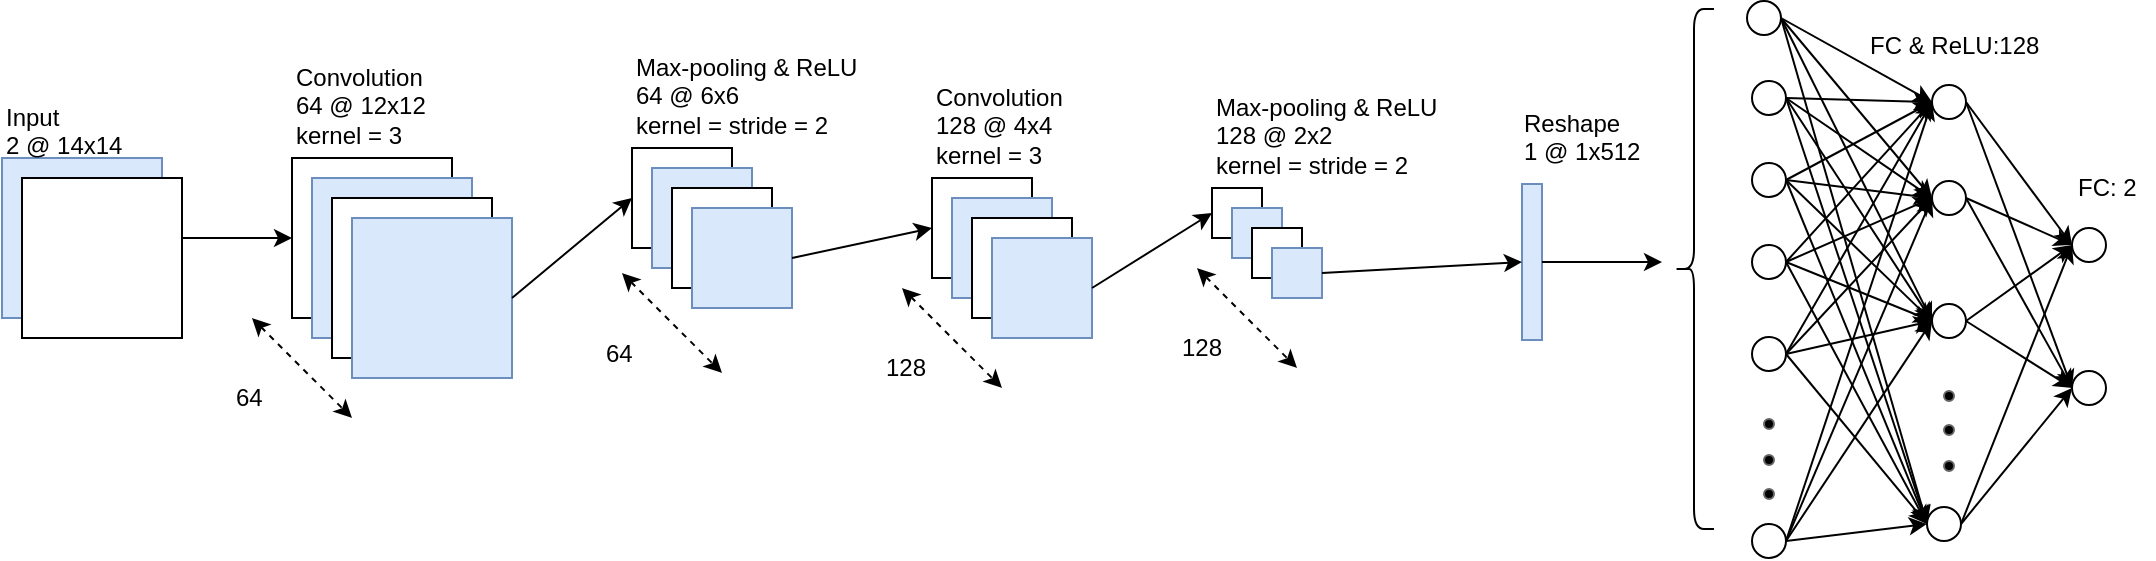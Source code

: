 <mxfile version="10.6.7" type="device"><diagram name="Simple" id="uJo0u9aWZPRnSViyrCpj"><mxGraphModel dx="1212" dy="481" grid="1" gridSize="10" guides="1" tooltips="1" connect="1" arrows="1" fold="1" page="1" pageScale="1" pageWidth="850" pageHeight="1100" math="0" shadow="0"><root><mxCell id="jO07IPggjuKbVN7yumaI-0"/><mxCell id="jO07IPggjuKbVN7yumaI-1" parent="jO07IPggjuKbVN7yumaI-0"/><mxCell id="jO07IPggjuKbVN7yumaI-2" value="" style="group" vertex="1" connectable="0" parent="jO07IPggjuKbVN7yumaI-1"><mxGeometry x="80" y="120" width="80" height="110" as="geometry"/></mxCell><mxCell id="jO07IPggjuKbVN7yumaI-3" value="" style="whiteSpace=wrap;html=1;aspect=fixed;fillColor=#dae8fc;strokeColor=#6c8ebf;" vertex="1" parent="jO07IPggjuKbVN7yumaI-2"><mxGeometry y="30" width="80" height="80" as="geometry"/></mxCell><mxCell id="jO07IPggjuKbVN7yumaI-4" value="&lt;div&gt;Input&lt;/div&gt;&lt;div&gt;2 @ 14x14&lt;br&gt;&lt;/div&gt;" style="text;html=1;resizable=0;points=[];autosize=1;align=left;verticalAlign=top;spacingTop=-4;" vertex="1" parent="jO07IPggjuKbVN7yumaI-2"><mxGeometry width="70" height="30" as="geometry"/></mxCell><mxCell id="jO07IPggjuKbVN7yumaI-5" value="" style="endArrow=classic;html=1;entryX=0;entryY=0.5;entryDx=0;entryDy=0;exitX=1;exitY=0.5;exitDx=0;exitDy=0;" edge="1" parent="jO07IPggjuKbVN7yumaI-1" source="jO07IPggjuKbVN7yumaI-3" target="jO07IPggjuKbVN7yumaI-8"><mxGeometry width="50" height="50" relative="1" as="geometry"><mxPoint x="80" y="330" as="sourcePoint"/><mxPoint x="130" y="280" as="targetPoint"/></mxGeometry></mxCell><mxCell id="jO07IPggjuKbVN7yumaI-6" value="" style="group" vertex="1" connectable="0" parent="jO07IPggjuKbVN7yumaI-1"><mxGeometry x="225" y="100" width="110" height="160" as="geometry"/></mxCell><mxCell id="jO07IPggjuKbVN7yumaI-7" value="" style="group" vertex="1" connectable="0" parent="jO07IPggjuKbVN7yumaI-6"><mxGeometry y="20" width="110" height="110" as="geometry"/></mxCell><mxCell id="jO07IPggjuKbVN7yumaI-8" value="" style="whiteSpace=wrap;html=1;aspect=fixed;" vertex="1" parent="jO07IPggjuKbVN7yumaI-7"><mxGeometry y="30" width="80" height="80" as="geometry"/></mxCell><mxCell id="jO07IPggjuKbVN7yumaI-9" value="&lt;div&gt;Convolution&lt;/div&gt;&lt;div&gt;64 @ 12x12&lt;/div&gt;&lt;div&gt;kernel = 3&lt;br&gt;&lt;/div&gt;" style="text;html=1;resizable=0;points=[];autosize=1;align=left;verticalAlign=top;spacingTop=-4;" vertex="1" parent="jO07IPggjuKbVN7yumaI-6"><mxGeometry width="80" height="40" as="geometry"/></mxCell><mxCell id="jO07IPggjuKbVN7yumaI-10" value="" style="whiteSpace=wrap;html=1;aspect=fixed;fillColor=#dae8fc;strokeColor=#6c8ebf;" vertex="1" parent="jO07IPggjuKbVN7yumaI-6"><mxGeometry x="10" y="60" width="80" height="80" as="geometry"/></mxCell><mxCell id="jO07IPggjuKbVN7yumaI-11" value="" style="whiteSpace=wrap;html=1;aspect=fixed;" vertex="1" parent="jO07IPggjuKbVN7yumaI-6"><mxGeometry x="20" y="70" width="80" height="80" as="geometry"/></mxCell><mxCell id="jO07IPggjuKbVN7yumaI-12" value="" style="whiteSpace=wrap;html=1;aspect=fixed;fillColor=#dae8fc;strokeColor=#6c8ebf;" vertex="1" parent="jO07IPggjuKbVN7yumaI-6"><mxGeometry x="30" y="80" width="80" height="80" as="geometry"/></mxCell><mxCell id="jO07IPggjuKbVN7yumaI-13" value="" style="group" vertex="1" connectable="0" parent="jO07IPggjuKbVN7yumaI-1"><mxGeometry x="195" y="230" width="60" height="50" as="geometry"/></mxCell><mxCell id="jO07IPggjuKbVN7yumaI-14" value="" style="endArrow=classic;startArrow=classic;dashed=1;html=1;" edge="1" parent="jO07IPggjuKbVN7yumaI-13"><mxGeometry width="50" height="50" relative="1" as="geometry"><mxPoint x="10" as="sourcePoint"/><mxPoint x="60" y="50" as="targetPoint"/></mxGeometry></mxCell><mxCell id="jO07IPggjuKbVN7yumaI-15" value="64" style="text;html=1;resizable=0;points=[];autosize=1;align=left;verticalAlign=top;spacingTop=-4;" vertex="1" parent="jO07IPggjuKbVN7yumaI-13"><mxGeometry y="30" width="30" height="20" as="geometry"/></mxCell><mxCell id="jO07IPggjuKbVN7yumaI-16" value="" style="group" vertex="1" connectable="0" parent="jO07IPggjuKbVN7yumaI-1"><mxGeometry x="395" y="95" width="130" height="160" as="geometry"/></mxCell><mxCell id="jO07IPggjuKbVN7yumaI-17" value="" style="group" vertex="1" connectable="0" parent="jO07IPggjuKbVN7yumaI-16"><mxGeometry y="20" width="110" height="110" as="geometry"/></mxCell><mxCell id="jO07IPggjuKbVN7yumaI-18" value="" style="whiteSpace=wrap;html=1;aspect=fixed;" vertex="1" parent="jO07IPggjuKbVN7yumaI-17"><mxGeometry y="30" width="50" height="50" as="geometry"/></mxCell><mxCell id="jO07IPggjuKbVN7yumaI-19" value="Max-pooling &amp;amp; ReLU&lt;br&gt;&lt;div&gt;64 @ 6x6&lt;/div&gt;&lt;div&gt;kernel = stride = 2&lt;br&gt;&lt;/div&gt;" style="text;html=1;resizable=0;points=[];autosize=1;align=left;verticalAlign=top;spacingTop=-4;" vertex="1" parent="jO07IPggjuKbVN7yumaI-16"><mxGeometry width="130" height="40" as="geometry"/></mxCell><mxCell id="jO07IPggjuKbVN7yumaI-20" value="" style="group" vertex="1" connectable="0" parent="jO07IPggjuKbVN7yumaI-1"><mxGeometry x="380" y="207.5" width="60" height="50" as="geometry"/></mxCell><mxCell id="jO07IPggjuKbVN7yumaI-21" value="" style="endArrow=classic;startArrow=classic;dashed=1;html=1;" edge="1" parent="jO07IPggjuKbVN7yumaI-20"><mxGeometry width="50" height="50" relative="1" as="geometry"><mxPoint x="10" as="sourcePoint"/><mxPoint x="60" y="50" as="targetPoint"/></mxGeometry></mxCell><mxCell id="jO07IPggjuKbVN7yumaI-22" value="64" style="text;html=1;resizable=0;points=[];autosize=1;align=left;verticalAlign=top;spacingTop=-4;" vertex="1" parent="jO07IPggjuKbVN7yumaI-20"><mxGeometry y="30" width="30" height="20" as="geometry"/></mxCell><mxCell id="jO07IPggjuKbVN7yumaI-23" value="" style="endArrow=classic;html=1;entryX=0;entryY=0.5;entryDx=0;entryDy=0;exitX=1;exitY=0.5;exitDx=0;exitDy=0;" edge="1" parent="jO07IPggjuKbVN7yumaI-1" source="jO07IPggjuKbVN7yumaI-12" target="jO07IPggjuKbVN7yumaI-18"><mxGeometry width="50" height="50" relative="1" as="geometry"><mxPoint x="170" y="200" as="sourcePoint"/><mxPoint x="235" y="200" as="targetPoint"/></mxGeometry></mxCell><mxCell id="jO07IPggjuKbVN7yumaI-24" value="" style="whiteSpace=wrap;html=1;aspect=fixed;fillColor=#dae8fc;strokeColor=#6c8ebf;" vertex="1" parent="jO07IPggjuKbVN7yumaI-1"><mxGeometry x="405" y="155" width="50" height="50" as="geometry"/></mxCell><mxCell id="jO07IPggjuKbVN7yumaI-25" value="" style="whiteSpace=wrap;html=1;aspect=fixed;" vertex="1" parent="jO07IPggjuKbVN7yumaI-1"><mxGeometry x="415" y="165" width="50" height="50" as="geometry"/></mxCell><mxCell id="jO07IPggjuKbVN7yumaI-26" value="" style="whiteSpace=wrap;html=1;aspect=fixed;fillColor=#dae8fc;strokeColor=#6c8ebf;" vertex="1" parent="jO07IPggjuKbVN7yumaI-1"><mxGeometry x="425" y="175" width="50" height="50" as="geometry"/></mxCell><mxCell id="jO07IPggjuKbVN7yumaI-27" value="" style="group" vertex="1" connectable="0" parent="jO07IPggjuKbVN7yumaI-1"><mxGeometry x="545" y="110" width="130" height="160" as="geometry"/></mxCell><mxCell id="jO07IPggjuKbVN7yumaI-28" value="" style="group" vertex="1" connectable="0" parent="jO07IPggjuKbVN7yumaI-27"><mxGeometry y="20" width="110" height="110" as="geometry"/></mxCell><mxCell id="jO07IPggjuKbVN7yumaI-29" value="" style="whiteSpace=wrap;html=1;aspect=fixed;" vertex="1" parent="jO07IPggjuKbVN7yumaI-28"><mxGeometry y="30" width="50" height="50" as="geometry"/></mxCell><mxCell id="jO07IPggjuKbVN7yumaI-30" value="&lt;div&gt;Convolution&lt;/div&gt;&lt;div&gt;128 @ 4x4&lt;/div&gt;&lt;div&gt;kernel = 3&lt;br&gt;&lt;/div&gt;" style="text;html=1;resizable=0;points=[];autosize=1;align=left;verticalAlign=top;spacingTop=-4;" vertex="1" parent="jO07IPggjuKbVN7yumaI-27"><mxGeometry width="80" height="40" as="geometry"/></mxCell><mxCell id="jO07IPggjuKbVN7yumaI-31" value="" style="group" vertex="1" connectable="0" parent="jO07IPggjuKbVN7yumaI-1"><mxGeometry x="520" y="215" width="60" height="50" as="geometry"/></mxCell><mxCell id="jO07IPggjuKbVN7yumaI-32" value="" style="endArrow=classic;startArrow=classic;dashed=1;html=1;" edge="1" parent="jO07IPggjuKbVN7yumaI-31"><mxGeometry width="50" height="50" relative="1" as="geometry"><mxPoint x="10" as="sourcePoint"/><mxPoint x="60" y="50" as="targetPoint"/></mxGeometry></mxCell><mxCell id="jO07IPggjuKbVN7yumaI-33" value="128" style="text;html=1;resizable=0;points=[];autosize=1;align=left;verticalAlign=top;spacingTop=-4;" vertex="1" parent="jO07IPggjuKbVN7yumaI-31"><mxGeometry y="30" width="40" height="20" as="geometry"/></mxCell><mxCell id="jO07IPggjuKbVN7yumaI-34" value="" style="whiteSpace=wrap;html=1;aspect=fixed;fillColor=#dae8fc;strokeColor=#6c8ebf;" vertex="1" parent="jO07IPggjuKbVN7yumaI-1"><mxGeometry x="555" y="170" width="50" height="50" as="geometry"/></mxCell><mxCell id="jO07IPggjuKbVN7yumaI-35" value="" style="whiteSpace=wrap;html=1;aspect=fixed;" vertex="1" parent="jO07IPggjuKbVN7yumaI-1"><mxGeometry x="565" y="180" width="50" height="50" as="geometry"/></mxCell><mxCell id="jO07IPggjuKbVN7yumaI-36" value="" style="whiteSpace=wrap;html=1;aspect=fixed;fillColor=#dae8fc;strokeColor=#6c8ebf;" vertex="1" parent="jO07IPggjuKbVN7yumaI-1"><mxGeometry x="575" y="190" width="50" height="50" as="geometry"/></mxCell><mxCell id="jO07IPggjuKbVN7yumaI-37" value="" style="endArrow=classic;html=1;entryX=0;entryY=0.5;entryDx=0;entryDy=0;exitX=1;exitY=0.5;exitDx=0;exitDy=0;" edge="1" parent="jO07IPggjuKbVN7yumaI-1" source="jO07IPggjuKbVN7yumaI-26" target="jO07IPggjuKbVN7yumaI-29"><mxGeometry width="50" height="50" relative="1" as="geometry"><mxPoint x="500" y="210" as="sourcePoint"/><mxPoint x="405" y="180" as="targetPoint"/></mxGeometry></mxCell><mxCell id="jO07IPggjuKbVN7yumaI-38" value="" style="whiteSpace=wrap;html=1;aspect=fixed;" vertex="1" parent="jO07IPggjuKbVN7yumaI-1"><mxGeometry x="685" y="165" width="25" height="25" as="geometry"/></mxCell><mxCell id="jO07IPggjuKbVN7yumaI-39" value="&lt;div&gt;Max-pooling &amp;amp; ReLU&lt;/div&gt;&lt;div&gt;128 @ 2x2&lt;/div&gt;&lt;div&gt;kernel = stride = 2&lt;br&gt;&lt;/div&gt;" style="text;html=1;resizable=0;points=[];autosize=1;align=left;verticalAlign=top;spacingTop=-4;" vertex="1" parent="jO07IPggjuKbVN7yumaI-1"><mxGeometry x="685" y="115" width="130" height="40" as="geometry"/></mxCell><mxCell id="jO07IPggjuKbVN7yumaI-40" value="" style="group" vertex="1" connectable="0" parent="jO07IPggjuKbVN7yumaI-1"><mxGeometry x="667.5" y="205" width="60" height="50" as="geometry"/></mxCell><mxCell id="jO07IPggjuKbVN7yumaI-41" value="" style="endArrow=classic;startArrow=classic;dashed=1;html=1;" edge="1" parent="jO07IPggjuKbVN7yumaI-40"><mxGeometry width="50" height="50" relative="1" as="geometry"><mxPoint x="10" as="sourcePoint"/><mxPoint x="60" y="50" as="targetPoint"/></mxGeometry></mxCell><mxCell id="jO07IPggjuKbVN7yumaI-42" value="128" style="text;html=1;resizable=0;points=[];autosize=1;align=left;verticalAlign=top;spacingTop=-4;" vertex="1" parent="jO07IPggjuKbVN7yumaI-40"><mxGeometry y="30" width="40" height="20" as="geometry"/></mxCell><mxCell id="jO07IPggjuKbVN7yumaI-43" value="" style="endArrow=classic;html=1;entryX=0;entryY=0.5;entryDx=0;entryDy=0;exitX=1;exitY=0.5;exitDx=0;exitDy=0;" edge="1" parent="jO07IPggjuKbVN7yumaI-1" source="jO07IPggjuKbVN7yumaI-36" target="jO07IPggjuKbVN7yumaI-38"><mxGeometry width="50" height="50" relative="1" as="geometry"><mxPoint x="620.172" y="212.224" as="sourcePoint"/><mxPoint x="689.828" y="197.741" as="targetPoint"/></mxGeometry></mxCell><mxCell id="jO07IPggjuKbVN7yumaI-44" value="" style="rounded=0;whiteSpace=wrap;html=1;fillColor=#dae8fc;strokeColor=#6c8ebf;" vertex="1" parent="jO07IPggjuKbVN7yumaI-1"><mxGeometry x="840" y="163" width="10" height="78" as="geometry"/></mxCell><mxCell id="jO07IPggjuKbVN7yumaI-45" value="" style="whiteSpace=wrap;html=1;aspect=fixed;fillColor=#dae8fc;strokeColor=#6c8ebf;" vertex="1" parent="jO07IPggjuKbVN7yumaI-1"><mxGeometry x="695" y="175" width="25" height="25" as="geometry"/></mxCell><mxCell id="jO07IPggjuKbVN7yumaI-46" value="" style="whiteSpace=wrap;html=1;aspect=fixed;" vertex="1" parent="jO07IPggjuKbVN7yumaI-1"><mxGeometry x="705" y="185" width="25" height="25" as="geometry"/></mxCell><mxCell id="jO07IPggjuKbVN7yumaI-47" value="" style="whiteSpace=wrap;html=1;aspect=fixed;fillColor=#dae8fc;strokeColor=#6c8ebf;" vertex="1" parent="jO07IPggjuKbVN7yumaI-1"><mxGeometry x="715" y="195" width="25" height="25" as="geometry"/></mxCell><mxCell id="jO07IPggjuKbVN7yumaI-48" value="&lt;div&gt;Reshape&lt;/div&gt;&lt;div&gt;1 @ 1x512&lt;br&gt;&lt;/div&gt;" style="text;html=1;resizable=0;points=[];autosize=1;align=left;verticalAlign=top;spacingTop=-4;" vertex="1" parent="jO07IPggjuKbVN7yumaI-1"><mxGeometry x="839" y="123" width="70" height="30" as="geometry"/></mxCell><mxCell id="jO07IPggjuKbVN7yumaI-49" value="" style="endArrow=classic;html=1;entryX=0;entryY=0.5;entryDx=0;entryDy=0;exitX=1;exitY=0.5;exitDx=0;exitDy=0;" edge="1" parent="jO07IPggjuKbVN7yumaI-1" source="jO07IPggjuKbVN7yumaI-47" target="jO07IPggjuKbVN7yumaI-44"><mxGeometry width="50" height="50" relative="1" as="geometry"><mxPoint x="750" y="225" as="sourcePoint"/><mxPoint x="695" y="188" as="targetPoint"/></mxGeometry></mxCell><mxCell id="jO07IPggjuKbVN7yumaI-52" value="" style="ellipse;whiteSpace=wrap;html=1;aspect=fixed;rotation=-180;" vertex="1" parent="jO07IPggjuKbVN7yumaI-1"><mxGeometry x="1045" y="223" width="17" height="17" as="geometry"/></mxCell><mxCell id="jO07IPggjuKbVN7yumaI-53" value="" style="ellipse;whiteSpace=wrap;html=1;aspect=fixed;rotation=-180;" vertex="1" parent="jO07IPggjuKbVN7yumaI-1"><mxGeometry x="1042.5" y="324.5" width="17" height="17" as="geometry"/></mxCell><mxCell id="jO07IPggjuKbVN7yumaI-54" value="" style="ellipse;whiteSpace=wrap;html=1;aspect=fixed;rotation=-180;" vertex="1" parent="jO07IPggjuKbVN7yumaI-1"><mxGeometry x="1045" y="161.5" width="17" height="17" as="geometry"/></mxCell><mxCell id="jO07IPggjuKbVN7yumaI-55" value="" style="ellipse;whiteSpace=wrap;html=1;aspect=fixed;rotation=-180;" vertex="1" parent="jO07IPggjuKbVN7yumaI-1"><mxGeometry x="1045" y="113.5" width="17" height="17" as="geometry"/></mxCell><mxCell id="jO07IPggjuKbVN7yumaI-56" value="" style="ellipse;whiteSpace=wrap;html=1;aspect=fixed;rotation=-180;" vertex="1" parent="jO07IPggjuKbVN7yumaI-1"><mxGeometry x="952.5" y="71.5" width="17" height="17" as="geometry"/></mxCell><mxCell id="jO07IPggjuKbVN7yumaI-57" value="" style="ellipse;whiteSpace=wrap;html=1;aspect=fixed;rotation=-180;" vertex="1" parent="jO07IPggjuKbVN7yumaI-1"><mxGeometry x="955" y="239.5" width="17" height="17" as="geometry"/></mxCell><mxCell id="jO07IPggjuKbVN7yumaI-58" value="" style="ellipse;whiteSpace=wrap;html=1;aspect=fixed;rotation=-180;" vertex="1" parent="jO07IPggjuKbVN7yumaI-1"><mxGeometry x="955" y="193.5" width="17" height="17" as="geometry"/></mxCell><mxCell id="jO07IPggjuKbVN7yumaI-59" value="" style="ellipse;whiteSpace=wrap;html=1;aspect=fixed;rotation=-180;" vertex="1" parent="jO07IPggjuKbVN7yumaI-1"><mxGeometry x="955" y="111.5" width="17" height="17" as="geometry"/></mxCell><mxCell id="jO07IPggjuKbVN7yumaI-60" value="" style="ellipse;whiteSpace=wrap;html=1;aspect=fixed;rotation=-180;" vertex="1" parent="jO07IPggjuKbVN7yumaI-1"><mxGeometry x="955" y="333" width="17" height="17" as="geometry"/></mxCell><mxCell id="jO07IPggjuKbVN7yumaI-61" value="" style="ellipse;whiteSpace=wrap;html=1;aspect=fixed;rotation=-180;" vertex="1" parent="jO07IPggjuKbVN7yumaI-1"><mxGeometry x="955" y="152.5" width="17" height="17" as="geometry"/></mxCell><mxCell id="jO07IPggjuKbVN7yumaI-62" value="" style="endArrow=none;html=1;entryX=0;entryY=0.5;entryDx=0;entryDy=0;exitX=1;exitY=0.5;exitDx=0;exitDy=0;startArrow=classic;startFill=1;endFill=0;" edge="1" parent="jO07IPggjuKbVN7yumaI-1" source="jO07IPggjuKbVN7yumaI-52" target="jO07IPggjuKbVN7yumaI-60"><mxGeometry width="50" height="50" relative="1" as="geometry"><mxPoint x="1242" y="221.5" as="sourcePoint"/><mxPoint x="1182" y="181.5" as="targetPoint"/></mxGeometry></mxCell><mxCell id="jO07IPggjuKbVN7yumaI-63" value="" style="endArrow=none;html=1;entryX=0;entryY=0.5;entryDx=0;entryDy=0;exitX=1;exitY=0.5;exitDx=0;exitDy=0;startArrow=classic;startFill=1;endFill=0;" edge="1" parent="jO07IPggjuKbVN7yumaI-1" source="jO07IPggjuKbVN7yumaI-52" target="jO07IPggjuKbVN7yumaI-61"><mxGeometry width="50" height="50" relative="1" as="geometry"><mxPoint x="1022" y="273.5" as="sourcePoint"/><mxPoint x="1172" y="171.5" as="targetPoint"/></mxGeometry></mxCell><mxCell id="jO07IPggjuKbVN7yumaI-64" value="" style="endArrow=none;html=1;entryX=0;entryY=0.5;entryDx=0;entryDy=0;exitX=1;exitY=0.5;exitDx=0;exitDy=0;startArrow=classic;startFill=1;endFill=0;" edge="1" parent="jO07IPggjuKbVN7yumaI-1" source="jO07IPggjuKbVN7yumaI-52" target="jO07IPggjuKbVN7yumaI-56"><mxGeometry width="50" height="50" relative="1" as="geometry"><mxPoint x="1032" y="243.5" as="sourcePoint"/><mxPoint x="1162" y="161.5" as="targetPoint"/></mxGeometry></mxCell><mxCell id="jO07IPggjuKbVN7yumaI-65" value="" style="endArrow=none;html=1;entryX=0;entryY=0.5;entryDx=0;entryDy=0;exitX=1;exitY=0.5;exitDx=0;exitDy=0;startArrow=classic;startFill=1;endFill=0;" edge="1" parent="jO07IPggjuKbVN7yumaI-1" source="jO07IPggjuKbVN7yumaI-52" target="jO07IPggjuKbVN7yumaI-57"><mxGeometry width="50" height="50" relative="1" as="geometry"><mxPoint x="1042" y="263.5" as="sourcePoint"/><mxPoint x="1152" y="151.5" as="targetPoint"/></mxGeometry></mxCell><mxCell id="jO07IPggjuKbVN7yumaI-66" value="" style="endArrow=none;html=1;entryX=0;entryY=0.5;entryDx=0;entryDy=0;exitX=1;exitY=0.5;exitDx=0;exitDy=0;startArrow=classic;startFill=1;endFill=0;" edge="1" parent="jO07IPggjuKbVN7yumaI-1" source="jO07IPggjuKbVN7yumaI-52" target="jO07IPggjuKbVN7yumaI-58"><mxGeometry width="50" height="50" relative="1" as="geometry"><mxPoint x="1035" y="261.5" as="sourcePoint"/><mxPoint x="962" y="225.5" as="targetPoint"/></mxGeometry></mxCell><mxCell id="jO07IPggjuKbVN7yumaI-67" value="" style="endArrow=none;html=1;entryX=0;entryY=0.5;entryDx=0;entryDy=0;exitX=1;exitY=0.5;exitDx=0;exitDy=0;startArrow=classic;startFill=1;endFill=0;" edge="1" parent="jO07IPggjuKbVN7yumaI-1" source="jO07IPggjuKbVN7yumaI-52" target="jO07IPggjuKbVN7yumaI-59"><mxGeometry width="50" height="50" relative="1" as="geometry"><mxPoint x="1025" y="251.5" as="sourcePoint"/><mxPoint x="952" y="215.5" as="targetPoint"/></mxGeometry></mxCell><mxCell id="jO07IPggjuKbVN7yumaI-68" value="" style="endArrow=none;html=1;entryX=0;entryY=0.5;entryDx=0;entryDy=0;exitX=1;exitY=0.5;exitDx=0;exitDy=0;startArrow=classic;startFill=1;endFill=0;" edge="1" parent="jO07IPggjuKbVN7yumaI-1" source="jO07IPggjuKbVN7yumaI-53" target="jO07IPggjuKbVN7yumaI-60"><mxGeometry width="50" height="50" relative="1" as="geometry"><mxPoint x="1035" y="261.5" as="sourcePoint"/><mxPoint x="962" y="322.5" as="targetPoint"/></mxGeometry></mxCell><mxCell id="jO07IPggjuKbVN7yumaI-69" value="" style="endArrow=none;html=1;entryX=0;entryY=0.5;entryDx=0;entryDy=0;exitX=1;exitY=0.5;exitDx=0;exitDy=0;startArrow=classic;startFill=1;endFill=0;" edge="1" parent="jO07IPggjuKbVN7yumaI-1" source="jO07IPggjuKbVN7yumaI-53" target="jO07IPggjuKbVN7yumaI-61"><mxGeometry width="50" height="50" relative="1" as="geometry"><mxPoint x="1035" y="226.5" as="sourcePoint"/><mxPoint x="962" y="322.5" as="targetPoint"/></mxGeometry></mxCell><mxCell id="jO07IPggjuKbVN7yumaI-70" value="" style="endArrow=none;html=1;entryX=0;entryY=0.5;entryDx=0;entryDy=0;exitX=1;exitY=0.5;exitDx=0;exitDy=0;startArrow=classic;startFill=1;endFill=0;" edge="1" parent="jO07IPggjuKbVN7yumaI-1" source="jO07IPggjuKbVN7yumaI-53" target="jO07IPggjuKbVN7yumaI-56"><mxGeometry width="50" height="50" relative="1" as="geometry"><mxPoint x="1035" y="226.5" as="sourcePoint"/><mxPoint x="962" y="289.5" as="targetPoint"/></mxGeometry></mxCell><mxCell id="jO07IPggjuKbVN7yumaI-71" value="" style="endArrow=none;html=1;entryX=0;entryY=0.5;entryDx=0;entryDy=0;exitX=1;exitY=0.5;exitDx=0;exitDy=0;startArrow=classic;startFill=1;endFill=0;" edge="1" parent="jO07IPggjuKbVN7yumaI-1" source="jO07IPggjuKbVN7yumaI-53" target="jO07IPggjuKbVN7yumaI-57"><mxGeometry width="50" height="50" relative="1" as="geometry"><mxPoint x="1038" y="225.5" as="sourcePoint"/><mxPoint x="962" y="260.5" as="targetPoint"/></mxGeometry></mxCell><mxCell id="jO07IPggjuKbVN7yumaI-72" value="" style="endArrow=none;html=1;entryX=0;entryY=0.5;entryDx=0;entryDy=0;exitX=1;exitY=0.5;exitDx=0;exitDy=0;startArrow=classic;startFill=1;endFill=0;" edge="1" parent="jO07IPggjuKbVN7yumaI-1" source="jO07IPggjuKbVN7yumaI-53" target="jO07IPggjuKbVN7yumaI-58"><mxGeometry width="50" height="50" relative="1" as="geometry"><mxPoint x="1035" y="261.5" as="sourcePoint"/><mxPoint x="962" y="110.5" as="targetPoint"/></mxGeometry></mxCell><mxCell id="jO07IPggjuKbVN7yumaI-73" value="" style="endArrow=none;html=1;entryX=0;entryY=0.5;entryDx=0;entryDy=0;exitX=1;exitY=0.5;exitDx=0;exitDy=0;startArrow=classic;startFill=1;endFill=0;" edge="1" parent="jO07IPggjuKbVN7yumaI-1" source="jO07IPggjuKbVN7yumaI-53" target="jO07IPggjuKbVN7yumaI-59"><mxGeometry width="50" height="50" relative="1" as="geometry"><mxPoint x="1035" y="226.5" as="sourcePoint"/><mxPoint x="962" y="191.5" as="targetPoint"/></mxGeometry></mxCell><mxCell id="jO07IPggjuKbVN7yumaI-74" value="" style="endArrow=none;html=1;entryX=0;entryY=0.5;entryDx=0;entryDy=0;exitX=1;exitY=0.5;exitDx=0;exitDy=0;startArrow=classic;startFill=1;endFill=0;" edge="1" parent="jO07IPggjuKbVN7yumaI-1" source="jO07IPggjuKbVN7yumaI-54" target="jO07IPggjuKbVN7yumaI-60"><mxGeometry width="50" height="50" relative="1" as="geometry"><mxPoint x="1035" y="226.5" as="sourcePoint"/><mxPoint x="962" y="110.5" as="targetPoint"/></mxGeometry></mxCell><mxCell id="jO07IPggjuKbVN7yumaI-75" value="" style="endArrow=none;html=1;entryX=0;entryY=0.5;entryDx=0;entryDy=0;exitX=1;exitY=0.5;exitDx=0;exitDy=0;startArrow=classic;startFill=1;endFill=0;" edge="1" parent="jO07IPggjuKbVN7yumaI-1" source="jO07IPggjuKbVN7yumaI-54" target="jO07IPggjuKbVN7yumaI-61"><mxGeometry width="50" height="50" relative="1" as="geometry"><mxPoint x="1035" y="192.5" as="sourcePoint"/><mxPoint x="962" y="322.5" as="targetPoint"/></mxGeometry></mxCell><mxCell id="jO07IPggjuKbVN7yumaI-76" value="" style="endArrow=none;html=1;entryX=0;entryY=0.5;entryDx=0;entryDy=0;exitX=1;exitY=0.5;exitDx=0;exitDy=0;startArrow=classic;startFill=1;endFill=0;" edge="1" parent="jO07IPggjuKbVN7yumaI-1" source="jO07IPggjuKbVN7yumaI-54" target="jO07IPggjuKbVN7yumaI-56"><mxGeometry width="50" height="50" relative="1" as="geometry"><mxPoint x="1035" y="192.5" as="sourcePoint"/><mxPoint x="962" y="289.5" as="targetPoint"/></mxGeometry></mxCell><mxCell id="jO07IPggjuKbVN7yumaI-77" value="" style="endArrow=none;html=1;entryX=0;entryY=0.5;entryDx=0;entryDy=0;exitX=1;exitY=0.5;exitDx=0;exitDy=0;startArrow=classic;startFill=1;endFill=0;" edge="1" parent="jO07IPggjuKbVN7yumaI-1" source="jO07IPggjuKbVN7yumaI-54" target="jO07IPggjuKbVN7yumaI-57"><mxGeometry width="50" height="50" relative="1" as="geometry"><mxPoint x="1035" y="192.5" as="sourcePoint"/><mxPoint x="962" y="260.5" as="targetPoint"/></mxGeometry></mxCell><mxCell id="jO07IPggjuKbVN7yumaI-78" value="" style="endArrow=none;html=1;entryX=0;entryY=0.5;entryDx=0;entryDy=0;exitX=1;exitY=0.5;exitDx=0;exitDy=0;startArrow=classic;startFill=1;endFill=0;" edge="1" parent="jO07IPggjuKbVN7yumaI-1" source="jO07IPggjuKbVN7yumaI-54" target="jO07IPggjuKbVN7yumaI-58"><mxGeometry width="50" height="50" relative="1" as="geometry"><mxPoint x="1025" y="182.5" as="sourcePoint"/><mxPoint x="952" y="250.5" as="targetPoint"/></mxGeometry></mxCell><mxCell id="jO07IPggjuKbVN7yumaI-79" value="" style="endArrow=none;html=1;entryX=0;entryY=0.5;entryDx=0;entryDy=0;exitX=1;exitY=0.5;exitDx=0;exitDy=0;startArrow=classic;startFill=1;endFill=0;" edge="1" parent="jO07IPggjuKbVN7yumaI-1" source="jO07IPggjuKbVN7yumaI-54" target="jO07IPggjuKbVN7yumaI-59"><mxGeometry width="50" height="50" relative="1" as="geometry"><mxPoint x="1015" y="172.5" as="sourcePoint"/><mxPoint x="942" y="240.5" as="targetPoint"/></mxGeometry></mxCell><mxCell id="jO07IPggjuKbVN7yumaI-80" value="" style="endArrow=none;html=1;entryX=0;entryY=0.5;entryDx=0;entryDy=0;exitX=1;exitY=0.5;exitDx=0;exitDy=0;startArrow=classic;startFill=1;endFill=0;" edge="1" parent="jO07IPggjuKbVN7yumaI-1" source="jO07IPggjuKbVN7yumaI-55" target="jO07IPggjuKbVN7yumaI-60"><mxGeometry width="50" height="50" relative="1" as="geometry"><mxPoint x="1035" y="192.5" as="sourcePoint"/><mxPoint x="962" y="110.5" as="targetPoint"/></mxGeometry></mxCell><mxCell id="jO07IPggjuKbVN7yumaI-81" value="" style="endArrow=none;html=1;entryX=0;entryY=0.5;entryDx=0;entryDy=0;exitX=1;exitY=0.5;exitDx=0;exitDy=0;startArrow=classic;startFill=1;endFill=0;" edge="1" parent="jO07IPggjuKbVN7yumaI-1" source="jO07IPggjuKbVN7yumaI-55" target="jO07IPggjuKbVN7yumaI-61"><mxGeometry width="50" height="50" relative="1" as="geometry"><mxPoint x="1035" y="111.5" as="sourcePoint"/><mxPoint x="962" y="322.5" as="targetPoint"/></mxGeometry></mxCell><mxCell id="jO07IPggjuKbVN7yumaI-82" value="" style="endArrow=none;html=1;entryX=0;entryY=0.5;entryDx=0;entryDy=0;exitX=1;exitY=0.5;exitDx=0;exitDy=0;startArrow=classic;startFill=1;endFill=0;" edge="1" parent="jO07IPggjuKbVN7yumaI-1" source="jO07IPggjuKbVN7yumaI-55" target="jO07IPggjuKbVN7yumaI-56"><mxGeometry width="50" height="50" relative="1" as="geometry"><mxPoint x="1035" y="111.5" as="sourcePoint"/><mxPoint x="962" y="289.5" as="targetPoint"/></mxGeometry></mxCell><mxCell id="jO07IPggjuKbVN7yumaI-83" value="" style="endArrow=none;html=1;entryX=0;entryY=0.5;entryDx=0;entryDy=0;exitX=1;exitY=0.5;exitDx=0;exitDy=0;startArrow=classic;startFill=1;endFill=0;" edge="1" parent="jO07IPggjuKbVN7yumaI-1" source="jO07IPggjuKbVN7yumaI-55" target="jO07IPggjuKbVN7yumaI-57"><mxGeometry width="50" height="50" relative="1" as="geometry"><mxPoint x="1035" y="111.5" as="sourcePoint"/><mxPoint x="962" y="260.5" as="targetPoint"/></mxGeometry></mxCell><mxCell id="jO07IPggjuKbVN7yumaI-84" value="" style="endArrow=none;html=1;entryX=0;entryY=0.5;entryDx=0;entryDy=0;exitX=1;exitY=0.5;exitDx=0;exitDy=0;startArrow=classic;startFill=1;endFill=0;" edge="1" parent="jO07IPggjuKbVN7yumaI-1" source="jO07IPggjuKbVN7yumaI-55" target="jO07IPggjuKbVN7yumaI-58"><mxGeometry width="50" height="50" relative="1" as="geometry"><mxPoint x="1035" y="111.5" as="sourcePoint"/><mxPoint x="962" y="225.5" as="targetPoint"/></mxGeometry></mxCell><mxCell id="jO07IPggjuKbVN7yumaI-85" value="" style="endArrow=none;html=1;entryX=0;entryY=0.5;entryDx=0;entryDy=0;exitX=1;exitY=0.5;exitDx=0;exitDy=0;startArrow=classic;startFill=1;endFill=0;" edge="1" parent="jO07IPggjuKbVN7yumaI-1" source="jO07IPggjuKbVN7yumaI-55" target="jO07IPggjuKbVN7yumaI-59"><mxGeometry width="50" height="50" relative="1" as="geometry"><mxPoint x="1035" y="111.5" as="sourcePoint"/><mxPoint x="962" y="191.5" as="targetPoint"/></mxGeometry></mxCell><mxCell id="jO07IPggjuKbVN7yumaI-86" value="" style="group" vertex="1" connectable="0" parent="jO07IPggjuKbVN7yumaI-1"><mxGeometry x="961" y="280.5" width="5" height="40" as="geometry"/></mxCell><mxCell id="jO07IPggjuKbVN7yumaI-87" value="" style="ellipse;whiteSpace=wrap;html=1;aspect=fixed;fillColor=#000000;strokeColor=#666666;fontColor=#333333;rotation=-180;" vertex="1" parent="jO07IPggjuKbVN7yumaI-86"><mxGeometry y="35" width="5" height="5" as="geometry"/></mxCell><mxCell id="jO07IPggjuKbVN7yumaI-88" value="" style="ellipse;whiteSpace=wrap;html=1;aspect=fixed;fillColor=#000000;strokeColor=#666666;fontColor=#333333;rotation=-180;" vertex="1" parent="jO07IPggjuKbVN7yumaI-86"><mxGeometry y="18" width="5" height="5" as="geometry"/></mxCell><mxCell id="jO07IPggjuKbVN7yumaI-89" value="" style="ellipse;whiteSpace=wrap;html=1;aspect=fixed;fillColor=#000000;strokeColor=#666666;fontColor=#333333;rotation=-180;" vertex="1" parent="jO07IPggjuKbVN7yumaI-86"><mxGeometry width="5" height="5" as="geometry"/></mxCell><mxCell id="jO07IPggjuKbVN7yumaI-90" value="" style="group" vertex="1" connectable="0" parent="jO07IPggjuKbVN7yumaI-1"><mxGeometry x="1051" y="266.5" width="5" height="40" as="geometry"/></mxCell><mxCell id="jO07IPggjuKbVN7yumaI-91" value="" style="ellipse;whiteSpace=wrap;html=1;aspect=fixed;fillColor=#000000;strokeColor=#666666;fontColor=#333333;rotation=-180;" vertex="1" parent="jO07IPggjuKbVN7yumaI-90"><mxGeometry y="35" width="5" height="5" as="geometry"/></mxCell><mxCell id="jO07IPggjuKbVN7yumaI-92" value="" style="ellipse;whiteSpace=wrap;html=1;aspect=fixed;fillColor=#000000;strokeColor=#666666;fontColor=#333333;rotation=-180;" vertex="1" parent="jO07IPggjuKbVN7yumaI-90"><mxGeometry y="17" width="5" height="5" as="geometry"/></mxCell><mxCell id="jO07IPggjuKbVN7yumaI-93" value="" style="ellipse;whiteSpace=wrap;html=1;aspect=fixed;fillColor=#000000;strokeColor=#666666;fontColor=#333333;rotation=-180;" vertex="1" parent="jO07IPggjuKbVN7yumaI-90"><mxGeometry width="5" height="5" as="geometry"/></mxCell><mxCell id="jO07IPggjuKbVN7yumaI-94" value="" style="group" vertex="1" connectable="0" parent="jO07IPggjuKbVN7yumaI-1"><mxGeometry x="1115" y="185" width="17" height="17" as="geometry"/></mxCell><mxCell id="jO07IPggjuKbVN7yumaI-95" value="" style="group" vertex="1" connectable="0" parent="jO07IPggjuKbVN7yumaI-94"><mxGeometry width="17" height="17" as="geometry"/></mxCell><mxCell id="jO07IPggjuKbVN7yumaI-96" value="" style="ellipse;whiteSpace=wrap;html=1;aspect=fixed;rotation=-180;" vertex="1" parent="jO07IPggjuKbVN7yumaI-95"><mxGeometry width="17" height="17" as="geometry"/></mxCell><mxCell id="jO07IPggjuKbVN7yumaI-97" value="" style="endArrow=none;html=1;entryX=0;entryY=0.5;entryDx=0;entryDy=0;exitX=1;exitY=0.5;exitDx=0;exitDy=0;startArrow=classic;startFill=1;endFill=0;" edge="1" parent="jO07IPggjuKbVN7yumaI-1" source="jO07IPggjuKbVN7yumaI-96" target="jO07IPggjuKbVN7yumaI-53"><mxGeometry width="50" height="50" relative="1" as="geometry"><mxPoint x="1055" y="241.569" as="sourcePoint"/><mxPoint x="981.897" y="351.224" as="targetPoint"/></mxGeometry></mxCell><mxCell id="jO07IPggjuKbVN7yumaI-98" value="" style="endArrow=none;html=1;entryX=0;entryY=0.5;entryDx=0;entryDy=0;exitX=1;exitY=0.5;exitDx=0;exitDy=0;startArrow=classic;startFill=1;endFill=0;" edge="1" parent="jO07IPggjuKbVN7yumaI-1" source="jO07IPggjuKbVN7yumaI-96" target="jO07IPggjuKbVN7yumaI-52"><mxGeometry width="50" height="50" relative="1" as="geometry"><mxPoint x="1124.655" y="203.638" as="sourcePoint"/><mxPoint x="1069.483" y="342.948" as="targetPoint"/></mxGeometry></mxCell><mxCell id="jO07IPggjuKbVN7yumaI-99" value="" style="endArrow=none;html=1;entryX=0;entryY=0.5;entryDx=0;entryDy=0;exitX=1;exitY=0.5;exitDx=0;exitDy=0;startArrow=classic;startFill=1;endFill=0;" edge="1" parent="jO07IPggjuKbVN7yumaI-1" source="jO07IPggjuKbVN7yumaI-96" target="jO07IPggjuKbVN7yumaI-54"><mxGeometry width="50" height="50" relative="1" as="geometry"><mxPoint x="1125.143" y="203.357" as="sourcePoint"/><mxPoint x="1072" y="241.643" as="targetPoint"/></mxGeometry></mxCell><mxCell id="jO07IPggjuKbVN7yumaI-100" value="" style="endArrow=none;html=1;entryX=0;entryY=0.5;entryDx=0;entryDy=0;exitX=1;exitY=0.5;exitDx=0;exitDy=0;startArrow=classic;startFill=1;endFill=0;" edge="1" parent="jO07IPggjuKbVN7yumaI-1" source="jO07IPggjuKbVN7yumaI-96" target="jO07IPggjuKbVN7yumaI-55"><mxGeometry width="50" height="50" relative="1" as="geometry"><mxPoint x="1125.143" y="203.357" as="sourcePoint"/><mxPoint x="1072" y="179.929" as="targetPoint"/></mxGeometry></mxCell><mxCell id="jO07IPggjuKbVN7yumaI-101" value="" style="group" vertex="1" connectable="0" parent="jO07IPggjuKbVN7yumaI-1"><mxGeometry x="1115" y="256.5" width="17" height="17" as="geometry"/></mxCell><mxCell id="jO07IPggjuKbVN7yumaI-102" value="" style="group" vertex="1" connectable="0" parent="jO07IPggjuKbVN7yumaI-101"><mxGeometry width="17" height="17" as="geometry"/></mxCell><mxCell id="jO07IPggjuKbVN7yumaI-103" value="" style="ellipse;whiteSpace=wrap;html=1;aspect=fixed;rotation=-180;" vertex="1" parent="jO07IPggjuKbVN7yumaI-102"><mxGeometry width="17" height="17" as="geometry"/></mxCell><mxCell id="jO07IPggjuKbVN7yumaI-104" value="" style="endArrow=none;html=1;entryX=0;entryY=0.5;entryDx=0;entryDy=0;exitX=1;exitY=0.5;exitDx=0;exitDy=0;startArrow=classic;startFill=1;endFill=0;" edge="1" parent="jO07IPggjuKbVN7yumaI-1" source="jO07IPggjuKbVN7yumaI-103" target="jO07IPggjuKbVN7yumaI-53"><mxGeometry width="50" height="50" relative="1" as="geometry"><mxPoint x="1125.143" y="203.357" as="sourcePoint"/><mxPoint x="1069.714" y="342.786" as="targetPoint"/></mxGeometry></mxCell><mxCell id="jO07IPggjuKbVN7yumaI-105" value="" style="endArrow=none;html=1;exitX=1;exitY=0.5;exitDx=0;exitDy=0;startArrow=classic;startFill=1;endFill=0;entryX=0;entryY=0.5;entryDx=0;entryDy=0;" edge="1" parent="jO07IPggjuKbVN7yumaI-1" source="jO07IPggjuKbVN7yumaI-103" target="jO07IPggjuKbVN7yumaI-52"><mxGeometry width="50" height="50" relative="1" as="geometry"><mxPoint x="1125.143" y="274.786" as="sourcePoint"/><mxPoint x="1065" y="231.5" as="targetPoint"/></mxGeometry></mxCell><mxCell id="jO07IPggjuKbVN7yumaI-106" value="" style="endArrow=none;html=1;exitX=1;exitY=0.5;exitDx=0;exitDy=0;startArrow=classic;startFill=1;endFill=0;entryX=0;entryY=0.5;entryDx=0;entryDy=0;" edge="1" parent="jO07IPggjuKbVN7yumaI-1" source="jO07IPggjuKbVN7yumaI-103" target="jO07IPggjuKbVN7yumaI-54"><mxGeometry width="50" height="50" relative="1" as="geometry"><mxPoint x="1125.143" y="274.786" as="sourcePoint"/><mxPoint x="1072" y="241.643" as="targetPoint"/></mxGeometry></mxCell><mxCell id="jO07IPggjuKbVN7yumaI-107" value="" style="endArrow=none;html=1;exitX=1;exitY=0.5;exitDx=0;exitDy=0;startArrow=classic;startFill=1;endFill=0;entryX=0;entryY=0.5;entryDx=0;entryDy=0;" edge="1" parent="jO07IPggjuKbVN7yumaI-1" source="jO07IPggjuKbVN7yumaI-103" target="jO07IPggjuKbVN7yumaI-55"><mxGeometry width="50" height="50" relative="1" as="geometry"><mxPoint x="1125.143" y="274.786" as="sourcePoint"/><mxPoint x="1072" y="179.929" as="targetPoint"/></mxGeometry></mxCell><mxCell id="jO07IPggjuKbVN7yumaI-109" value="" style="shape=curlyBracket;whiteSpace=wrap;html=1;rounded=1;fillColor=#000000;" vertex="1" parent="jO07IPggjuKbVN7yumaI-1"><mxGeometry x="916" y="75.5" width="20" height="260" as="geometry"/></mxCell><mxCell id="jO07IPggjuKbVN7yumaI-110" value="FC &amp;amp; ReLU:128" style="text;html=1;resizable=0;points=[];autosize=1;align=left;verticalAlign=top;spacingTop=-4;" vertex="1" parent="jO07IPggjuKbVN7yumaI-1"><mxGeometry x="1012" y="84" width="100" height="20" as="geometry"/></mxCell><mxCell id="jO07IPggjuKbVN7yumaI-111" value="FC: 2" style="text;html=1;resizable=0;points=[];autosize=1;align=left;verticalAlign=top;spacingTop=-4;" vertex="1" parent="jO07IPggjuKbVN7yumaI-1"><mxGeometry x="1116" y="154.5" width="40" height="20" as="geometry"/></mxCell><mxCell id="jO07IPggjuKbVN7yumaI-164" value="" style="whiteSpace=wrap;html=1;aspect=fixed;" vertex="1" parent="jO07IPggjuKbVN7yumaI-1"><mxGeometry x="90" y="160" width="80" height="80" as="geometry"/></mxCell><mxCell id="I1ij_cf1c1W61TGyb_qJ-0" value="" style="endArrow=classic;html=1;exitX=1;exitY=0.5;exitDx=0;exitDy=0;" edge="1" parent="jO07IPggjuKbVN7yumaI-1" source="jO07IPggjuKbVN7yumaI-44"><mxGeometry width="50" height="50" relative="1" as="geometry"><mxPoint x="860" y="202" as="sourcePoint"/><mxPoint x="910" y="202" as="targetPoint"/></mxGeometry></mxCell></root></mxGraphModel></diagram><diagram id="kd9utn5BNoAwOgExv5Ah" name="WSharing"><mxGraphModel dx="1212" dy="481" grid="1" gridSize="10" guides="1" tooltips="1" connect="1" arrows="1" fold="1" page="1" pageScale="1" pageWidth="850" pageHeight="1100" math="0" shadow="0"><root><mxCell id="0"/><mxCell id="1" parent="0"/><mxCell id="E9QnzyG2OlkiUBc9t_rl-6" value="" style="group" parent="1" vertex="1" connectable="0"><mxGeometry x="80" y="120" width="80" height="110" as="geometry"/></mxCell><mxCell id="E9QnzyG2OlkiUBc9t_rl-1" value="" style="whiteSpace=wrap;html=1;aspect=fixed;fillColor=#dae8fc;strokeColor=#6c8ebf;" parent="E9QnzyG2OlkiUBc9t_rl-6" vertex="1"><mxGeometry y="30" width="80" height="80" as="geometry"/></mxCell><mxCell id="E9QnzyG2OlkiUBc9t_rl-4" value="&lt;div&gt;Input&lt;/div&gt;&lt;div&gt;1 @ 14x14&lt;br&gt;&lt;/div&gt;" style="text;html=1;resizable=0;points=[];autosize=1;align=left;verticalAlign=top;spacingTop=-4;" parent="E9QnzyG2OlkiUBc9t_rl-6" vertex="1"><mxGeometry width="70" height="30" as="geometry"/></mxCell><mxCell id="E9QnzyG2OlkiUBc9t_rl-14" value="" style="endArrow=classic;html=1;entryX=0;entryY=0.5;entryDx=0;entryDy=0;exitX=1;exitY=0.5;exitDx=0;exitDy=0;" parent="1" source="E9QnzyG2OlkiUBc9t_rl-1" target="E9QnzyG2OlkiUBc9t_rl-9" edge="1"><mxGeometry width="50" height="50" relative="1" as="geometry"><mxPoint x="80" y="330" as="sourcePoint"/><mxPoint x="130" y="280" as="targetPoint"/></mxGeometry></mxCell><mxCell id="E9QnzyG2OlkiUBc9t_rl-17" value="" style="group" parent="1" vertex="1" connectable="0"><mxGeometry x="225" y="100" width="110" height="160" as="geometry"/></mxCell><mxCell id="E9QnzyG2OlkiUBc9t_rl-8" value="" style="group" parent="E9QnzyG2OlkiUBc9t_rl-17" vertex="1" connectable="0"><mxGeometry y="20" width="110" height="110" as="geometry"/></mxCell><mxCell id="E9QnzyG2OlkiUBc9t_rl-9" value="" style="whiteSpace=wrap;html=1;aspect=fixed;" parent="E9QnzyG2OlkiUBc9t_rl-8" vertex="1"><mxGeometry y="30" width="80" height="80" as="geometry"/></mxCell><mxCell id="E9QnzyG2OlkiUBc9t_rl-10" value="&lt;div&gt;Convolution&lt;/div&gt;&lt;div&gt;64 @ 12x12&lt;/div&gt;&lt;div&gt;kernel = 3&lt;br&gt;&lt;/div&gt;" style="text;html=1;resizable=0;points=[];autosize=1;align=left;verticalAlign=top;spacingTop=-4;" parent="E9QnzyG2OlkiUBc9t_rl-17" vertex="1"><mxGeometry width="80" height="40" as="geometry"/></mxCell><mxCell id="E9QnzyG2OlkiUBc9t_rl-11" value="" style="whiteSpace=wrap;html=1;aspect=fixed;fillColor=#dae8fc;strokeColor=#6c8ebf;" parent="E9QnzyG2OlkiUBc9t_rl-17" vertex="1"><mxGeometry x="10" y="60" width="80" height="80" as="geometry"/></mxCell><mxCell id="E9QnzyG2OlkiUBc9t_rl-12" value="" style="whiteSpace=wrap;html=1;aspect=fixed;" parent="E9QnzyG2OlkiUBc9t_rl-17" vertex="1"><mxGeometry x="20" y="70" width="80" height="80" as="geometry"/></mxCell><mxCell id="E9QnzyG2OlkiUBc9t_rl-13" value="" style="whiteSpace=wrap;html=1;aspect=fixed;fillColor=#dae8fc;strokeColor=#6c8ebf;" parent="E9QnzyG2OlkiUBc9t_rl-17" vertex="1"><mxGeometry x="30" y="80" width="80" height="80" as="geometry"/></mxCell><mxCell id="E9QnzyG2OlkiUBc9t_rl-24" value="" style="group" parent="1" vertex="1" connectable="0"><mxGeometry x="195" y="230" width="60" height="50" as="geometry"/></mxCell><mxCell id="E9QnzyG2OlkiUBc9t_rl-21" value="" style="endArrow=classic;startArrow=classic;dashed=1;html=1;" parent="E9QnzyG2OlkiUBc9t_rl-24" edge="1"><mxGeometry width="50" height="50" relative="1" as="geometry"><mxPoint x="10" as="sourcePoint"/><mxPoint x="60" y="50" as="targetPoint"/></mxGeometry></mxCell><mxCell id="E9QnzyG2OlkiUBc9t_rl-22" value="64" style="text;html=1;resizable=0;points=[];autosize=1;align=left;verticalAlign=top;spacingTop=-4;" parent="E9QnzyG2OlkiUBc9t_rl-24" vertex="1"><mxGeometry y="30" width="30" height="20" as="geometry"/></mxCell><mxCell id="E9QnzyG2OlkiUBc9t_rl-25" value="" style="group" parent="1" vertex="1" connectable="0"><mxGeometry x="395" y="95" width="130" height="160" as="geometry"/></mxCell><mxCell id="E9QnzyG2OlkiUBc9t_rl-26" value="" style="group" parent="E9QnzyG2OlkiUBc9t_rl-25" vertex="1" connectable="0"><mxGeometry y="20" width="110" height="110" as="geometry"/></mxCell><mxCell id="E9QnzyG2OlkiUBc9t_rl-27" value="" style="whiteSpace=wrap;html=1;aspect=fixed;" parent="E9QnzyG2OlkiUBc9t_rl-26" vertex="1"><mxGeometry y="30" width="50" height="50" as="geometry"/></mxCell><mxCell id="E9QnzyG2OlkiUBc9t_rl-28" value="Max-pooling &amp;amp; ReLU&lt;br&gt;&lt;div&gt;64 @ 6x6&lt;/div&gt;&lt;div&gt;kernel = stride = 2&lt;br&gt;&lt;/div&gt;" style="text;html=1;resizable=0;points=[];autosize=1;align=left;verticalAlign=top;spacingTop=-4;" parent="E9QnzyG2OlkiUBc9t_rl-25" vertex="1"><mxGeometry width="130" height="40" as="geometry"/></mxCell><mxCell id="E9QnzyG2OlkiUBc9t_rl-32" value="" style="group" parent="1" vertex="1" connectable="0"><mxGeometry x="380" y="207.5" width="60" height="50" as="geometry"/></mxCell><mxCell id="E9QnzyG2OlkiUBc9t_rl-33" value="" style="endArrow=classic;startArrow=classic;dashed=1;html=1;" parent="E9QnzyG2OlkiUBc9t_rl-32" edge="1"><mxGeometry width="50" height="50" relative="1" as="geometry"><mxPoint x="10" as="sourcePoint"/><mxPoint x="60" y="50" as="targetPoint"/></mxGeometry></mxCell><mxCell id="E9QnzyG2OlkiUBc9t_rl-34" value="64" style="text;html=1;resizable=0;points=[];autosize=1;align=left;verticalAlign=top;spacingTop=-4;" parent="E9QnzyG2OlkiUBc9t_rl-32" vertex="1"><mxGeometry y="30" width="30" height="20" as="geometry"/></mxCell><mxCell id="E9QnzyG2OlkiUBc9t_rl-38" value="" style="endArrow=classic;html=1;entryX=0;entryY=0.5;entryDx=0;entryDy=0;exitX=1;exitY=0.5;exitDx=0;exitDy=0;" parent="1" source="E9QnzyG2OlkiUBc9t_rl-13" target="E9QnzyG2OlkiUBc9t_rl-27" edge="1"><mxGeometry width="50" height="50" relative="1" as="geometry"><mxPoint x="170" y="200" as="sourcePoint"/><mxPoint x="235" y="200" as="targetPoint"/></mxGeometry></mxCell><mxCell id="E9QnzyG2OlkiUBc9t_rl-63" value="" style="whiteSpace=wrap;html=1;aspect=fixed;fillColor=#dae8fc;strokeColor=#6c8ebf;" parent="1" vertex="1"><mxGeometry x="405" y="155" width="50" height="50" as="geometry"/></mxCell><mxCell id="E9QnzyG2OlkiUBc9t_rl-64" value="" style="whiteSpace=wrap;html=1;aspect=fixed;" parent="1" vertex="1"><mxGeometry x="415" y="165" width="50" height="50" as="geometry"/></mxCell><mxCell id="E9QnzyG2OlkiUBc9t_rl-65" value="" style="whiteSpace=wrap;html=1;aspect=fixed;fillColor=#dae8fc;strokeColor=#6c8ebf;" parent="1" vertex="1"><mxGeometry x="425" y="175" width="50" height="50" as="geometry"/></mxCell><mxCell id="E9QnzyG2OlkiUBc9t_rl-66" value="" style="group" parent="1" vertex="1" connectable="0"><mxGeometry x="545" y="110" width="130" height="160" as="geometry"/></mxCell><mxCell id="E9QnzyG2OlkiUBc9t_rl-67" value="" style="group" parent="E9QnzyG2OlkiUBc9t_rl-66" vertex="1" connectable="0"><mxGeometry y="20" width="110" height="110" as="geometry"/></mxCell><mxCell id="E9QnzyG2OlkiUBc9t_rl-68" value="" style="whiteSpace=wrap;html=1;aspect=fixed;" parent="E9QnzyG2OlkiUBc9t_rl-67" vertex="1"><mxGeometry y="30" width="50" height="50" as="geometry"/></mxCell><mxCell id="E9QnzyG2OlkiUBc9t_rl-69" value="&lt;div&gt;Convolution&lt;/div&gt;&lt;div&gt;128 @ 4x4&lt;/div&gt;&lt;div&gt;kernel = 3&lt;br&gt;&lt;/div&gt;" style="text;html=1;resizable=0;points=[];autosize=1;align=left;verticalAlign=top;spacingTop=-4;" parent="E9QnzyG2OlkiUBc9t_rl-66" vertex="1"><mxGeometry width="80" height="40" as="geometry"/></mxCell><mxCell id="E9QnzyG2OlkiUBc9t_rl-70" value="" style="group" parent="1" vertex="1" connectable="0"><mxGeometry x="520" y="215" width="60" height="50" as="geometry"/></mxCell><mxCell id="E9QnzyG2OlkiUBc9t_rl-71" value="" style="endArrow=classic;startArrow=classic;dashed=1;html=1;" parent="E9QnzyG2OlkiUBc9t_rl-70" edge="1"><mxGeometry width="50" height="50" relative="1" as="geometry"><mxPoint x="10" as="sourcePoint"/><mxPoint x="60" y="50" as="targetPoint"/></mxGeometry></mxCell><mxCell id="E9QnzyG2OlkiUBc9t_rl-72" value="128" style="text;html=1;resizable=0;points=[];autosize=1;align=left;verticalAlign=top;spacingTop=-4;" parent="E9QnzyG2OlkiUBc9t_rl-70" vertex="1"><mxGeometry y="30" width="40" height="20" as="geometry"/></mxCell><mxCell id="E9QnzyG2OlkiUBc9t_rl-73" value="" style="whiteSpace=wrap;html=1;aspect=fixed;fillColor=#dae8fc;strokeColor=#6c8ebf;" parent="1" vertex="1"><mxGeometry x="555" y="170" width="50" height="50" as="geometry"/></mxCell><mxCell id="E9QnzyG2OlkiUBc9t_rl-74" value="" style="whiteSpace=wrap;html=1;aspect=fixed;" parent="1" vertex="1"><mxGeometry x="565" y="180" width="50" height="50" as="geometry"/></mxCell><mxCell id="E9QnzyG2OlkiUBc9t_rl-75" value="" style="whiteSpace=wrap;html=1;aspect=fixed;fillColor=#dae8fc;strokeColor=#6c8ebf;" parent="1" vertex="1"><mxGeometry x="575" y="190" width="50" height="50" as="geometry"/></mxCell><mxCell id="E9QnzyG2OlkiUBc9t_rl-77" value="" style="endArrow=classic;html=1;entryX=0;entryY=0.5;entryDx=0;entryDy=0;exitX=1;exitY=0.5;exitDx=0;exitDy=0;" parent="1" source="E9QnzyG2OlkiUBc9t_rl-65" target="E9QnzyG2OlkiUBc9t_rl-68" edge="1"><mxGeometry width="50" height="50" relative="1" as="geometry"><mxPoint x="500" y="210" as="sourcePoint"/><mxPoint x="405" y="180" as="targetPoint"/></mxGeometry></mxCell><mxCell id="E9QnzyG2OlkiUBc9t_rl-95" value="" style="whiteSpace=wrap;html=1;aspect=fixed;" parent="1" vertex="1"><mxGeometry x="685" y="165" width="25" height="25" as="geometry"/></mxCell><mxCell id="E9QnzyG2OlkiUBc9t_rl-96" value="&lt;div&gt;Max-pooling &amp;amp; ReLU&lt;/div&gt;&lt;div&gt;128 @ 2x2&lt;/div&gt;&lt;div&gt;kernel = stride = 2&lt;br&gt;&lt;/div&gt;" style="text;html=1;resizable=0;points=[];autosize=1;align=left;verticalAlign=top;spacingTop=-4;" parent="1" vertex="1"><mxGeometry x="685" y="115" width="130" height="40" as="geometry"/></mxCell><mxCell id="E9QnzyG2OlkiUBc9t_rl-97" value="" style="group" parent="1" vertex="1" connectable="0"><mxGeometry x="667.5" y="205" width="60" height="50" as="geometry"/></mxCell><mxCell id="E9QnzyG2OlkiUBc9t_rl-98" value="" style="endArrow=classic;startArrow=classic;dashed=1;html=1;" parent="E9QnzyG2OlkiUBc9t_rl-97" edge="1"><mxGeometry width="50" height="50" relative="1" as="geometry"><mxPoint x="10" as="sourcePoint"/><mxPoint x="60" y="50" as="targetPoint"/></mxGeometry></mxCell><mxCell id="E9QnzyG2OlkiUBc9t_rl-99" value="128" style="text;html=1;resizable=0;points=[];autosize=1;align=left;verticalAlign=top;spacingTop=-4;" parent="E9QnzyG2OlkiUBc9t_rl-97" vertex="1"><mxGeometry y="30" width="40" height="20" as="geometry"/></mxCell><mxCell id="E9QnzyG2OlkiUBc9t_rl-103" value="" style="endArrow=classic;html=1;entryX=0;entryY=0.5;entryDx=0;entryDy=0;exitX=1;exitY=0.5;exitDx=0;exitDy=0;" parent="1" source="E9QnzyG2OlkiUBc9t_rl-75" target="E9QnzyG2OlkiUBc9t_rl-95" edge="1"><mxGeometry width="50" height="50" relative="1" as="geometry"><mxPoint x="620.172" y="212.224" as="sourcePoint"/><mxPoint x="689.828" y="197.741" as="targetPoint"/></mxGeometry></mxCell><mxCell id="E9QnzyG2OlkiUBc9t_rl-106" value="" style="rounded=0;whiteSpace=wrap;html=1;fillColor=#dae8fc;strokeColor=#6c8ebf;" parent="1" vertex="1"><mxGeometry x="840" y="163" width="10" height="78" as="geometry"/></mxCell><mxCell id="E9QnzyG2OlkiUBc9t_rl-107" value="" style="whiteSpace=wrap;html=1;aspect=fixed;fillColor=#dae8fc;strokeColor=#6c8ebf;" parent="1" vertex="1"><mxGeometry x="695" y="175" width="25" height="25" as="geometry"/></mxCell><mxCell id="E9QnzyG2OlkiUBc9t_rl-108" value="" style="whiteSpace=wrap;html=1;aspect=fixed;" parent="1" vertex="1"><mxGeometry x="705" y="185" width="25" height="25" as="geometry"/></mxCell><mxCell id="E9QnzyG2OlkiUBc9t_rl-109" value="" style="whiteSpace=wrap;html=1;aspect=fixed;fillColor=#dae8fc;strokeColor=#6c8ebf;" parent="1" vertex="1"><mxGeometry x="715" y="195" width="25" height="25" as="geometry"/></mxCell><mxCell id="E9QnzyG2OlkiUBc9t_rl-110" value="&lt;div&gt;Reshape&lt;/div&gt;&lt;div&gt;1 @ 1x512&lt;br&gt;&lt;/div&gt;" style="text;html=1;resizable=0;points=[];autosize=1;align=left;verticalAlign=top;spacingTop=-4;" parent="1" vertex="1"><mxGeometry x="839" y="123" width="70" height="30" as="geometry"/></mxCell><mxCell id="E9QnzyG2OlkiUBc9t_rl-111" value="" style="endArrow=classic;html=1;entryX=0;entryY=0.5;entryDx=0;entryDy=0;exitX=1;exitY=0.5;exitDx=0;exitDy=0;" parent="1" source="E9QnzyG2OlkiUBc9t_rl-109" target="E9QnzyG2OlkiUBc9t_rl-106" edge="1"><mxGeometry width="50" height="50" relative="1" as="geometry"><mxPoint x="750" y="225" as="sourcePoint"/><mxPoint x="695" y="188" as="targetPoint"/></mxGeometry></mxCell><mxCell id="E9QnzyG2OlkiUBc9t_rl-117" value="Concatenate&lt;div&gt;1 @ 1x1024&lt;br&gt;&lt;/div&gt;" style="text;html=1;resizable=0;points=[];autosize=1;align=left;verticalAlign=top;spacingTop=-4;" parent="1" vertex="1"><mxGeometry x="910" y="166.5" width="80" height="30" as="geometry"/></mxCell><mxCell id="E9QnzyG2OlkiUBc9t_rl-120" value="" style="endArrow=classic;html=1;entryX=0.25;entryY=1;entryDx=0;entryDy=0;exitX=1;exitY=0.5;exitDx=0;exitDy=0;" parent="1" source="E9QnzyG2OlkiUBc9t_rl-106" edge="1" target="qAkjW0LwYVDuSzN_fzfo-2"><mxGeometry width="50" height="50" relative="1" as="geometry"><mxPoint x="750" y="217.31" as="sourcePoint"/><mxPoint x="909.905" y="241" as="targetPoint"/></mxGeometry></mxCell><mxCell id="E9QnzyG2OlkiUBc9t_rl-121" value="" style="ellipse;whiteSpace=wrap;html=1;aspect=fixed;rotation=-180;" parent="1" vertex="1"><mxGeometry x="1139" y="301.5" width="17" height="17" as="geometry"/></mxCell><mxCell id="E9QnzyG2OlkiUBc9t_rl-124" value="" style="ellipse;whiteSpace=wrap;html=1;aspect=fixed;rotation=-180;" parent="1" vertex="1"><mxGeometry x="1136.5" y="403" width="17" height="17" as="geometry"/></mxCell><mxCell id="E9QnzyG2OlkiUBc9t_rl-127" value="" style="ellipse;whiteSpace=wrap;html=1;aspect=fixed;rotation=-180;" parent="1" vertex="1"><mxGeometry x="1139" y="240" width="17" height="17" as="geometry"/></mxCell><mxCell id="E9QnzyG2OlkiUBc9t_rl-129" value="" style="ellipse;whiteSpace=wrap;html=1;aspect=fixed;rotation=-180;" parent="1" vertex="1"><mxGeometry x="1139" y="192" width="17" height="17" as="geometry"/></mxCell><mxCell id="E9QnzyG2OlkiUBc9t_rl-135" value="" style="ellipse;whiteSpace=wrap;html=1;aspect=fixed;rotation=-180;" parent="1" vertex="1"><mxGeometry x="1046.5" y="150" width="17" height="17" as="geometry"/></mxCell><mxCell id="E9QnzyG2OlkiUBc9t_rl-136" value="" style="ellipse;whiteSpace=wrap;html=1;aspect=fixed;rotation=-180;" parent="1" vertex="1"><mxGeometry x="1049" y="318" width="17" height="17" as="geometry"/></mxCell><mxCell id="E9QnzyG2OlkiUBc9t_rl-137" value="" style="ellipse;whiteSpace=wrap;html=1;aspect=fixed;rotation=-180;" parent="1" vertex="1"><mxGeometry x="1049" y="272" width="17" height="17" as="geometry"/></mxCell><mxCell id="E9QnzyG2OlkiUBc9t_rl-138" value="" style="ellipse;whiteSpace=wrap;html=1;aspect=fixed;rotation=-180;" parent="1" vertex="1"><mxGeometry x="1049" y="190" width="17" height="17" as="geometry"/></mxCell><mxCell id="E9QnzyG2OlkiUBc9t_rl-142" value="" style="ellipse;whiteSpace=wrap;html=1;aspect=fixed;rotation=-180;" parent="1" vertex="1"><mxGeometry x="1049" y="411.5" width="17" height="17" as="geometry"/></mxCell><mxCell id="E9QnzyG2OlkiUBc9t_rl-143" value="" style="ellipse;whiteSpace=wrap;html=1;aspect=fixed;rotation=-180;" parent="1" vertex="1"><mxGeometry x="1049" y="231" width="17" height="17" as="geometry"/></mxCell><mxCell id="E9QnzyG2OlkiUBc9t_rl-144" value="" style="endArrow=none;html=1;entryX=0;entryY=0.5;entryDx=0;entryDy=0;exitX=1;exitY=0.5;exitDx=0;exitDy=0;startArrow=classic;startFill=1;endFill=0;" parent="1" source="E9QnzyG2OlkiUBc9t_rl-121" target="E9QnzyG2OlkiUBc9t_rl-142" edge="1"><mxGeometry width="50" height="50" relative="1" as="geometry"><mxPoint x="1336" y="300" as="sourcePoint"/><mxPoint x="1276" y="260" as="targetPoint"/></mxGeometry></mxCell><mxCell id="E9QnzyG2OlkiUBc9t_rl-145" value="" style="endArrow=none;html=1;entryX=0;entryY=0.5;entryDx=0;entryDy=0;exitX=1;exitY=0.5;exitDx=0;exitDy=0;startArrow=classic;startFill=1;endFill=0;" parent="1" source="E9QnzyG2OlkiUBc9t_rl-121" target="E9QnzyG2OlkiUBc9t_rl-143" edge="1"><mxGeometry width="50" height="50" relative="1" as="geometry"><mxPoint x="1116" y="352" as="sourcePoint"/><mxPoint x="1266" y="250" as="targetPoint"/></mxGeometry></mxCell><mxCell id="E9QnzyG2OlkiUBc9t_rl-146" value="" style="endArrow=none;html=1;entryX=0;entryY=0.5;entryDx=0;entryDy=0;exitX=1;exitY=0.5;exitDx=0;exitDy=0;startArrow=classic;startFill=1;endFill=0;" parent="1" source="E9QnzyG2OlkiUBc9t_rl-121" target="E9QnzyG2OlkiUBc9t_rl-135" edge="1"><mxGeometry width="50" height="50" relative="1" as="geometry"><mxPoint x="1126" y="322" as="sourcePoint"/><mxPoint x="1256" y="240" as="targetPoint"/></mxGeometry></mxCell><mxCell id="E9QnzyG2OlkiUBc9t_rl-147" value="" style="endArrow=none;html=1;entryX=0;entryY=0.5;entryDx=0;entryDy=0;exitX=1;exitY=0.5;exitDx=0;exitDy=0;startArrow=classic;startFill=1;endFill=0;" parent="1" source="E9QnzyG2OlkiUBc9t_rl-121" target="E9QnzyG2OlkiUBc9t_rl-136" edge="1"><mxGeometry width="50" height="50" relative="1" as="geometry"><mxPoint x="1136" y="342" as="sourcePoint"/><mxPoint x="1246" y="230" as="targetPoint"/></mxGeometry></mxCell><mxCell id="E9QnzyG2OlkiUBc9t_rl-148" value="" style="endArrow=none;html=1;entryX=0;entryY=0.5;entryDx=0;entryDy=0;exitX=1;exitY=0.5;exitDx=0;exitDy=0;startArrow=classic;startFill=1;endFill=0;" parent="1" source="E9QnzyG2OlkiUBc9t_rl-121" target="E9QnzyG2OlkiUBc9t_rl-137" edge="1"><mxGeometry width="50" height="50" relative="1" as="geometry"><mxPoint x="1129" y="340" as="sourcePoint"/><mxPoint x="1056" y="304" as="targetPoint"/></mxGeometry></mxCell><mxCell id="E9QnzyG2OlkiUBc9t_rl-149" value="" style="endArrow=none;html=1;entryX=0;entryY=0.5;entryDx=0;entryDy=0;exitX=1;exitY=0.5;exitDx=0;exitDy=0;startArrow=classic;startFill=1;endFill=0;" parent="1" source="E9QnzyG2OlkiUBc9t_rl-121" target="E9QnzyG2OlkiUBc9t_rl-138" edge="1"><mxGeometry width="50" height="50" relative="1" as="geometry"><mxPoint x="1119" y="330" as="sourcePoint"/><mxPoint x="1046" y="294" as="targetPoint"/></mxGeometry></mxCell><mxCell id="E9QnzyG2OlkiUBc9t_rl-150" value="" style="endArrow=none;html=1;entryX=0;entryY=0.5;entryDx=0;entryDy=0;exitX=1;exitY=0.5;exitDx=0;exitDy=0;startArrow=classic;startFill=1;endFill=0;" parent="1" source="E9QnzyG2OlkiUBc9t_rl-124" target="E9QnzyG2OlkiUBc9t_rl-142" edge="1"><mxGeometry width="50" height="50" relative="1" as="geometry"><mxPoint x="1129" y="340" as="sourcePoint"/><mxPoint x="1056" y="401" as="targetPoint"/></mxGeometry></mxCell><mxCell id="E9QnzyG2OlkiUBc9t_rl-151" value="" style="endArrow=none;html=1;entryX=0;entryY=0.5;entryDx=0;entryDy=0;exitX=1;exitY=0.5;exitDx=0;exitDy=0;startArrow=classic;startFill=1;endFill=0;" parent="1" source="E9QnzyG2OlkiUBc9t_rl-124" target="E9QnzyG2OlkiUBc9t_rl-143" edge="1"><mxGeometry width="50" height="50" relative="1" as="geometry"><mxPoint x="1129" y="305" as="sourcePoint"/><mxPoint x="1056" y="401" as="targetPoint"/></mxGeometry></mxCell><mxCell id="E9QnzyG2OlkiUBc9t_rl-152" value="" style="endArrow=none;html=1;entryX=0;entryY=0.5;entryDx=0;entryDy=0;exitX=1;exitY=0.5;exitDx=0;exitDy=0;startArrow=classic;startFill=1;endFill=0;" parent="1" source="E9QnzyG2OlkiUBc9t_rl-124" target="E9QnzyG2OlkiUBc9t_rl-135" edge="1"><mxGeometry width="50" height="50" relative="1" as="geometry"><mxPoint x="1129" y="305" as="sourcePoint"/><mxPoint x="1056" y="368" as="targetPoint"/></mxGeometry></mxCell><mxCell id="E9QnzyG2OlkiUBc9t_rl-153" value="" style="endArrow=none;html=1;entryX=0;entryY=0.5;entryDx=0;entryDy=0;exitX=1;exitY=0.5;exitDx=0;exitDy=0;startArrow=classic;startFill=1;endFill=0;" parent="1" source="E9QnzyG2OlkiUBc9t_rl-124" target="E9QnzyG2OlkiUBc9t_rl-136" edge="1"><mxGeometry width="50" height="50" relative="1" as="geometry"><mxPoint x="1132" y="304" as="sourcePoint"/><mxPoint x="1056" y="339" as="targetPoint"/></mxGeometry></mxCell><mxCell id="E9QnzyG2OlkiUBc9t_rl-154" value="" style="endArrow=none;html=1;entryX=0;entryY=0.5;entryDx=0;entryDy=0;exitX=1;exitY=0.5;exitDx=0;exitDy=0;startArrow=classic;startFill=1;endFill=0;" parent="1" source="E9QnzyG2OlkiUBc9t_rl-124" target="E9QnzyG2OlkiUBc9t_rl-137" edge="1"><mxGeometry width="50" height="50" relative="1" as="geometry"><mxPoint x="1129" y="340" as="sourcePoint"/><mxPoint x="1056" y="189" as="targetPoint"/></mxGeometry></mxCell><mxCell id="E9QnzyG2OlkiUBc9t_rl-155" value="" style="endArrow=none;html=1;entryX=0;entryY=0.5;entryDx=0;entryDy=0;exitX=1;exitY=0.5;exitDx=0;exitDy=0;startArrow=classic;startFill=1;endFill=0;" parent="1" source="E9QnzyG2OlkiUBc9t_rl-124" target="E9QnzyG2OlkiUBc9t_rl-138" edge="1"><mxGeometry width="50" height="50" relative="1" as="geometry"><mxPoint x="1129" y="305" as="sourcePoint"/><mxPoint x="1056" y="270" as="targetPoint"/></mxGeometry></mxCell><mxCell id="E9QnzyG2OlkiUBc9t_rl-156" value="" style="endArrow=none;html=1;entryX=0;entryY=0.5;entryDx=0;entryDy=0;exitX=1;exitY=0.5;exitDx=0;exitDy=0;startArrow=classic;startFill=1;endFill=0;" parent="1" source="E9QnzyG2OlkiUBc9t_rl-127" target="E9QnzyG2OlkiUBc9t_rl-142" edge="1"><mxGeometry width="50" height="50" relative="1" as="geometry"><mxPoint x="1129" y="305" as="sourcePoint"/><mxPoint x="1056" y="189" as="targetPoint"/></mxGeometry></mxCell><mxCell id="E9QnzyG2OlkiUBc9t_rl-157" value="" style="endArrow=none;html=1;entryX=0;entryY=0.5;entryDx=0;entryDy=0;exitX=1;exitY=0.5;exitDx=0;exitDy=0;startArrow=classic;startFill=1;endFill=0;" parent="1" source="E9QnzyG2OlkiUBc9t_rl-127" target="E9QnzyG2OlkiUBc9t_rl-143" edge="1"><mxGeometry width="50" height="50" relative="1" as="geometry"><mxPoint x="1129" y="271" as="sourcePoint"/><mxPoint x="1056" y="401" as="targetPoint"/></mxGeometry></mxCell><mxCell id="E9QnzyG2OlkiUBc9t_rl-158" value="" style="endArrow=none;html=1;entryX=0;entryY=0.5;entryDx=0;entryDy=0;exitX=1;exitY=0.5;exitDx=0;exitDy=0;startArrow=classic;startFill=1;endFill=0;" parent="1" source="E9QnzyG2OlkiUBc9t_rl-127" target="E9QnzyG2OlkiUBc9t_rl-135" edge="1"><mxGeometry width="50" height="50" relative="1" as="geometry"><mxPoint x="1129" y="271" as="sourcePoint"/><mxPoint x="1056" y="368" as="targetPoint"/></mxGeometry></mxCell><mxCell id="E9QnzyG2OlkiUBc9t_rl-159" value="" style="endArrow=none;html=1;entryX=0;entryY=0.5;entryDx=0;entryDy=0;exitX=1;exitY=0.5;exitDx=0;exitDy=0;startArrow=classic;startFill=1;endFill=0;" parent="1" source="E9QnzyG2OlkiUBc9t_rl-127" target="E9QnzyG2OlkiUBc9t_rl-136" edge="1"><mxGeometry width="50" height="50" relative="1" as="geometry"><mxPoint x="1129" y="271" as="sourcePoint"/><mxPoint x="1056" y="339" as="targetPoint"/></mxGeometry></mxCell><mxCell id="E9QnzyG2OlkiUBc9t_rl-160" value="" style="endArrow=none;html=1;entryX=0;entryY=0.5;entryDx=0;entryDy=0;exitX=1;exitY=0.5;exitDx=0;exitDy=0;startArrow=classic;startFill=1;endFill=0;" parent="1" source="E9QnzyG2OlkiUBc9t_rl-127" target="E9QnzyG2OlkiUBc9t_rl-137" edge="1"><mxGeometry width="50" height="50" relative="1" as="geometry"><mxPoint x="1119" y="261" as="sourcePoint"/><mxPoint x="1046" y="329" as="targetPoint"/></mxGeometry></mxCell><mxCell id="E9QnzyG2OlkiUBc9t_rl-161" value="" style="endArrow=none;html=1;entryX=0;entryY=0.5;entryDx=0;entryDy=0;exitX=1;exitY=0.5;exitDx=0;exitDy=0;startArrow=classic;startFill=1;endFill=0;" parent="1" source="E9QnzyG2OlkiUBc9t_rl-127" target="E9QnzyG2OlkiUBc9t_rl-138" edge="1"><mxGeometry width="50" height="50" relative="1" as="geometry"><mxPoint x="1109" y="251" as="sourcePoint"/><mxPoint x="1036" y="319" as="targetPoint"/></mxGeometry></mxCell><mxCell id="E9QnzyG2OlkiUBc9t_rl-163" value="" style="endArrow=none;html=1;entryX=0;entryY=0.5;entryDx=0;entryDy=0;exitX=1;exitY=0.5;exitDx=0;exitDy=0;startArrow=classic;startFill=1;endFill=0;" parent="1" source="E9QnzyG2OlkiUBc9t_rl-129" target="E9QnzyG2OlkiUBc9t_rl-142" edge="1"><mxGeometry width="50" height="50" relative="1" as="geometry"><mxPoint x="1129" y="271" as="sourcePoint"/><mxPoint x="1056" y="189" as="targetPoint"/></mxGeometry></mxCell><mxCell id="E9QnzyG2OlkiUBc9t_rl-164" value="" style="endArrow=none;html=1;entryX=0;entryY=0.5;entryDx=0;entryDy=0;exitX=1;exitY=0.5;exitDx=0;exitDy=0;startArrow=classic;startFill=1;endFill=0;" parent="1" source="E9QnzyG2OlkiUBc9t_rl-129" target="E9QnzyG2OlkiUBc9t_rl-143" edge="1"><mxGeometry width="50" height="50" relative="1" as="geometry"><mxPoint x="1129" y="190" as="sourcePoint"/><mxPoint x="1056" y="401" as="targetPoint"/></mxGeometry></mxCell><mxCell id="E9QnzyG2OlkiUBc9t_rl-165" value="" style="endArrow=none;html=1;entryX=0;entryY=0.5;entryDx=0;entryDy=0;exitX=1;exitY=0.5;exitDx=0;exitDy=0;startArrow=classic;startFill=1;endFill=0;" parent="1" source="E9QnzyG2OlkiUBc9t_rl-129" target="E9QnzyG2OlkiUBc9t_rl-135" edge="1"><mxGeometry width="50" height="50" relative="1" as="geometry"><mxPoint x="1129" y="190" as="sourcePoint"/><mxPoint x="1056" y="368" as="targetPoint"/></mxGeometry></mxCell><mxCell id="E9QnzyG2OlkiUBc9t_rl-166" value="" style="endArrow=none;html=1;entryX=0;entryY=0.5;entryDx=0;entryDy=0;exitX=1;exitY=0.5;exitDx=0;exitDy=0;startArrow=classic;startFill=1;endFill=0;" parent="1" source="E9QnzyG2OlkiUBc9t_rl-129" target="E9QnzyG2OlkiUBc9t_rl-136" edge="1"><mxGeometry width="50" height="50" relative="1" as="geometry"><mxPoint x="1129" y="190" as="sourcePoint"/><mxPoint x="1056" y="339" as="targetPoint"/></mxGeometry></mxCell><mxCell id="E9QnzyG2OlkiUBc9t_rl-167" value="" style="endArrow=none;html=1;entryX=0;entryY=0.5;entryDx=0;entryDy=0;exitX=1;exitY=0.5;exitDx=0;exitDy=0;startArrow=classic;startFill=1;endFill=0;" parent="1" source="E9QnzyG2OlkiUBc9t_rl-129" target="E9QnzyG2OlkiUBc9t_rl-137" edge="1"><mxGeometry width="50" height="50" relative="1" as="geometry"><mxPoint x="1129" y="190" as="sourcePoint"/><mxPoint x="1056" y="304" as="targetPoint"/></mxGeometry></mxCell><mxCell id="E9QnzyG2OlkiUBc9t_rl-168" value="" style="endArrow=none;html=1;entryX=0;entryY=0.5;entryDx=0;entryDy=0;exitX=1;exitY=0.5;exitDx=0;exitDy=0;startArrow=classic;startFill=1;endFill=0;" parent="1" source="E9QnzyG2OlkiUBc9t_rl-129" target="E9QnzyG2OlkiUBc9t_rl-138" edge="1"><mxGeometry width="50" height="50" relative="1" as="geometry"><mxPoint x="1129" y="190" as="sourcePoint"/><mxPoint x="1056" y="270" as="targetPoint"/></mxGeometry></mxCell><mxCell id="E9QnzyG2OlkiUBc9t_rl-212" value="" style="group" parent="1" vertex="1" connectable="0"><mxGeometry x="1055" y="359" width="5" height="40" as="geometry"/></mxCell><mxCell id="E9QnzyG2OlkiUBc9t_rl-139" value="" style="ellipse;whiteSpace=wrap;html=1;aspect=fixed;fillColor=#000000;strokeColor=#666666;fontColor=#333333;rotation=-180;" parent="E9QnzyG2OlkiUBc9t_rl-212" vertex="1"><mxGeometry y="35" width="5" height="5" as="geometry"/></mxCell><mxCell id="E9QnzyG2OlkiUBc9t_rl-140" value="" style="ellipse;whiteSpace=wrap;html=1;aspect=fixed;fillColor=#000000;strokeColor=#666666;fontColor=#333333;rotation=-180;" parent="E9QnzyG2OlkiUBc9t_rl-212" vertex="1"><mxGeometry y="18" width="5" height="5" as="geometry"/></mxCell><mxCell id="E9QnzyG2OlkiUBc9t_rl-141" value="" style="ellipse;whiteSpace=wrap;html=1;aspect=fixed;fillColor=#000000;strokeColor=#666666;fontColor=#333333;rotation=-180;" parent="E9QnzyG2OlkiUBc9t_rl-212" vertex="1"><mxGeometry width="5" height="5" as="geometry"/></mxCell><mxCell id="E9QnzyG2OlkiUBc9t_rl-226" value="" style="group" parent="1" vertex="1" connectable="0"><mxGeometry x="1145" y="345" width="5" height="40" as="geometry"/></mxCell><mxCell id="E9QnzyG2OlkiUBc9t_rl-130" value="" style="ellipse;whiteSpace=wrap;html=1;aspect=fixed;fillColor=#000000;strokeColor=#666666;fontColor=#333333;rotation=-180;" parent="E9QnzyG2OlkiUBc9t_rl-226" vertex="1"><mxGeometry y="35" width="5" height="5" as="geometry"/></mxCell><mxCell id="E9QnzyG2OlkiUBc9t_rl-131" value="" style="ellipse;whiteSpace=wrap;html=1;aspect=fixed;fillColor=#000000;strokeColor=#666666;fontColor=#333333;rotation=-180;" parent="E9QnzyG2OlkiUBc9t_rl-226" vertex="1"><mxGeometry y="17" width="5" height="5" as="geometry"/></mxCell><mxCell id="E9QnzyG2OlkiUBc9t_rl-132" value="" style="ellipse;whiteSpace=wrap;html=1;aspect=fixed;fillColor=#000000;strokeColor=#666666;fontColor=#333333;rotation=-180;" parent="E9QnzyG2OlkiUBc9t_rl-226" vertex="1"><mxGeometry width="5" height="5" as="geometry"/></mxCell><mxCell id="E9QnzyG2OlkiUBc9t_rl-240" value="" style="group" parent="1" vertex="1" connectable="0"><mxGeometry x="1209" y="263.5" width="17" height="17" as="geometry"/></mxCell><mxCell id="E9QnzyG2OlkiUBc9t_rl-239" value="" style="group" parent="E9QnzyG2OlkiUBc9t_rl-240" vertex="1" connectable="0"><mxGeometry width="17" height="17" as="geometry"/></mxCell><mxCell id="E9QnzyG2OlkiUBc9t_rl-229" value="" style="ellipse;whiteSpace=wrap;html=1;aspect=fixed;rotation=-180;" parent="E9QnzyG2OlkiUBc9t_rl-239" vertex="1"><mxGeometry width="17" height="17" as="geometry"/></mxCell><mxCell id="E9QnzyG2OlkiUBc9t_rl-230" value="" style="endArrow=none;html=1;entryX=0;entryY=0.5;entryDx=0;entryDy=0;exitX=1;exitY=0.5;exitDx=0;exitDy=0;startArrow=classic;startFill=1;endFill=0;" parent="1" source="E9QnzyG2OlkiUBc9t_rl-229" target="E9QnzyG2OlkiUBc9t_rl-124" edge="1"><mxGeometry width="50" height="50" relative="1" as="geometry"><mxPoint x="1149" y="320.069" as="sourcePoint"/><mxPoint x="1075.897" y="429.724" as="targetPoint"/></mxGeometry></mxCell><mxCell id="E9QnzyG2OlkiUBc9t_rl-231" value="" style="endArrow=none;html=1;entryX=0;entryY=0.5;entryDx=0;entryDy=0;exitX=1;exitY=0.5;exitDx=0;exitDy=0;startArrow=classic;startFill=1;endFill=0;" parent="1" source="E9QnzyG2OlkiUBc9t_rl-229" target="E9QnzyG2OlkiUBc9t_rl-121" edge="1"><mxGeometry width="50" height="50" relative="1" as="geometry"><mxPoint x="1218.655" y="282.138" as="sourcePoint"/><mxPoint x="1163.483" y="421.448" as="targetPoint"/></mxGeometry></mxCell><mxCell id="E9QnzyG2OlkiUBc9t_rl-232" value="" style="endArrow=none;html=1;entryX=0;entryY=0.5;entryDx=0;entryDy=0;exitX=1;exitY=0.5;exitDx=0;exitDy=0;startArrow=classic;startFill=1;endFill=0;" parent="1" source="E9QnzyG2OlkiUBc9t_rl-229" target="E9QnzyG2OlkiUBc9t_rl-127" edge="1"><mxGeometry width="50" height="50" relative="1" as="geometry"><mxPoint x="1219.143" y="281.857" as="sourcePoint"/><mxPoint x="1166" y="320.143" as="targetPoint"/></mxGeometry></mxCell><mxCell id="E9QnzyG2OlkiUBc9t_rl-233" value="" style="endArrow=none;html=1;entryX=0;entryY=0.5;entryDx=0;entryDy=0;exitX=1;exitY=0.5;exitDx=0;exitDy=0;startArrow=classic;startFill=1;endFill=0;" parent="1" source="E9QnzyG2OlkiUBc9t_rl-229" target="E9QnzyG2OlkiUBc9t_rl-129" edge="1"><mxGeometry width="50" height="50" relative="1" as="geometry"><mxPoint x="1219.143" y="281.857" as="sourcePoint"/><mxPoint x="1166" y="258.429" as="targetPoint"/></mxGeometry></mxCell><mxCell id="E9QnzyG2OlkiUBc9t_rl-241" value="" style="group" parent="1" vertex="1" connectable="0"><mxGeometry x="1209" y="335" width="17" height="17" as="geometry"/></mxCell><mxCell id="E9QnzyG2OlkiUBc9t_rl-242" value="" style="group" parent="E9QnzyG2OlkiUBc9t_rl-241" vertex="1" connectable="0"><mxGeometry width="17" height="17" as="geometry"/></mxCell><mxCell id="E9QnzyG2OlkiUBc9t_rl-243" value="" style="ellipse;whiteSpace=wrap;html=1;aspect=fixed;rotation=-180;" parent="E9QnzyG2OlkiUBc9t_rl-242" vertex="1"><mxGeometry width="17" height="17" as="geometry"/></mxCell><mxCell id="E9QnzyG2OlkiUBc9t_rl-244" value="" style="endArrow=none;html=1;entryX=0;entryY=0.5;entryDx=0;entryDy=0;exitX=1;exitY=0.5;exitDx=0;exitDy=0;startArrow=classic;startFill=1;endFill=0;" parent="1" source="E9QnzyG2OlkiUBc9t_rl-243" target="E9QnzyG2OlkiUBc9t_rl-124" edge="1"><mxGeometry width="50" height="50" relative="1" as="geometry"><mxPoint x="1219.143" y="281.857" as="sourcePoint"/><mxPoint x="1163.714" y="421.286" as="targetPoint"/></mxGeometry></mxCell><mxCell id="E9QnzyG2OlkiUBc9t_rl-245" value="" style="endArrow=none;html=1;exitX=1;exitY=0.5;exitDx=0;exitDy=0;startArrow=classic;startFill=1;endFill=0;entryX=0;entryY=0.5;entryDx=0;entryDy=0;" parent="1" source="E9QnzyG2OlkiUBc9t_rl-243" target="E9QnzyG2OlkiUBc9t_rl-121" edge="1"><mxGeometry width="50" height="50" relative="1" as="geometry"><mxPoint x="1219.143" y="353.286" as="sourcePoint"/><mxPoint x="1159" y="310" as="targetPoint"/></mxGeometry></mxCell><mxCell id="E9QnzyG2OlkiUBc9t_rl-246" value="" style="endArrow=none;html=1;exitX=1;exitY=0.5;exitDx=0;exitDy=0;startArrow=classic;startFill=1;endFill=0;entryX=0;entryY=0.5;entryDx=0;entryDy=0;" parent="1" source="E9QnzyG2OlkiUBc9t_rl-243" target="E9QnzyG2OlkiUBc9t_rl-127" edge="1"><mxGeometry width="50" height="50" relative="1" as="geometry"><mxPoint x="1219.143" y="353.286" as="sourcePoint"/><mxPoint x="1166" y="320.143" as="targetPoint"/></mxGeometry></mxCell><mxCell id="E9QnzyG2OlkiUBc9t_rl-247" value="" style="endArrow=none;html=1;exitX=1;exitY=0.5;exitDx=0;exitDy=0;startArrow=classic;startFill=1;endFill=0;entryX=0;entryY=0.5;entryDx=0;entryDy=0;" parent="1" source="E9QnzyG2OlkiUBc9t_rl-243" target="E9QnzyG2OlkiUBc9t_rl-129" edge="1"><mxGeometry width="50" height="50" relative="1" as="geometry"><mxPoint x="1219.143" y="353.286" as="sourcePoint"/><mxPoint x="1166" y="258.429" as="targetPoint"/></mxGeometry></mxCell><mxCell id="E9QnzyG2OlkiUBc9t_rl-248" value="" style="endArrow=classic;html=1;exitX=0.75;exitY=1;exitDx=0;exitDy=0;" parent="1" edge="1" source="qAkjW0LwYVDuSzN_fzfo-2"><mxGeometry width="50" height="50" relative="1" as="geometry"><mxPoint x="919.905" y="241" as="sourcePoint"/><mxPoint x="1000" y="290" as="targetPoint"/></mxGeometry></mxCell><mxCell id="E9QnzyG2OlkiUBc9t_rl-249" value="" style="shape=curlyBracket;whiteSpace=wrap;html=1;rounded=1;fillColor=#000000;" parent="1" vertex="1"><mxGeometry x="1010" y="154" width="20" height="260" as="geometry"/></mxCell><mxCell id="E9QnzyG2OlkiUBc9t_rl-251" value="FC &amp;amp; ReLU:100" style="text;html=1;resizable=0;points=[];autosize=1;align=left;verticalAlign=top;spacingTop=-4;" parent="1" vertex="1"><mxGeometry x="1106" y="162.5" width="100" height="20" as="geometry"/></mxCell><mxCell id="E9QnzyG2OlkiUBc9t_rl-252" value="FC: 2" style="text;html=1;resizable=0;points=[];autosize=1;align=left;verticalAlign=top;spacingTop=-4;" parent="1" vertex="1"><mxGeometry x="1210" y="233" width="40" height="20" as="geometry"/></mxCell><mxCell id="I6BBKr6NPj-zZ4udadOV-1" value="" style="group" vertex="1" connectable="0" parent="1"><mxGeometry x="80" y="320" width="80" height="110" as="geometry"/></mxCell><mxCell id="I6BBKr6NPj-zZ4udadOV-2" value="" style="whiteSpace=wrap;html=1;aspect=fixed;fillColor=#fff2cc;strokeColor=#d6b656;" vertex="1" parent="I6BBKr6NPj-zZ4udadOV-1"><mxGeometry y="30" width="80" height="80" as="geometry"/></mxCell><mxCell id="I6BBKr6NPj-zZ4udadOV-3" value="&lt;div&gt;Input&lt;/div&gt;&lt;div&gt;1 @ 14x14&lt;br&gt;&lt;/div&gt;" style="text;html=1;resizable=0;points=[];autosize=1;align=left;verticalAlign=top;spacingTop=-4;" vertex="1" parent="I6BBKr6NPj-zZ4udadOV-1"><mxGeometry width="70" height="30" as="geometry"/></mxCell><mxCell id="I6BBKr6NPj-zZ4udadOV-4" value="" style="endArrow=classic;html=1;entryX=0;entryY=0.5;entryDx=0;entryDy=0;exitX=1;exitY=0.5;exitDx=0;exitDy=0;" edge="1" parent="1" source="I6BBKr6NPj-zZ4udadOV-2" target="I6BBKr6NPj-zZ4udadOV-7"><mxGeometry width="50" height="50" relative="1" as="geometry"><mxPoint x="80" y="530" as="sourcePoint"/><mxPoint x="130" y="480" as="targetPoint"/></mxGeometry></mxCell><mxCell id="I6BBKr6NPj-zZ4udadOV-5" value="" style="group" vertex="1" connectable="0" parent="1"><mxGeometry x="225" y="300" width="110" height="160" as="geometry"/></mxCell><mxCell id="I6BBKr6NPj-zZ4udadOV-6" value="" style="group" vertex="1" connectable="0" parent="I6BBKr6NPj-zZ4udadOV-5"><mxGeometry y="20" width="110" height="110" as="geometry"/></mxCell><mxCell id="I6BBKr6NPj-zZ4udadOV-7" value="" style="whiteSpace=wrap;html=1;aspect=fixed;" vertex="1" parent="I6BBKr6NPj-zZ4udadOV-6"><mxGeometry y="30" width="80" height="80" as="geometry"/></mxCell><mxCell id="I6BBKr6NPj-zZ4udadOV-8" value="&lt;div&gt;Convolution&lt;/div&gt;&lt;div&gt;64 @ 12x12&lt;/div&gt;&lt;div&gt;kernel = 3&lt;br&gt;&lt;/div&gt;" style="text;html=1;resizable=0;points=[];autosize=1;align=left;verticalAlign=top;spacingTop=-4;" vertex="1" parent="I6BBKr6NPj-zZ4udadOV-5"><mxGeometry width="80" height="40" as="geometry"/></mxCell><mxCell id="I6BBKr6NPj-zZ4udadOV-9" value="" style="whiteSpace=wrap;html=1;aspect=fixed;fillColor=#fff2cc;strokeColor=#d6b656;" vertex="1" parent="I6BBKr6NPj-zZ4udadOV-5"><mxGeometry x="10" y="60" width="80" height="80" as="geometry"/></mxCell><mxCell id="I6BBKr6NPj-zZ4udadOV-10" value="" style="whiteSpace=wrap;html=1;aspect=fixed;" vertex="1" parent="I6BBKr6NPj-zZ4udadOV-5"><mxGeometry x="20" y="70" width="80" height="80" as="geometry"/></mxCell><mxCell id="I6BBKr6NPj-zZ4udadOV-11" value="" style="whiteSpace=wrap;html=1;aspect=fixed;fillColor=#fff2cc;strokeColor=#d6b656;" vertex="1" parent="I6BBKr6NPj-zZ4udadOV-5"><mxGeometry x="30" y="80" width="80" height="80" as="geometry"/></mxCell><mxCell id="I6BBKr6NPj-zZ4udadOV-12" value="" style="group" vertex="1" connectable="0" parent="1"><mxGeometry x="195" y="430" width="60" height="50" as="geometry"/></mxCell><mxCell id="I6BBKr6NPj-zZ4udadOV-13" value="" style="endArrow=classic;startArrow=classic;dashed=1;html=1;" edge="1" parent="I6BBKr6NPj-zZ4udadOV-12"><mxGeometry width="50" height="50" relative="1" as="geometry"><mxPoint x="10" as="sourcePoint"/><mxPoint x="60" y="50" as="targetPoint"/></mxGeometry></mxCell><mxCell id="I6BBKr6NPj-zZ4udadOV-14" value="64" style="text;html=1;resizable=0;points=[];autosize=1;align=left;verticalAlign=top;spacingTop=-4;" vertex="1" parent="I6BBKr6NPj-zZ4udadOV-12"><mxGeometry y="30" width="30" height="20" as="geometry"/></mxCell><mxCell id="I6BBKr6NPj-zZ4udadOV-15" value="" style="group" vertex="1" connectable="0" parent="1"><mxGeometry x="395" y="295" width="130" height="160" as="geometry"/></mxCell><mxCell id="I6BBKr6NPj-zZ4udadOV-16" value="" style="group" vertex="1" connectable="0" parent="I6BBKr6NPj-zZ4udadOV-15"><mxGeometry y="20" width="110" height="110" as="geometry"/></mxCell><mxCell id="I6BBKr6NPj-zZ4udadOV-17" value="" style="whiteSpace=wrap;html=1;aspect=fixed;" vertex="1" parent="I6BBKr6NPj-zZ4udadOV-16"><mxGeometry y="30" width="50" height="50" as="geometry"/></mxCell><mxCell id="I6BBKr6NPj-zZ4udadOV-18" value="Max-pooling &amp;amp; ReLU&lt;br&gt;&lt;div&gt;64 @ 6x6&lt;/div&gt;&lt;div&gt;kernel = stride = 2&lt;br&gt;&lt;/div&gt;" style="text;html=1;resizable=0;points=[];autosize=1;align=left;verticalAlign=top;spacingTop=-4;" vertex="1" parent="I6BBKr6NPj-zZ4udadOV-15"><mxGeometry width="130" height="40" as="geometry"/></mxCell><mxCell id="I6BBKr6NPj-zZ4udadOV-19" value="" style="group" vertex="1" connectable="0" parent="1"><mxGeometry x="380" y="407.5" width="60" height="50" as="geometry"/></mxCell><mxCell id="I6BBKr6NPj-zZ4udadOV-20" value="" style="endArrow=classic;startArrow=classic;dashed=1;html=1;" edge="1" parent="I6BBKr6NPj-zZ4udadOV-19"><mxGeometry width="50" height="50" relative="1" as="geometry"><mxPoint x="10" as="sourcePoint"/><mxPoint x="60" y="50" as="targetPoint"/></mxGeometry></mxCell><mxCell id="I6BBKr6NPj-zZ4udadOV-21" value="64" style="text;html=1;resizable=0;points=[];autosize=1;align=left;verticalAlign=top;spacingTop=-4;" vertex="1" parent="I6BBKr6NPj-zZ4udadOV-19"><mxGeometry y="30" width="30" height="20" as="geometry"/></mxCell><mxCell id="I6BBKr6NPj-zZ4udadOV-22" value="" style="endArrow=classic;html=1;entryX=0;entryY=0.5;entryDx=0;entryDy=0;exitX=1;exitY=0.5;exitDx=0;exitDy=0;" edge="1" parent="1" source="I6BBKr6NPj-zZ4udadOV-11" target="I6BBKr6NPj-zZ4udadOV-17"><mxGeometry width="50" height="50" relative="1" as="geometry"><mxPoint x="170" y="400" as="sourcePoint"/><mxPoint x="235" y="400" as="targetPoint"/></mxGeometry></mxCell><mxCell id="I6BBKr6NPj-zZ4udadOV-23" value="" style="whiteSpace=wrap;html=1;aspect=fixed;fillColor=#fff2cc;strokeColor=#d6b656;" vertex="1" parent="1"><mxGeometry x="405" y="355" width="50" height="50" as="geometry"/></mxCell><mxCell id="I6BBKr6NPj-zZ4udadOV-24" value="" style="whiteSpace=wrap;html=1;aspect=fixed;" vertex="1" parent="1"><mxGeometry x="415" y="365" width="50" height="50" as="geometry"/></mxCell><mxCell id="I6BBKr6NPj-zZ4udadOV-25" value="" style="whiteSpace=wrap;html=1;aspect=fixed;fillColor=#fff2cc;strokeColor=#d6b656;" vertex="1" parent="1"><mxGeometry x="425" y="375" width="50" height="50" as="geometry"/></mxCell><mxCell id="I6BBKr6NPj-zZ4udadOV-26" value="" style="group" vertex="1" connectable="0" parent="1"><mxGeometry x="545" y="310" width="130" height="160" as="geometry"/></mxCell><mxCell id="I6BBKr6NPj-zZ4udadOV-27" value="" style="group" vertex="1" connectable="0" parent="I6BBKr6NPj-zZ4udadOV-26"><mxGeometry y="20" width="110" height="110" as="geometry"/></mxCell><mxCell id="I6BBKr6NPj-zZ4udadOV-28" value="" style="whiteSpace=wrap;html=1;aspect=fixed;" vertex="1" parent="I6BBKr6NPj-zZ4udadOV-27"><mxGeometry y="30" width="50" height="50" as="geometry"/></mxCell><mxCell id="I6BBKr6NPj-zZ4udadOV-29" value="&lt;div&gt;Convolution&lt;/div&gt;&lt;div&gt;128 @ 4x4&lt;/div&gt;&lt;div&gt;kernel = 3&lt;br&gt;&lt;/div&gt;" style="text;html=1;resizable=0;points=[];autosize=1;align=left;verticalAlign=top;spacingTop=-4;" vertex="1" parent="I6BBKr6NPj-zZ4udadOV-26"><mxGeometry width="80" height="40" as="geometry"/></mxCell><mxCell id="I6BBKr6NPj-zZ4udadOV-30" value="" style="group" vertex="1" connectable="0" parent="1"><mxGeometry x="520" y="415" width="60" height="50" as="geometry"/></mxCell><mxCell id="I6BBKr6NPj-zZ4udadOV-31" value="" style="endArrow=classic;startArrow=classic;dashed=1;html=1;" edge="1" parent="I6BBKr6NPj-zZ4udadOV-30"><mxGeometry width="50" height="50" relative="1" as="geometry"><mxPoint x="10" as="sourcePoint"/><mxPoint x="60" y="50" as="targetPoint"/></mxGeometry></mxCell><mxCell id="I6BBKr6NPj-zZ4udadOV-32" value="128" style="text;html=1;resizable=0;points=[];autosize=1;align=left;verticalAlign=top;spacingTop=-4;" vertex="1" parent="I6BBKr6NPj-zZ4udadOV-30"><mxGeometry y="30" width="40" height="20" as="geometry"/></mxCell><mxCell id="I6BBKr6NPj-zZ4udadOV-33" value="" style="whiteSpace=wrap;html=1;aspect=fixed;fillColor=#fff2cc;strokeColor=#d6b656;" vertex="1" parent="1"><mxGeometry x="555" y="370" width="50" height="50" as="geometry"/></mxCell><mxCell id="I6BBKr6NPj-zZ4udadOV-34" value="" style="whiteSpace=wrap;html=1;aspect=fixed;" vertex="1" parent="1"><mxGeometry x="565" y="380" width="50" height="50" as="geometry"/></mxCell><mxCell id="I6BBKr6NPj-zZ4udadOV-35" value="" style="whiteSpace=wrap;html=1;aspect=fixed;fillColor=#fff2cc;strokeColor=#d6b656;" vertex="1" parent="1"><mxGeometry x="575" y="390" width="50" height="50" as="geometry"/></mxCell><mxCell id="I6BBKr6NPj-zZ4udadOV-36" value="" style="endArrow=classic;html=1;entryX=0;entryY=0.5;entryDx=0;entryDy=0;exitX=1;exitY=0.5;exitDx=0;exitDy=0;" edge="1" parent="1" source="I6BBKr6NPj-zZ4udadOV-25" target="I6BBKr6NPj-zZ4udadOV-28"><mxGeometry width="50" height="50" relative="1" as="geometry"><mxPoint x="500" y="410" as="sourcePoint"/><mxPoint x="405" y="380" as="targetPoint"/></mxGeometry></mxCell><mxCell id="I6BBKr6NPj-zZ4udadOV-37" value="" style="whiteSpace=wrap;html=1;aspect=fixed;" vertex="1" parent="1"><mxGeometry x="685" y="365" width="25" height="25" as="geometry"/></mxCell><mxCell id="I6BBKr6NPj-zZ4udadOV-38" value="&lt;div&gt;Max-pooling &amp;amp; ReLU&lt;/div&gt;&lt;div&gt;128 @ 2x2&lt;/div&gt;&lt;div&gt;kernel = stride = 2&lt;br&gt;&lt;/div&gt;" style="text;html=1;resizable=0;points=[];autosize=1;align=left;verticalAlign=top;spacingTop=-4;" vertex="1" parent="1"><mxGeometry x="685" y="315" width="130" height="40" as="geometry"/></mxCell><mxCell id="I6BBKr6NPj-zZ4udadOV-39" value="" style="group" vertex="1" connectable="0" parent="1"><mxGeometry x="667.5" y="405" width="60" height="50" as="geometry"/></mxCell><mxCell id="I6BBKr6NPj-zZ4udadOV-40" value="" style="endArrow=classic;startArrow=classic;dashed=1;html=1;" edge="1" parent="I6BBKr6NPj-zZ4udadOV-39"><mxGeometry width="50" height="50" relative="1" as="geometry"><mxPoint x="10" as="sourcePoint"/><mxPoint x="60" y="50" as="targetPoint"/></mxGeometry></mxCell><mxCell id="I6BBKr6NPj-zZ4udadOV-41" value="128" style="text;html=1;resizable=0;points=[];autosize=1;align=left;verticalAlign=top;spacingTop=-4;" vertex="1" parent="I6BBKr6NPj-zZ4udadOV-39"><mxGeometry y="30" width="40" height="20" as="geometry"/></mxCell><mxCell id="I6BBKr6NPj-zZ4udadOV-42" value="" style="endArrow=classic;html=1;entryX=0;entryY=0.5;entryDx=0;entryDy=0;exitX=1;exitY=0.5;exitDx=0;exitDy=0;" edge="1" parent="1" source="I6BBKr6NPj-zZ4udadOV-35" target="I6BBKr6NPj-zZ4udadOV-37"><mxGeometry width="50" height="50" relative="1" as="geometry"><mxPoint x="620.172" y="412.224" as="sourcePoint"/><mxPoint x="689.828" y="397.741" as="targetPoint"/></mxGeometry></mxCell><mxCell id="I6BBKr6NPj-zZ4udadOV-43" value="" style="rounded=0;whiteSpace=wrap;html=1;fillColor=#fff2cc;strokeColor=#d6b656;" vertex="1" parent="1"><mxGeometry x="840" y="363" width="10" height="78" as="geometry"/></mxCell><mxCell id="I6BBKr6NPj-zZ4udadOV-44" value="" style="whiteSpace=wrap;html=1;aspect=fixed;fillColor=#fff2cc;strokeColor=#d6b656;" vertex="1" parent="1"><mxGeometry x="695" y="375" width="25" height="25" as="geometry"/></mxCell><mxCell id="I6BBKr6NPj-zZ4udadOV-45" value="" style="whiteSpace=wrap;html=1;aspect=fixed;" vertex="1" parent="1"><mxGeometry x="705" y="385" width="25" height="25" as="geometry"/></mxCell><mxCell id="I6BBKr6NPj-zZ4udadOV-46" value="" style="whiteSpace=wrap;html=1;aspect=fixed;fillColor=#fff2cc;strokeColor=#d6b656;" vertex="1" parent="1"><mxGeometry x="715" y="395" width="25" height="25" as="geometry"/></mxCell><mxCell id="I6BBKr6NPj-zZ4udadOV-47" value="&lt;div&gt;Reshape&lt;/div&gt;&lt;div&gt;1 @ 1x512&lt;br&gt;&lt;/div&gt;" style="text;html=1;resizable=0;points=[];autosize=1;align=left;verticalAlign=top;spacingTop=-4;" vertex="1" parent="1"><mxGeometry x="839" y="323" width="70" height="30" as="geometry"/></mxCell><mxCell id="I6BBKr6NPj-zZ4udadOV-48" value="" style="endArrow=classic;html=1;entryX=0;entryY=0.5;entryDx=0;entryDy=0;exitX=1;exitY=0.5;exitDx=0;exitDy=0;" edge="1" parent="1" source="I6BBKr6NPj-zZ4udadOV-46" target="I6BBKr6NPj-zZ4udadOV-43"><mxGeometry width="50" height="50" relative="1" as="geometry"><mxPoint x="750" y="425" as="sourcePoint"/><mxPoint x="695" y="388" as="targetPoint"/></mxGeometry></mxCell><mxCell id="I6BBKr6NPj-zZ4udadOV-49" value="" style="endArrow=classic;html=1;entryX=-0.1;entryY=0.995;entryDx=0;entryDy=0;exitX=1;exitY=0.5;exitDx=0;exitDy=0;entryPerimeter=0;" edge="1" parent="1" source="I6BBKr6NPj-zZ4udadOV-43" target="qAkjW0LwYVDuSzN_fzfo-2"><mxGeometry width="50" height="50" relative="1" as="geometry"><mxPoint x="750" y="417.31" as="sourcePoint"/><mxPoint x="909.905" y="441" as="targetPoint"/></mxGeometry></mxCell><mxCell id="I6BBKr6NPj-zZ4udadOV-50" value="" style="group" vertex="1" connectable="0" parent="1"><mxGeometry x="909" y="210" width="10" height="160" as="geometry"/></mxCell><mxCell id="qAkjW0LwYVDuSzN_fzfo-2" value="" style="rounded=0;whiteSpace=wrap;html=1;fillColor=#dae8fc;strokeColor=#6c8ebf;" parent="I6BBKr6NPj-zZ4udadOV-50" vertex="1"><mxGeometry width="10" height="80" as="geometry"/></mxCell><mxCell id="qAkjW0LwYVDuSzN_fzfo-3" value="" style="rounded=0;whiteSpace=wrap;html=1;fillColor=#fff2cc;strokeColor=#d6b656;" parent="I6BBKr6NPj-zZ4udadOV-50" vertex="1"><mxGeometry y="80" width="10" height="80" as="geometry"/></mxCell></root></mxGraphModel></diagram><diagram name="AuxModel" id="PwbVj3frepCsy1DnezFr"><mxGraphModel dx="1426" dy="566" grid="1" gridSize="10" guides="1" tooltips="1" connect="1" arrows="1" fold="1" page="1" pageScale="1" pageWidth="850" pageHeight="1100" math="0" shadow="0"><root><mxCell id="Kx2DqBvSSR41M3aNP6gl-0"/><mxCell id="Kx2DqBvSSR41M3aNP6gl-1" parent="Kx2DqBvSSR41M3aNP6gl-0"/><mxCell id="Kx2DqBvSSR41M3aNP6gl-2" value="" style="group" parent="Kx2DqBvSSR41M3aNP6gl-1" vertex="1" connectable="0"><mxGeometry x="80" y="120" width="80" height="110" as="geometry"/></mxCell><mxCell id="Kx2DqBvSSR41M3aNP6gl-3" value="" style="whiteSpace=wrap;html=1;aspect=fixed;fillColor=#dae8fc;strokeColor=#6c8ebf;" parent="Kx2DqBvSSR41M3aNP6gl-2" vertex="1"><mxGeometry y="30" width="80" height="80" as="geometry"/></mxCell><mxCell id="Kx2DqBvSSR41M3aNP6gl-4" value="&lt;div&gt;Input&lt;/div&gt;&lt;div&gt;1 @ 14x14&lt;br&gt;&lt;/div&gt;" style="text;html=1;resizable=0;points=[];autosize=1;align=left;verticalAlign=top;spacingTop=-4;" parent="Kx2DqBvSSR41M3aNP6gl-2" vertex="1"><mxGeometry width="70" height="30" as="geometry"/></mxCell><mxCell id="Kx2DqBvSSR41M3aNP6gl-5" value="" style="endArrow=classic;html=1;entryX=0;entryY=0.5;entryDx=0;entryDy=0;exitX=1;exitY=0.5;exitDx=0;exitDy=0;" parent="Kx2DqBvSSR41M3aNP6gl-1" source="Kx2DqBvSSR41M3aNP6gl-3" target="Kx2DqBvSSR41M3aNP6gl-8" edge="1"><mxGeometry width="50" height="50" relative="1" as="geometry"><mxPoint x="80" y="330" as="sourcePoint"/><mxPoint x="130" y="280" as="targetPoint"/></mxGeometry></mxCell><mxCell id="Kx2DqBvSSR41M3aNP6gl-6" value="" style="group" parent="Kx2DqBvSSR41M3aNP6gl-1" vertex="1" connectable="0"><mxGeometry x="225" y="100" width="110" height="160" as="geometry"/></mxCell><mxCell id="Kx2DqBvSSR41M3aNP6gl-7" value="" style="group" parent="Kx2DqBvSSR41M3aNP6gl-6" vertex="1" connectable="0"><mxGeometry y="20" width="110" height="110" as="geometry"/></mxCell><mxCell id="Kx2DqBvSSR41M3aNP6gl-8" value="" style="whiteSpace=wrap;html=1;aspect=fixed;" parent="Kx2DqBvSSR41M3aNP6gl-7" vertex="1"><mxGeometry y="30" width="80" height="80" as="geometry"/></mxCell><mxCell id="Kx2DqBvSSR41M3aNP6gl-9" value="&lt;div&gt;Convolution&lt;/div&gt;&lt;div&gt;64 @ 12x12&lt;/div&gt;&lt;div&gt;kernel = 3&lt;br&gt;&lt;/div&gt;" style="text;html=1;resizable=0;points=[];autosize=1;align=left;verticalAlign=top;spacingTop=-4;" parent="Kx2DqBvSSR41M3aNP6gl-6" vertex="1"><mxGeometry width="80" height="40" as="geometry"/></mxCell><mxCell id="Kx2DqBvSSR41M3aNP6gl-10" value="" style="whiteSpace=wrap;html=1;aspect=fixed;fillColor=#dae8fc;strokeColor=#6c8ebf;" parent="Kx2DqBvSSR41M3aNP6gl-6" vertex="1"><mxGeometry x="10" y="60" width="80" height="80" as="geometry"/></mxCell><mxCell id="Kx2DqBvSSR41M3aNP6gl-11" value="" style="whiteSpace=wrap;html=1;aspect=fixed;" parent="Kx2DqBvSSR41M3aNP6gl-6" vertex="1"><mxGeometry x="20" y="70" width="80" height="80" as="geometry"/></mxCell><mxCell id="Kx2DqBvSSR41M3aNP6gl-12" value="" style="whiteSpace=wrap;html=1;aspect=fixed;fillColor=#dae8fc;strokeColor=#6c8ebf;" parent="Kx2DqBvSSR41M3aNP6gl-6" vertex="1"><mxGeometry x="30" y="80" width="80" height="80" as="geometry"/></mxCell><mxCell id="Kx2DqBvSSR41M3aNP6gl-13" value="" style="group" parent="Kx2DqBvSSR41M3aNP6gl-1" vertex="1" connectable="0"><mxGeometry x="195" y="230" width="60" height="50" as="geometry"/></mxCell><mxCell id="Kx2DqBvSSR41M3aNP6gl-14" value="" style="endArrow=classic;startArrow=classic;dashed=1;html=1;" parent="Kx2DqBvSSR41M3aNP6gl-13" edge="1"><mxGeometry width="50" height="50" relative="1" as="geometry"><mxPoint x="10" as="sourcePoint"/><mxPoint x="60" y="50" as="targetPoint"/></mxGeometry></mxCell><mxCell id="Kx2DqBvSSR41M3aNP6gl-15" value="64" style="text;html=1;resizable=0;points=[];autosize=1;align=left;verticalAlign=top;spacingTop=-4;" parent="Kx2DqBvSSR41M3aNP6gl-13" vertex="1"><mxGeometry y="30" width="30" height="20" as="geometry"/></mxCell><mxCell id="Kx2DqBvSSR41M3aNP6gl-16" value="" style="group" parent="Kx2DqBvSSR41M3aNP6gl-1" vertex="1" connectable="0"><mxGeometry x="395" y="95" width="130" height="160" as="geometry"/></mxCell><mxCell id="Kx2DqBvSSR41M3aNP6gl-17" value="" style="group" parent="Kx2DqBvSSR41M3aNP6gl-16" vertex="1" connectable="0"><mxGeometry y="20" width="110" height="110" as="geometry"/></mxCell><mxCell id="Kx2DqBvSSR41M3aNP6gl-18" value="" style="whiteSpace=wrap;html=1;aspect=fixed;" parent="Kx2DqBvSSR41M3aNP6gl-17" vertex="1"><mxGeometry y="30" width="50" height="50" as="geometry"/></mxCell><mxCell id="Kx2DqBvSSR41M3aNP6gl-19" value="Max-pooling &amp;amp; ReLU&lt;br&gt;&lt;div&gt;64 @ 6x6&lt;/div&gt;&lt;div&gt;kernel = stride = 2&lt;br&gt;&lt;/div&gt;" style="text;html=1;resizable=0;points=[];autosize=1;align=left;verticalAlign=top;spacingTop=-4;" parent="Kx2DqBvSSR41M3aNP6gl-16" vertex="1"><mxGeometry width="130" height="40" as="geometry"/></mxCell><mxCell id="Kx2DqBvSSR41M3aNP6gl-20" value="" style="group" parent="Kx2DqBvSSR41M3aNP6gl-1" vertex="1" connectable="0"><mxGeometry x="380" y="207.5" width="60" height="50" as="geometry"/></mxCell><mxCell id="Kx2DqBvSSR41M3aNP6gl-21" value="" style="endArrow=classic;startArrow=classic;dashed=1;html=1;" parent="Kx2DqBvSSR41M3aNP6gl-20" edge="1"><mxGeometry width="50" height="50" relative="1" as="geometry"><mxPoint x="10" as="sourcePoint"/><mxPoint x="60" y="50" as="targetPoint"/></mxGeometry></mxCell><mxCell id="Kx2DqBvSSR41M3aNP6gl-22" value="64" style="text;html=1;resizable=0;points=[];autosize=1;align=left;verticalAlign=top;spacingTop=-4;" parent="Kx2DqBvSSR41M3aNP6gl-20" vertex="1"><mxGeometry y="30" width="30" height="20" as="geometry"/></mxCell><mxCell id="Kx2DqBvSSR41M3aNP6gl-23" value="" style="endArrow=classic;html=1;entryX=0;entryY=0.5;entryDx=0;entryDy=0;exitX=1;exitY=0.5;exitDx=0;exitDy=0;" parent="Kx2DqBvSSR41M3aNP6gl-1" source="Kx2DqBvSSR41M3aNP6gl-12" target="Kx2DqBvSSR41M3aNP6gl-18" edge="1"><mxGeometry width="50" height="50" relative="1" as="geometry"><mxPoint x="170" y="200" as="sourcePoint"/><mxPoint x="235" y="200" as="targetPoint"/></mxGeometry></mxCell><mxCell id="Kx2DqBvSSR41M3aNP6gl-24" value="" style="whiteSpace=wrap;html=1;aspect=fixed;fillColor=#dae8fc;strokeColor=#6c8ebf;" parent="Kx2DqBvSSR41M3aNP6gl-1" vertex="1"><mxGeometry x="405" y="155" width="50" height="50" as="geometry"/></mxCell><mxCell id="Kx2DqBvSSR41M3aNP6gl-25" value="" style="whiteSpace=wrap;html=1;aspect=fixed;" parent="Kx2DqBvSSR41M3aNP6gl-1" vertex="1"><mxGeometry x="415" y="165" width="50" height="50" as="geometry"/></mxCell><mxCell id="Kx2DqBvSSR41M3aNP6gl-26" value="" style="whiteSpace=wrap;html=1;aspect=fixed;fillColor=#dae8fc;strokeColor=#6c8ebf;" parent="Kx2DqBvSSR41M3aNP6gl-1" vertex="1"><mxGeometry x="425" y="175" width="50" height="50" as="geometry"/></mxCell><mxCell id="Kx2DqBvSSR41M3aNP6gl-27" value="" style="group" parent="Kx2DqBvSSR41M3aNP6gl-1" vertex="1" connectable="0"><mxGeometry x="545" y="110" width="130" height="160" as="geometry"/></mxCell><mxCell id="Kx2DqBvSSR41M3aNP6gl-28" value="" style="group" parent="Kx2DqBvSSR41M3aNP6gl-27" vertex="1" connectable="0"><mxGeometry y="20" width="110" height="110" as="geometry"/></mxCell><mxCell id="Kx2DqBvSSR41M3aNP6gl-29" value="" style="whiteSpace=wrap;html=1;aspect=fixed;" parent="Kx2DqBvSSR41M3aNP6gl-28" vertex="1"><mxGeometry y="30" width="50" height="50" as="geometry"/></mxCell><mxCell id="Kx2DqBvSSR41M3aNP6gl-30" value="&lt;div&gt;Convolution&lt;/div&gt;&lt;div&gt;128 @ 4x4&lt;/div&gt;&lt;div&gt;kernel = 3&lt;br&gt;&lt;/div&gt;" style="text;html=1;resizable=0;points=[];autosize=1;align=left;verticalAlign=top;spacingTop=-4;" parent="Kx2DqBvSSR41M3aNP6gl-27" vertex="1"><mxGeometry width="80" height="40" as="geometry"/></mxCell><mxCell id="Kx2DqBvSSR41M3aNP6gl-31" value="" style="group" parent="Kx2DqBvSSR41M3aNP6gl-1" vertex="1" connectable="0"><mxGeometry x="520" y="215" width="60" height="50" as="geometry"/></mxCell><mxCell id="Kx2DqBvSSR41M3aNP6gl-32" value="" style="endArrow=classic;startArrow=classic;dashed=1;html=1;" parent="Kx2DqBvSSR41M3aNP6gl-31" edge="1"><mxGeometry width="50" height="50" relative="1" as="geometry"><mxPoint x="10" as="sourcePoint"/><mxPoint x="60" y="50" as="targetPoint"/></mxGeometry></mxCell><mxCell id="Kx2DqBvSSR41M3aNP6gl-33" value="128" style="text;html=1;resizable=0;points=[];autosize=1;align=left;verticalAlign=top;spacingTop=-4;" parent="Kx2DqBvSSR41M3aNP6gl-31" vertex="1"><mxGeometry y="30" width="40" height="20" as="geometry"/></mxCell><mxCell id="Kx2DqBvSSR41M3aNP6gl-34" value="" style="whiteSpace=wrap;html=1;aspect=fixed;fillColor=#dae8fc;strokeColor=#6c8ebf;" parent="Kx2DqBvSSR41M3aNP6gl-1" vertex="1"><mxGeometry x="555" y="170" width="50" height="50" as="geometry"/></mxCell><mxCell id="Kx2DqBvSSR41M3aNP6gl-35" value="" style="whiteSpace=wrap;html=1;aspect=fixed;" parent="Kx2DqBvSSR41M3aNP6gl-1" vertex="1"><mxGeometry x="565" y="180" width="50" height="50" as="geometry"/></mxCell><mxCell id="Kx2DqBvSSR41M3aNP6gl-36" value="" style="whiteSpace=wrap;html=1;aspect=fixed;fillColor=#dae8fc;strokeColor=#6c8ebf;" parent="Kx2DqBvSSR41M3aNP6gl-1" vertex="1"><mxGeometry x="575" y="190" width="50" height="50" as="geometry"/></mxCell><mxCell id="Kx2DqBvSSR41M3aNP6gl-37" value="" style="endArrow=classic;html=1;entryX=0;entryY=0.5;entryDx=0;entryDy=0;exitX=1;exitY=0.5;exitDx=0;exitDy=0;" parent="Kx2DqBvSSR41M3aNP6gl-1" source="Kx2DqBvSSR41M3aNP6gl-26" target="Kx2DqBvSSR41M3aNP6gl-29" edge="1"><mxGeometry width="50" height="50" relative="1" as="geometry"><mxPoint x="500" y="210" as="sourcePoint"/><mxPoint x="405" y="180" as="targetPoint"/></mxGeometry></mxCell><mxCell id="Kx2DqBvSSR41M3aNP6gl-38" value="" style="whiteSpace=wrap;html=1;aspect=fixed;" parent="Kx2DqBvSSR41M3aNP6gl-1" vertex="1"><mxGeometry x="685" y="165" width="25" height="25" as="geometry"/></mxCell><mxCell id="Kx2DqBvSSR41M3aNP6gl-39" value="&lt;div&gt;Max-pooling &amp;amp; ReLU&lt;/div&gt;&lt;div&gt;128 @ 2x2&lt;/div&gt;&lt;div&gt;kernel = stride = 2&lt;br&gt;&lt;/div&gt;" style="text;html=1;resizable=0;points=[];autosize=1;align=left;verticalAlign=top;spacingTop=-4;" parent="Kx2DqBvSSR41M3aNP6gl-1" vertex="1"><mxGeometry x="685" y="115" width="130" height="40" as="geometry"/></mxCell><mxCell id="Kx2DqBvSSR41M3aNP6gl-40" value="" style="group" parent="Kx2DqBvSSR41M3aNP6gl-1" vertex="1" connectable="0"><mxGeometry x="667.5" y="205" width="60" height="50" as="geometry"/></mxCell><mxCell id="Kx2DqBvSSR41M3aNP6gl-41" value="" style="endArrow=classic;startArrow=classic;dashed=1;html=1;" parent="Kx2DqBvSSR41M3aNP6gl-40" edge="1"><mxGeometry width="50" height="50" relative="1" as="geometry"><mxPoint x="10" as="sourcePoint"/><mxPoint x="60" y="50" as="targetPoint"/></mxGeometry></mxCell><mxCell id="Kx2DqBvSSR41M3aNP6gl-42" value="128" style="text;html=1;resizable=0;points=[];autosize=1;align=left;verticalAlign=top;spacingTop=-4;" parent="Kx2DqBvSSR41M3aNP6gl-40" vertex="1"><mxGeometry y="30" width="40" height="20" as="geometry"/></mxCell><mxCell id="Kx2DqBvSSR41M3aNP6gl-43" value="" style="endArrow=classic;html=1;entryX=0;entryY=0.5;entryDx=0;entryDy=0;exitX=1;exitY=0.5;exitDx=0;exitDy=0;" parent="Kx2DqBvSSR41M3aNP6gl-1" source="Kx2DqBvSSR41M3aNP6gl-36" target="Kx2DqBvSSR41M3aNP6gl-38" edge="1"><mxGeometry width="50" height="50" relative="1" as="geometry"><mxPoint x="620.172" y="212.224" as="sourcePoint"/><mxPoint x="689.828" y="197.741" as="targetPoint"/></mxGeometry></mxCell><mxCell id="Kx2DqBvSSR41M3aNP6gl-44" value="" style="rounded=0;whiteSpace=wrap;html=1;fillColor=#dae8fc;strokeColor=#6c8ebf;" parent="Kx2DqBvSSR41M3aNP6gl-1" vertex="1"><mxGeometry x="840" y="163" width="10" height="78" as="geometry"/></mxCell><mxCell id="Kx2DqBvSSR41M3aNP6gl-45" value="" style="whiteSpace=wrap;html=1;aspect=fixed;fillColor=#dae8fc;strokeColor=#6c8ebf;" parent="Kx2DqBvSSR41M3aNP6gl-1" vertex="1"><mxGeometry x="695" y="175" width="25" height="25" as="geometry"/></mxCell><mxCell id="Kx2DqBvSSR41M3aNP6gl-46" value="" style="whiteSpace=wrap;html=1;aspect=fixed;" parent="Kx2DqBvSSR41M3aNP6gl-1" vertex="1"><mxGeometry x="705" y="185" width="25" height="25" as="geometry"/></mxCell><mxCell id="Kx2DqBvSSR41M3aNP6gl-47" value="" style="whiteSpace=wrap;html=1;aspect=fixed;fillColor=#dae8fc;strokeColor=#6c8ebf;" parent="Kx2DqBvSSR41M3aNP6gl-1" vertex="1"><mxGeometry x="715" y="195" width="25" height="25" as="geometry"/></mxCell><mxCell id="Kx2DqBvSSR41M3aNP6gl-48" value="&lt;div&gt;Reshape&lt;/div&gt;&lt;div&gt;1 @ 1x512&lt;br&gt;&lt;/div&gt;" style="text;html=1;resizable=0;points=[];autosize=1;align=left;verticalAlign=top;spacingTop=-4;" parent="Kx2DqBvSSR41M3aNP6gl-1" vertex="1"><mxGeometry x="839" y="123" width="70" height="30" as="geometry"/></mxCell><mxCell id="Kx2DqBvSSR41M3aNP6gl-49" value="" style="endArrow=classic;html=1;entryX=0;entryY=0.5;entryDx=0;entryDy=0;exitX=1;exitY=0.5;exitDx=0;exitDy=0;" parent="Kx2DqBvSSR41M3aNP6gl-1" source="Kx2DqBvSSR41M3aNP6gl-47" target="Kx2DqBvSSR41M3aNP6gl-44" edge="1"><mxGeometry width="50" height="50" relative="1" as="geometry"><mxPoint x="750" y="225" as="sourcePoint"/><mxPoint x="695" y="188" as="targetPoint"/></mxGeometry></mxCell><mxCell id="Kx2DqBvSSR41M3aNP6gl-52" value="" style="endArrow=classic;html=1;exitX=1;exitY=0.5;exitDx=0;exitDy=0;entryX=-0.3;entryY=0.508;entryDx=0;entryDy=0;entryPerimeter=0;" parent="Kx2DqBvSSR41M3aNP6gl-1" source="Kx2DqBvSSR41M3aNP6gl-44" target="Kx2DqBvSSR41M3aNP6gl-110" edge="1"><mxGeometry width="50" height="50" relative="1" as="geometry"><mxPoint x="750" y="217.31" as="sourcePoint"/><mxPoint x="930" y="210" as="targetPoint"/></mxGeometry></mxCell><mxCell id="Kx2DqBvSSR41M3aNP6gl-53" value="" style="ellipse;whiteSpace=wrap;html=1;aspect=fixed;rotation=-180;fillColor=#dae8fc;strokeColor=#6c8ebf;" parent="Kx2DqBvSSR41M3aNP6gl-1" vertex="1"><mxGeometry x="1069" y="220.5" width="17" height="17" as="geometry"/></mxCell><mxCell id="Kx2DqBvSSR41M3aNP6gl-54" value="" style="ellipse;whiteSpace=wrap;html=1;aspect=fixed;rotation=-180;fillColor=#dae8fc;strokeColor=#6c8ebf;" parent="Kx2DqBvSSR41M3aNP6gl-1" vertex="1"><mxGeometry x="1066.5" y="322" width="17" height="17" as="geometry"/></mxCell><mxCell id="Kx2DqBvSSR41M3aNP6gl-55" value="" style="ellipse;whiteSpace=wrap;html=1;aspect=fixed;rotation=-180;fillColor=#dae8fc;strokeColor=#6c8ebf;" parent="Kx2DqBvSSR41M3aNP6gl-1" vertex="1"><mxGeometry x="1069" y="159" width="17" height="17" as="geometry"/></mxCell><mxCell id="Kx2DqBvSSR41M3aNP6gl-56" value="" style="ellipse;whiteSpace=wrap;html=1;aspect=fixed;rotation=-180;fillColor=#dae8fc;strokeColor=#6c8ebf;" parent="Kx2DqBvSSR41M3aNP6gl-1" vertex="1"><mxGeometry x="1069" y="111" width="17" height="17" as="geometry"/></mxCell><mxCell id="Kx2DqBvSSR41M3aNP6gl-57" value="" style="ellipse;whiteSpace=wrap;html=1;aspect=fixed;rotation=-180;fillColor=#dae8fc;strokeColor=#6c8ebf;" parent="Kx2DqBvSSR41M3aNP6gl-1" vertex="1"><mxGeometry x="976.5" y="69" width="17" height="17" as="geometry"/></mxCell><mxCell id="Kx2DqBvSSR41M3aNP6gl-58" value="" style="ellipse;whiteSpace=wrap;html=1;aspect=fixed;rotation=-180;fillColor=#dae8fc;strokeColor=#6c8ebf;" parent="Kx2DqBvSSR41M3aNP6gl-1" vertex="1"><mxGeometry x="979" y="237" width="17" height="17" as="geometry"/></mxCell><mxCell id="Kx2DqBvSSR41M3aNP6gl-59" value="" style="ellipse;whiteSpace=wrap;html=1;aspect=fixed;rotation=-180;fillColor=#dae8fc;strokeColor=#6c8ebf;" parent="Kx2DqBvSSR41M3aNP6gl-1" vertex="1"><mxGeometry x="979" y="191" width="17" height="17" as="geometry"/></mxCell><mxCell id="Kx2DqBvSSR41M3aNP6gl-60" value="" style="ellipse;whiteSpace=wrap;html=1;aspect=fixed;rotation=-180;fillColor=#dae8fc;strokeColor=#6c8ebf;" parent="Kx2DqBvSSR41M3aNP6gl-1" vertex="1"><mxGeometry x="979" y="109" width="17" height="17" as="geometry"/></mxCell><mxCell id="Kx2DqBvSSR41M3aNP6gl-61" value="" style="ellipse;whiteSpace=wrap;html=1;aspect=fixed;rotation=-180;fillColor=#dae8fc;strokeColor=#6c8ebf;" parent="Kx2DqBvSSR41M3aNP6gl-1" vertex="1"><mxGeometry x="979" y="330.5" width="17" height="17" as="geometry"/></mxCell><mxCell id="Kx2DqBvSSR41M3aNP6gl-62" value="" style="ellipse;whiteSpace=wrap;html=1;aspect=fixed;rotation=-180;fillColor=#dae8fc;strokeColor=#6c8ebf;" parent="Kx2DqBvSSR41M3aNP6gl-1" vertex="1"><mxGeometry x="979" y="150" width="17" height="17" as="geometry"/></mxCell><mxCell id="Kx2DqBvSSR41M3aNP6gl-63" value="" style="endArrow=none;html=1;entryX=0;entryY=0.5;entryDx=0;entryDy=0;exitX=1;exitY=0.5;exitDx=0;exitDy=0;startArrow=classic;startFill=1;endFill=0;" parent="Kx2DqBvSSR41M3aNP6gl-1" source="Kx2DqBvSSR41M3aNP6gl-53" target="Kx2DqBvSSR41M3aNP6gl-61" edge="1"><mxGeometry width="50" height="50" relative="1" as="geometry"><mxPoint x="1266" y="219" as="sourcePoint"/><mxPoint x="1206" y="179" as="targetPoint"/></mxGeometry></mxCell><mxCell id="Kx2DqBvSSR41M3aNP6gl-64" value="" style="endArrow=none;html=1;entryX=0;entryY=0.5;entryDx=0;entryDy=0;exitX=1;exitY=0.5;exitDx=0;exitDy=0;startArrow=classic;startFill=1;endFill=0;" parent="Kx2DqBvSSR41M3aNP6gl-1" source="Kx2DqBvSSR41M3aNP6gl-53" target="Kx2DqBvSSR41M3aNP6gl-62" edge="1"><mxGeometry width="50" height="50" relative="1" as="geometry"><mxPoint x="1046" y="271" as="sourcePoint"/><mxPoint x="1196" y="169" as="targetPoint"/></mxGeometry></mxCell><mxCell id="Kx2DqBvSSR41M3aNP6gl-65" value="" style="endArrow=none;html=1;entryX=0;entryY=0.5;entryDx=0;entryDy=0;exitX=1;exitY=0.5;exitDx=0;exitDy=0;startArrow=classic;startFill=1;endFill=0;" parent="Kx2DqBvSSR41M3aNP6gl-1" source="Kx2DqBvSSR41M3aNP6gl-53" target="Kx2DqBvSSR41M3aNP6gl-57" edge="1"><mxGeometry width="50" height="50" relative="1" as="geometry"><mxPoint x="1056" y="241" as="sourcePoint"/><mxPoint x="1186" y="159" as="targetPoint"/></mxGeometry></mxCell><mxCell id="Kx2DqBvSSR41M3aNP6gl-66" value="" style="endArrow=none;html=1;entryX=0;entryY=0.5;entryDx=0;entryDy=0;exitX=1;exitY=0.5;exitDx=0;exitDy=0;startArrow=classic;startFill=1;endFill=0;" parent="Kx2DqBvSSR41M3aNP6gl-1" source="Kx2DqBvSSR41M3aNP6gl-53" target="Kx2DqBvSSR41M3aNP6gl-58" edge="1"><mxGeometry width="50" height="50" relative="1" as="geometry"><mxPoint x="1066" y="261" as="sourcePoint"/><mxPoint x="1176" y="149" as="targetPoint"/></mxGeometry></mxCell><mxCell id="Kx2DqBvSSR41M3aNP6gl-67" value="" style="endArrow=none;html=1;entryX=0;entryY=0.5;entryDx=0;entryDy=0;exitX=1;exitY=0.5;exitDx=0;exitDy=0;startArrow=classic;startFill=1;endFill=0;" parent="Kx2DqBvSSR41M3aNP6gl-1" source="Kx2DqBvSSR41M3aNP6gl-53" target="Kx2DqBvSSR41M3aNP6gl-59" edge="1"><mxGeometry width="50" height="50" relative="1" as="geometry"><mxPoint x="1059" y="259" as="sourcePoint"/><mxPoint x="986" y="223" as="targetPoint"/></mxGeometry></mxCell><mxCell id="Kx2DqBvSSR41M3aNP6gl-68" value="" style="endArrow=none;html=1;entryX=0;entryY=0.5;entryDx=0;entryDy=0;exitX=1;exitY=0.5;exitDx=0;exitDy=0;startArrow=classic;startFill=1;endFill=0;" parent="Kx2DqBvSSR41M3aNP6gl-1" source="Kx2DqBvSSR41M3aNP6gl-53" target="Kx2DqBvSSR41M3aNP6gl-60" edge="1"><mxGeometry width="50" height="50" relative="1" as="geometry"><mxPoint x="1049" y="249" as="sourcePoint"/><mxPoint x="976" y="213" as="targetPoint"/></mxGeometry></mxCell><mxCell id="Kx2DqBvSSR41M3aNP6gl-69" value="" style="endArrow=none;html=1;entryX=0;entryY=0.5;entryDx=0;entryDy=0;exitX=1;exitY=0.5;exitDx=0;exitDy=0;startArrow=classic;startFill=1;endFill=0;" parent="Kx2DqBvSSR41M3aNP6gl-1" source="Kx2DqBvSSR41M3aNP6gl-54" target="Kx2DqBvSSR41M3aNP6gl-61" edge="1"><mxGeometry width="50" height="50" relative="1" as="geometry"><mxPoint x="1059" y="259" as="sourcePoint"/><mxPoint x="986" y="320" as="targetPoint"/></mxGeometry></mxCell><mxCell id="Kx2DqBvSSR41M3aNP6gl-70" value="" style="endArrow=none;html=1;entryX=0;entryY=0.5;entryDx=0;entryDy=0;exitX=1;exitY=0.5;exitDx=0;exitDy=0;startArrow=classic;startFill=1;endFill=0;" parent="Kx2DqBvSSR41M3aNP6gl-1" source="Kx2DqBvSSR41M3aNP6gl-54" target="Kx2DqBvSSR41M3aNP6gl-62" edge="1"><mxGeometry width="50" height="50" relative="1" as="geometry"><mxPoint x="1059" y="224" as="sourcePoint"/><mxPoint x="986" y="320" as="targetPoint"/></mxGeometry></mxCell><mxCell id="Kx2DqBvSSR41M3aNP6gl-71" value="" style="endArrow=none;html=1;entryX=0;entryY=0.5;entryDx=0;entryDy=0;exitX=1;exitY=0.5;exitDx=0;exitDy=0;startArrow=classic;startFill=1;endFill=0;" parent="Kx2DqBvSSR41M3aNP6gl-1" source="Kx2DqBvSSR41M3aNP6gl-54" target="Kx2DqBvSSR41M3aNP6gl-57" edge="1"><mxGeometry width="50" height="50" relative="1" as="geometry"><mxPoint x="1059" y="224" as="sourcePoint"/><mxPoint x="986" y="287" as="targetPoint"/></mxGeometry></mxCell><mxCell id="Kx2DqBvSSR41M3aNP6gl-72" value="" style="endArrow=none;html=1;entryX=0;entryY=0.5;entryDx=0;entryDy=0;exitX=1;exitY=0.5;exitDx=0;exitDy=0;startArrow=classic;startFill=1;endFill=0;" parent="Kx2DqBvSSR41M3aNP6gl-1" source="Kx2DqBvSSR41M3aNP6gl-54" target="Kx2DqBvSSR41M3aNP6gl-58" edge="1"><mxGeometry width="50" height="50" relative="1" as="geometry"><mxPoint x="1062" y="223" as="sourcePoint"/><mxPoint x="986" y="258" as="targetPoint"/></mxGeometry></mxCell><mxCell id="Kx2DqBvSSR41M3aNP6gl-73" value="" style="endArrow=none;html=1;entryX=0;entryY=0.5;entryDx=0;entryDy=0;exitX=1;exitY=0.5;exitDx=0;exitDy=0;startArrow=classic;startFill=1;endFill=0;" parent="Kx2DqBvSSR41M3aNP6gl-1" source="Kx2DqBvSSR41M3aNP6gl-54" target="Kx2DqBvSSR41M3aNP6gl-59" edge="1"><mxGeometry width="50" height="50" relative="1" as="geometry"><mxPoint x="1059" y="259" as="sourcePoint"/><mxPoint x="986" y="108" as="targetPoint"/></mxGeometry></mxCell><mxCell id="Kx2DqBvSSR41M3aNP6gl-74" value="" style="endArrow=none;html=1;entryX=0;entryY=0.5;entryDx=0;entryDy=0;exitX=1;exitY=0.5;exitDx=0;exitDy=0;startArrow=classic;startFill=1;endFill=0;" parent="Kx2DqBvSSR41M3aNP6gl-1" source="Kx2DqBvSSR41M3aNP6gl-54" target="Kx2DqBvSSR41M3aNP6gl-60" edge="1"><mxGeometry width="50" height="50" relative="1" as="geometry"><mxPoint x="1059" y="224" as="sourcePoint"/><mxPoint x="986" y="189" as="targetPoint"/></mxGeometry></mxCell><mxCell id="Kx2DqBvSSR41M3aNP6gl-75" value="" style="endArrow=none;html=1;entryX=0;entryY=0.5;entryDx=0;entryDy=0;exitX=1;exitY=0.5;exitDx=0;exitDy=0;startArrow=classic;startFill=1;endFill=0;" parent="Kx2DqBvSSR41M3aNP6gl-1" source="Kx2DqBvSSR41M3aNP6gl-55" target="Kx2DqBvSSR41M3aNP6gl-61" edge="1"><mxGeometry width="50" height="50" relative="1" as="geometry"><mxPoint x="1059" y="224" as="sourcePoint"/><mxPoint x="986" y="108" as="targetPoint"/></mxGeometry></mxCell><mxCell id="Kx2DqBvSSR41M3aNP6gl-76" value="" style="endArrow=none;html=1;entryX=0;entryY=0.5;entryDx=0;entryDy=0;exitX=1;exitY=0.5;exitDx=0;exitDy=0;startArrow=classic;startFill=1;endFill=0;" parent="Kx2DqBvSSR41M3aNP6gl-1" source="Kx2DqBvSSR41M3aNP6gl-55" target="Kx2DqBvSSR41M3aNP6gl-62" edge="1"><mxGeometry width="50" height="50" relative="1" as="geometry"><mxPoint x="1059" y="190" as="sourcePoint"/><mxPoint x="986" y="320" as="targetPoint"/></mxGeometry></mxCell><mxCell id="Kx2DqBvSSR41M3aNP6gl-77" value="" style="endArrow=none;html=1;entryX=0;entryY=0.5;entryDx=0;entryDy=0;exitX=1;exitY=0.5;exitDx=0;exitDy=0;startArrow=classic;startFill=1;endFill=0;" parent="Kx2DqBvSSR41M3aNP6gl-1" source="Kx2DqBvSSR41M3aNP6gl-55" target="Kx2DqBvSSR41M3aNP6gl-57" edge="1"><mxGeometry width="50" height="50" relative="1" as="geometry"><mxPoint x="1059" y="190" as="sourcePoint"/><mxPoint x="986" y="287" as="targetPoint"/></mxGeometry></mxCell><mxCell id="Kx2DqBvSSR41M3aNP6gl-78" value="" style="endArrow=none;html=1;entryX=0;entryY=0.5;entryDx=0;entryDy=0;exitX=1;exitY=0.5;exitDx=0;exitDy=0;startArrow=classic;startFill=1;endFill=0;" parent="Kx2DqBvSSR41M3aNP6gl-1" source="Kx2DqBvSSR41M3aNP6gl-55" target="Kx2DqBvSSR41M3aNP6gl-58" edge="1"><mxGeometry width="50" height="50" relative="1" as="geometry"><mxPoint x="1059" y="190" as="sourcePoint"/><mxPoint x="986" y="258" as="targetPoint"/></mxGeometry></mxCell><mxCell id="Kx2DqBvSSR41M3aNP6gl-79" value="" style="endArrow=none;html=1;entryX=0;entryY=0.5;entryDx=0;entryDy=0;exitX=1;exitY=0.5;exitDx=0;exitDy=0;startArrow=classic;startFill=1;endFill=0;" parent="Kx2DqBvSSR41M3aNP6gl-1" source="Kx2DqBvSSR41M3aNP6gl-55" target="Kx2DqBvSSR41M3aNP6gl-59" edge="1"><mxGeometry width="50" height="50" relative="1" as="geometry"><mxPoint x="1049" y="180" as="sourcePoint"/><mxPoint x="976" y="248" as="targetPoint"/></mxGeometry></mxCell><mxCell id="Kx2DqBvSSR41M3aNP6gl-80" value="" style="endArrow=none;html=1;entryX=0;entryY=0.5;entryDx=0;entryDy=0;exitX=1;exitY=0.5;exitDx=0;exitDy=0;startArrow=classic;startFill=1;endFill=0;" parent="Kx2DqBvSSR41M3aNP6gl-1" source="Kx2DqBvSSR41M3aNP6gl-55" target="Kx2DqBvSSR41M3aNP6gl-60" edge="1"><mxGeometry width="50" height="50" relative="1" as="geometry"><mxPoint x="1039" y="170" as="sourcePoint"/><mxPoint x="966" y="238" as="targetPoint"/></mxGeometry></mxCell><mxCell id="Kx2DqBvSSR41M3aNP6gl-81" value="" style="endArrow=none;html=1;entryX=0;entryY=0.5;entryDx=0;entryDy=0;exitX=1;exitY=0.5;exitDx=0;exitDy=0;startArrow=classic;startFill=1;endFill=0;" parent="Kx2DqBvSSR41M3aNP6gl-1" source="Kx2DqBvSSR41M3aNP6gl-56" target="Kx2DqBvSSR41M3aNP6gl-61" edge="1"><mxGeometry width="50" height="50" relative="1" as="geometry"><mxPoint x="1059" y="190" as="sourcePoint"/><mxPoint x="986" y="108" as="targetPoint"/></mxGeometry></mxCell><mxCell id="Kx2DqBvSSR41M3aNP6gl-82" value="" style="endArrow=none;html=1;entryX=0;entryY=0.5;entryDx=0;entryDy=0;exitX=1;exitY=0.5;exitDx=0;exitDy=0;startArrow=classic;startFill=1;endFill=0;" parent="Kx2DqBvSSR41M3aNP6gl-1" source="Kx2DqBvSSR41M3aNP6gl-56" target="Kx2DqBvSSR41M3aNP6gl-62" edge="1"><mxGeometry width="50" height="50" relative="1" as="geometry"><mxPoint x="1059" y="109" as="sourcePoint"/><mxPoint x="986" y="320" as="targetPoint"/></mxGeometry></mxCell><mxCell id="Kx2DqBvSSR41M3aNP6gl-83" value="" style="endArrow=none;html=1;entryX=0;entryY=0.5;entryDx=0;entryDy=0;exitX=1;exitY=0.5;exitDx=0;exitDy=0;startArrow=classic;startFill=1;endFill=0;" parent="Kx2DqBvSSR41M3aNP6gl-1" source="Kx2DqBvSSR41M3aNP6gl-56" target="Kx2DqBvSSR41M3aNP6gl-57" edge="1"><mxGeometry width="50" height="50" relative="1" as="geometry"><mxPoint x="1059" y="109" as="sourcePoint"/><mxPoint x="986" y="287" as="targetPoint"/></mxGeometry></mxCell><mxCell id="Kx2DqBvSSR41M3aNP6gl-84" value="" style="endArrow=none;html=1;entryX=0;entryY=0.5;entryDx=0;entryDy=0;exitX=1;exitY=0.5;exitDx=0;exitDy=0;startArrow=classic;startFill=1;endFill=0;" parent="Kx2DqBvSSR41M3aNP6gl-1" source="Kx2DqBvSSR41M3aNP6gl-56" target="Kx2DqBvSSR41M3aNP6gl-58" edge="1"><mxGeometry width="50" height="50" relative="1" as="geometry"><mxPoint x="1059" y="109" as="sourcePoint"/><mxPoint x="986" y="258" as="targetPoint"/></mxGeometry></mxCell><mxCell id="Kx2DqBvSSR41M3aNP6gl-85" value="" style="endArrow=none;html=1;entryX=0;entryY=0.5;entryDx=0;entryDy=0;exitX=1;exitY=0.5;exitDx=0;exitDy=0;startArrow=classic;startFill=1;endFill=0;" parent="Kx2DqBvSSR41M3aNP6gl-1" source="Kx2DqBvSSR41M3aNP6gl-56" target="Kx2DqBvSSR41M3aNP6gl-59" edge="1"><mxGeometry width="50" height="50" relative="1" as="geometry"><mxPoint x="1059" y="109" as="sourcePoint"/><mxPoint x="986" y="223" as="targetPoint"/></mxGeometry></mxCell><mxCell id="Kx2DqBvSSR41M3aNP6gl-86" value="" style="endArrow=none;html=1;entryX=0;entryY=0.5;entryDx=0;entryDy=0;exitX=1;exitY=0.5;exitDx=0;exitDy=0;startArrow=classic;startFill=1;endFill=0;" parent="Kx2DqBvSSR41M3aNP6gl-1" source="Kx2DqBvSSR41M3aNP6gl-56" target="Kx2DqBvSSR41M3aNP6gl-60" edge="1"><mxGeometry width="50" height="50" relative="1" as="geometry"><mxPoint x="1059" y="109" as="sourcePoint"/><mxPoint x="986" y="189" as="targetPoint"/></mxGeometry></mxCell><mxCell id="Kx2DqBvSSR41M3aNP6gl-87" value="" style="group" parent="Kx2DqBvSSR41M3aNP6gl-1" vertex="1" connectable="0"><mxGeometry x="985" y="278" width="5" height="40" as="geometry"/></mxCell><mxCell id="Kx2DqBvSSR41M3aNP6gl-88" value="" style="ellipse;whiteSpace=wrap;html=1;aspect=fixed;fillColor=#000000;strokeColor=#666666;fontColor=#333333;rotation=-180;" parent="Kx2DqBvSSR41M3aNP6gl-87" vertex="1"><mxGeometry y="35" width="5" height="5" as="geometry"/></mxCell><mxCell id="Kx2DqBvSSR41M3aNP6gl-89" value="" style="ellipse;whiteSpace=wrap;html=1;aspect=fixed;fillColor=#000000;strokeColor=#666666;fontColor=#333333;rotation=-180;" parent="Kx2DqBvSSR41M3aNP6gl-87" vertex="1"><mxGeometry y="18" width="5" height="5" as="geometry"/></mxCell><mxCell id="Kx2DqBvSSR41M3aNP6gl-90" value="" style="ellipse;whiteSpace=wrap;html=1;aspect=fixed;fillColor=#000000;strokeColor=#666666;fontColor=#333333;rotation=-180;" parent="Kx2DqBvSSR41M3aNP6gl-87" vertex="1"><mxGeometry width="5" height="5" as="geometry"/></mxCell><mxCell id="Kx2DqBvSSR41M3aNP6gl-91" value="" style="group" parent="Kx2DqBvSSR41M3aNP6gl-1" vertex="1" connectable="0"><mxGeometry x="1075" y="264" width="5" height="40" as="geometry"/></mxCell><mxCell id="Kx2DqBvSSR41M3aNP6gl-92" value="" style="ellipse;whiteSpace=wrap;html=1;aspect=fixed;fillColor=#000000;strokeColor=#666666;fontColor=#333333;rotation=-180;" parent="Kx2DqBvSSR41M3aNP6gl-91" vertex="1"><mxGeometry y="35" width="5" height="5" as="geometry"/></mxCell><mxCell id="Kx2DqBvSSR41M3aNP6gl-93" value="" style="ellipse;whiteSpace=wrap;html=1;aspect=fixed;fillColor=#000000;strokeColor=#666666;fontColor=#333333;rotation=-180;" parent="Kx2DqBvSSR41M3aNP6gl-91" vertex="1"><mxGeometry y="17" width="5" height="5" as="geometry"/></mxCell><mxCell id="Kx2DqBvSSR41M3aNP6gl-94" value="" style="ellipse;whiteSpace=wrap;html=1;aspect=fixed;fillColor=#000000;strokeColor=#666666;fontColor=#333333;rotation=-180;" parent="Kx2DqBvSSR41M3aNP6gl-91" vertex="1"><mxGeometry width="5" height="5" as="geometry"/></mxCell><mxCell id="Kx2DqBvSSR41M3aNP6gl-110" value="" style="shape=curlyBracket;whiteSpace=wrap;html=1;rounded=1;fillColor=#000000;" parent="Kx2DqBvSSR41M3aNP6gl-1" vertex="1"><mxGeometry x="940" y="73" width="20" height="260" as="geometry"/></mxCell><mxCell id="Kx2DqBvSSR41M3aNP6gl-111" value="FC &amp;amp; ReLU:100" style="text;html=1;resizable=0;points=[];autosize=1;align=left;verticalAlign=top;spacingTop=-4;" parent="Kx2DqBvSSR41M3aNP6gl-1" vertex="1"><mxGeometry x="1036" y="81.5" width="100" height="20" as="geometry"/></mxCell><mxCell id="Kx2DqBvSSR41M3aNP6gl-113" value="" style="ellipse;whiteSpace=wrap;html=1;aspect=fixed;rotation=-180;fillColor=#dae8fc;strokeColor=#6c8ebf;" parent="Kx2DqBvSSR41M3aNP6gl-1" vertex="1"><mxGeometry x="1136" y="200" width="17" height="17" as="geometry"/></mxCell><mxCell id="Kx2DqBvSSR41M3aNP6gl-114" value="" style="ellipse;whiteSpace=wrap;html=1;aspect=fixed;rotation=-180;fillColor=#dae8fc;strokeColor=#6c8ebf;" parent="Kx2DqBvSSR41M3aNP6gl-1" vertex="1"><mxGeometry x="1136" y="313" width="17" height="17" as="geometry"/></mxCell><mxCell id="Kx2DqBvSSR41M3aNP6gl-116" value="" style="ellipse;whiteSpace=wrap;html=1;aspect=fixed;rotation=-180;fillColor=#dae8fc;strokeColor=#6c8ebf;" parent="Kx2DqBvSSR41M3aNP6gl-1" vertex="1"><mxGeometry x="1136" y="144.5" width="17" height="17" as="geometry"/></mxCell><mxCell id="Kx2DqBvSSR41M3aNP6gl-117" value="" style="group" parent="Kx2DqBvSSR41M3aNP6gl-1" vertex="1" connectable="0"><mxGeometry x="1142" y="244" width="5" height="40" as="geometry"/></mxCell><mxCell id="Kx2DqBvSSR41M3aNP6gl-118" value="" style="ellipse;whiteSpace=wrap;html=1;aspect=fixed;fillColor=#000000;strokeColor=#666666;fontColor=#333333;rotation=-180;" parent="Kx2DqBvSSR41M3aNP6gl-117" vertex="1"><mxGeometry y="35" width="5" height="5" as="geometry"/></mxCell><mxCell id="Kx2DqBvSSR41M3aNP6gl-119" value="" style="ellipse;whiteSpace=wrap;html=1;aspect=fixed;fillColor=#000000;strokeColor=#666666;fontColor=#333333;rotation=-180;" parent="Kx2DqBvSSR41M3aNP6gl-117" vertex="1"><mxGeometry y="17" width="5" height="5" as="geometry"/></mxCell><mxCell id="Kx2DqBvSSR41M3aNP6gl-120" value="" style="ellipse;whiteSpace=wrap;html=1;aspect=fixed;fillColor=#000000;strokeColor=#666666;fontColor=#333333;rotation=-180;" parent="Kx2DqBvSSR41M3aNP6gl-117" vertex="1"><mxGeometry width="5" height="5" as="geometry"/></mxCell><mxCell id="Kx2DqBvSSR41M3aNP6gl-124" value="" style="endArrow=none;html=1;entryX=0;entryY=0.5;entryDx=0;entryDy=0;exitX=1;exitY=0.5;exitDx=0;exitDy=0;startArrow=classic;startFill=1;endFill=0;" parent="Kx2DqBvSSR41M3aNP6gl-1" source="Kx2DqBvSSR41M3aNP6gl-114" target="Kx2DqBvSSR41M3aNP6gl-54" edge="1"><mxGeometry width="50" height="50" relative="1" as="geometry"><mxPoint x="1076.714" y="340.571" as="sourcePoint"/><mxPoint x="1005.857" y="349.143" as="targetPoint"/></mxGeometry></mxCell><mxCell id="Kx2DqBvSSR41M3aNP6gl-125" value="" style="endArrow=none;html=1;entryX=0;entryY=0.5;entryDx=0;entryDy=0;exitX=1;exitY=0.5;exitDx=0;exitDy=0;startArrow=classic;startFill=1;endFill=0;" parent="Kx2DqBvSSR41M3aNP6gl-1" source="Kx2DqBvSSR41M3aNP6gl-113" target="Kx2DqBvSSR41M3aNP6gl-54" edge="1"><mxGeometry width="50" height="50" relative="1" as="geometry"><mxPoint x="1145.857" y="344.571" as="sourcePoint"/><mxPoint x="1093.286" y="340.571" as="targetPoint"/></mxGeometry></mxCell><mxCell id="Kx2DqBvSSR41M3aNP6gl-126" value="" style="endArrow=none;html=1;entryX=0;entryY=0.5;entryDx=0;entryDy=0;exitX=1;exitY=0.5;exitDx=0;exitDy=0;startArrow=classic;startFill=1;endFill=0;" parent="Kx2DqBvSSR41M3aNP6gl-1" source="Kx2DqBvSSR41M3aNP6gl-116" target="Kx2DqBvSSR41M3aNP6gl-54" edge="1"><mxGeometry width="50" height="50" relative="1" as="geometry"><mxPoint x="1145.857" y="218.286" as="sourcePoint"/><mxPoint x="1093.286" y="340.571" as="targetPoint"/></mxGeometry></mxCell><mxCell id="Kx2DqBvSSR41M3aNP6gl-127" value="" style="endArrow=none;html=1;entryX=0;entryY=0.5;entryDx=0;entryDy=0;exitX=1;exitY=0.5;exitDx=0;exitDy=0;startArrow=classic;startFill=1;endFill=0;" parent="Kx2DqBvSSR41M3aNP6gl-1" source="Kx2DqBvSSR41M3aNP6gl-116" target="Kx2DqBvSSR41M3aNP6gl-53" edge="1"><mxGeometry width="50" height="50" relative="1" as="geometry"><mxPoint x="1145.857" y="162.857" as="sourcePoint"/><mxPoint x="1093.286" y="340.571" as="targetPoint"/></mxGeometry></mxCell><mxCell id="Kx2DqBvSSR41M3aNP6gl-128" value="" style="endArrow=none;html=1;entryX=0;entryY=0.5;entryDx=0;entryDy=0;exitX=1;exitY=0.5;exitDx=0;exitDy=0;startArrow=classic;startFill=1;endFill=0;" parent="Kx2DqBvSSR41M3aNP6gl-1" source="Kx2DqBvSSR41M3aNP6gl-113" target="Kx2DqBvSSR41M3aNP6gl-53" edge="1"><mxGeometry width="50" height="50" relative="1" as="geometry"><mxPoint x="1145.857" y="162.857" as="sourcePoint"/><mxPoint x="1096.143" y="238.857" as="targetPoint"/></mxGeometry></mxCell><mxCell id="Kx2DqBvSSR41M3aNP6gl-129" value="" style="endArrow=none;html=1;entryX=0;entryY=0.5;entryDx=0;entryDy=0;exitX=1;exitY=0.5;exitDx=0;exitDy=0;startArrow=classic;startFill=1;endFill=0;" parent="Kx2DqBvSSR41M3aNP6gl-1" source="Kx2DqBvSSR41M3aNP6gl-114" target="Kx2DqBvSSR41M3aNP6gl-53" edge="1"><mxGeometry width="50" height="50" relative="1" as="geometry"><mxPoint x="1155.857" y="172.857" as="sourcePoint"/><mxPoint x="1106.143" y="248.857" as="targetPoint"/></mxGeometry></mxCell><mxCell id="Kx2DqBvSSR41M3aNP6gl-130" value="" style="endArrow=none;html=1;entryX=0;entryY=0.5;entryDx=0;entryDy=0;exitX=1;exitY=0.5;exitDx=0;exitDy=0;startArrow=classic;startFill=1;endFill=0;" parent="Kx2DqBvSSR41M3aNP6gl-1" source="Kx2DqBvSSR41M3aNP6gl-116" target="Kx2DqBvSSR41M3aNP6gl-55" edge="1"><mxGeometry width="50" height="50" relative="1" as="geometry"><mxPoint x="1145.857" y="344.571" as="sourcePoint"/><mxPoint x="1096.143" y="238.857" as="targetPoint"/></mxGeometry></mxCell><mxCell id="Kx2DqBvSSR41M3aNP6gl-131" value="" style="endArrow=none;html=1;entryX=0;entryY=0.5;entryDx=0;entryDy=0;exitX=1;exitY=0.5;exitDx=0;exitDy=0;startArrow=classic;startFill=1;endFill=0;" parent="Kx2DqBvSSR41M3aNP6gl-1" source="Kx2DqBvSSR41M3aNP6gl-113" target="Kx2DqBvSSR41M3aNP6gl-55" edge="1"><mxGeometry width="50" height="50" relative="1" as="geometry"><mxPoint x="1145.857" y="162.857" as="sourcePoint"/><mxPoint x="1096.143" y="177.714" as="targetPoint"/></mxGeometry></mxCell><mxCell id="Kx2DqBvSSR41M3aNP6gl-132" value="" style="endArrow=none;html=1;entryX=0;entryY=0.5;entryDx=0;entryDy=0;exitX=1;exitY=0.5;exitDx=0;exitDy=0;startArrow=classic;startFill=1;endFill=0;" parent="Kx2DqBvSSR41M3aNP6gl-1" source="Kx2DqBvSSR41M3aNP6gl-114" target="Kx2DqBvSSR41M3aNP6gl-55" edge="1"><mxGeometry width="50" height="50" relative="1" as="geometry"><mxPoint x="1145.857" y="218.286" as="sourcePoint"/><mxPoint x="1096.143" y="177.714" as="targetPoint"/></mxGeometry></mxCell><mxCell id="Kx2DqBvSSR41M3aNP6gl-133" value="" style="endArrow=none;html=1;entryX=0;entryY=0.5;entryDx=0;entryDy=0;exitX=1;exitY=0.5;exitDx=0;exitDy=0;startArrow=classic;startFill=1;endFill=0;" parent="Kx2DqBvSSR41M3aNP6gl-1" source="Kx2DqBvSSR41M3aNP6gl-116" target="Kx2DqBvSSR41M3aNP6gl-56" edge="1"><mxGeometry width="50" height="50" relative="1" as="geometry"><mxPoint x="1145.857" y="344.571" as="sourcePoint"/><mxPoint x="1096.143" y="177.714" as="targetPoint"/></mxGeometry></mxCell><mxCell id="Kx2DqBvSSR41M3aNP6gl-134" value="" style="endArrow=none;html=1;entryX=0;entryY=0.5;entryDx=0;entryDy=0;exitX=1;exitY=0.5;exitDx=0;exitDy=0;startArrow=classic;startFill=1;endFill=0;" parent="Kx2DqBvSSR41M3aNP6gl-1" source="Kx2DqBvSSR41M3aNP6gl-113" target="Kx2DqBvSSR41M3aNP6gl-56" edge="1"><mxGeometry width="50" height="50" relative="1" as="geometry"><mxPoint x="1145.857" y="162.857" as="sourcePoint"/><mxPoint x="1096.143" y="129.714" as="targetPoint"/></mxGeometry></mxCell><mxCell id="Kx2DqBvSSR41M3aNP6gl-135" value="" style="endArrow=none;html=1;entryX=0;entryY=0.5;entryDx=0;entryDy=0;exitX=1;exitY=0.5;exitDx=0;exitDy=0;startArrow=classic;startFill=1;endFill=0;" parent="Kx2DqBvSSR41M3aNP6gl-1" source="Kx2DqBvSSR41M3aNP6gl-114" target="Kx2DqBvSSR41M3aNP6gl-56" edge="1"><mxGeometry width="50" height="50" relative="1" as="geometry"><mxPoint x="1145.857" y="218.286" as="sourcePoint"/><mxPoint x="1096.143" y="129.714" as="targetPoint"/></mxGeometry></mxCell><mxCell id="Kx2DqBvSSR41M3aNP6gl-136" value="FC &amp;amp; ReLU:40" style="text;html=1;resizable=0;points=[];autosize=1;align=left;verticalAlign=top;spacingTop=-4;" parent="Kx2DqBvSSR41M3aNP6gl-1" vertex="1"><mxGeometry x="1103" y="113" width="90" height="20" as="geometry"/></mxCell><mxCell id="Kx2DqBvSSR41M3aNP6gl-137" value="" style="ellipse;whiteSpace=wrap;html=1;aspect=fixed;rotation=-180;fillColor=#dae8fc;strokeColor=#6c8ebf;" parent="Kx2DqBvSSR41M3aNP6gl-1" vertex="1"><mxGeometry x="1193" y="177.5" width="17" height="17" as="geometry"/></mxCell><mxCell id="Kx2DqBvSSR41M3aNP6gl-138" value="" style="group" parent="Kx2DqBvSSR41M3aNP6gl-1" vertex="1" connectable="0"><mxGeometry x="1199" y="241" width="5" height="40" as="geometry"/></mxCell><mxCell id="Kx2DqBvSSR41M3aNP6gl-139" value="" style="ellipse;whiteSpace=wrap;html=1;aspect=fixed;fillColor=#000000;strokeColor=#666666;fontColor=#333333;rotation=-180;" parent="Kx2DqBvSSR41M3aNP6gl-138" vertex="1"><mxGeometry y="35" width="5" height="5" as="geometry"/></mxCell><mxCell id="Kx2DqBvSSR41M3aNP6gl-140" value="" style="ellipse;whiteSpace=wrap;html=1;aspect=fixed;fillColor=#000000;strokeColor=#666666;fontColor=#333333;rotation=-180;" parent="Kx2DqBvSSR41M3aNP6gl-138" vertex="1"><mxGeometry y="17" width="5" height="5" as="geometry"/></mxCell><mxCell id="Kx2DqBvSSR41M3aNP6gl-141" value="" style="ellipse;whiteSpace=wrap;html=1;aspect=fixed;fillColor=#000000;strokeColor=#666666;fontColor=#333333;rotation=-180;" parent="Kx2DqBvSSR41M3aNP6gl-138" vertex="1"><mxGeometry width="5" height="5" as="geometry"/></mxCell><mxCell id="Kx2DqBvSSR41M3aNP6gl-142" value="" style="ellipse;whiteSpace=wrap;html=1;aspect=fixed;rotation=-180;fillColor=#dae8fc;strokeColor=#6c8ebf;" parent="Kx2DqBvSSR41M3aNP6gl-1" vertex="1"><mxGeometry x="1193" y="299" width="17" height="17" as="geometry"/></mxCell><mxCell id="Kx2DqBvSSR41M3aNP6gl-143" value="" style="endArrow=none;html=1;entryX=0;entryY=0.5;entryDx=0;entryDy=0;exitX=1;exitY=0.5;exitDx=0;exitDy=0;startArrow=classic;startFill=1;endFill=0;" parent="Kx2DqBvSSR41M3aNP6gl-1" source="Kx2DqBvSSR41M3aNP6gl-137" target="Kx2DqBvSSR41M3aNP6gl-114" edge="1"><mxGeometry width="50" height="50" relative="1" as="geometry"><mxPoint x="1145.857" y="344.571" as="sourcePoint"/><mxPoint x="1093.286" y="340.571" as="targetPoint"/></mxGeometry></mxCell><mxCell id="Kx2DqBvSSR41M3aNP6gl-144" value="" style="endArrow=none;html=1;entryX=0;entryY=0.5;entryDx=0;entryDy=0;exitX=1;exitY=0.5;exitDx=0;exitDy=0;startArrow=classic;startFill=1;endFill=0;" parent="Kx2DqBvSSR41M3aNP6gl-1" source="Kx2DqBvSSR41M3aNP6gl-142" target="Kx2DqBvSSR41M3aNP6gl-114" edge="1"><mxGeometry width="50" height="50" relative="1" as="geometry"><mxPoint x="1203" y="196" as="sourcePoint"/><mxPoint x="1163" y="344.571" as="targetPoint"/></mxGeometry></mxCell><mxCell id="Kx2DqBvSSR41M3aNP6gl-145" value="" style="endArrow=none;html=1;entryX=0;entryY=0.5;entryDx=0;entryDy=0;exitX=1;exitY=0.5;exitDx=0;exitDy=0;startArrow=classic;startFill=1;endFill=0;" parent="Kx2DqBvSSR41M3aNP6gl-1" source="Kx2DqBvSSR41M3aNP6gl-137" target="Kx2DqBvSSR41M3aNP6gl-113" edge="1"><mxGeometry width="50" height="50" relative="1" as="geometry"><mxPoint x="1213" y="206" as="sourcePoint"/><mxPoint x="1173" y="354.571" as="targetPoint"/></mxGeometry></mxCell><mxCell id="Kx2DqBvSSR41M3aNP6gl-146" value="" style="endArrow=none;html=1;entryX=0;entryY=0.5;entryDx=0;entryDy=0;exitX=1;exitY=0.5;exitDx=0;exitDy=0;startArrow=classic;startFill=1;endFill=0;" parent="Kx2DqBvSSR41M3aNP6gl-1" source="Kx2DqBvSSR41M3aNP6gl-137" target="Kx2DqBvSSR41M3aNP6gl-116" edge="1"><mxGeometry width="50" height="50" relative="1" as="geometry"><mxPoint x="1223" y="216" as="sourcePoint"/><mxPoint x="1183" y="364.571" as="targetPoint"/></mxGeometry></mxCell><mxCell id="Kx2DqBvSSR41M3aNP6gl-147" value="" style="endArrow=none;html=1;entryX=0;entryY=0.5;entryDx=0;entryDy=0;exitX=1;exitY=0.5;exitDx=0;exitDy=0;startArrow=classic;startFill=1;endFill=0;" parent="Kx2DqBvSSR41M3aNP6gl-1" source="Kx2DqBvSSR41M3aNP6gl-142" target="Kx2DqBvSSR41M3aNP6gl-116" edge="1"><mxGeometry width="50" height="50" relative="1" as="geometry"><mxPoint x="1203" y="196" as="sourcePoint"/><mxPoint x="1163" y="162.857" as="targetPoint"/></mxGeometry></mxCell><mxCell id="Kx2DqBvSSR41M3aNP6gl-148" value="" style="endArrow=none;html=1;entryX=0;entryY=0.5;entryDx=0;entryDy=0;exitX=1;exitY=0.5;exitDx=0;exitDy=0;startArrow=classic;startFill=1;endFill=0;" parent="Kx2DqBvSSR41M3aNP6gl-1" source="Kx2DqBvSSR41M3aNP6gl-142" target="Kx2DqBvSSR41M3aNP6gl-113" edge="1"><mxGeometry width="50" height="50" relative="1" as="geometry"><mxPoint x="1203" y="331.429" as="sourcePoint"/><mxPoint x="1163" y="162.857" as="targetPoint"/></mxGeometry></mxCell><mxCell id="Kx2DqBvSSR41M3aNP6gl-149" value="FC &amp;amp; ReLU:10" style="text;html=1;resizable=0;points=[];autosize=1;align=left;verticalAlign=top;spacingTop=-4;" parent="Kx2DqBvSSR41M3aNP6gl-1" vertex="1"><mxGeometry x="1165" y="147.5" width="90" height="20" as="geometry"/></mxCell><mxCell id="NkmSfiozNYzjkc8WElyf-0" value="" style="ellipse;whiteSpace=wrap;html=1;aspect=fixed;rotation=-180;fillColor=#dae8fc;strokeColor=#6c8ebf;" parent="Kx2DqBvSSR41M3aNP6gl-1" vertex="1"><mxGeometry x="1367" y="279.5" width="17" height="17" as="geometry"/></mxCell><mxCell id="NkmSfiozNYzjkc8WElyf-1" value="" style="ellipse;whiteSpace=wrap;html=1;aspect=fixed;rotation=-180;fillColor=#dae8fc;strokeColor=#6c8ebf;" parent="Kx2DqBvSSR41M3aNP6gl-1" vertex="1"><mxGeometry x="1367" y="325" width="17" height="17" as="geometry"/></mxCell><mxCell id="NkmSfiozNYzjkc8WElyf-2" value="" style="ellipse;whiteSpace=wrap;html=1;aspect=fixed;rotation=-180;fillColor=#dae8fc;strokeColor=#6c8ebf;" parent="Kx2DqBvSSR41M3aNP6gl-1" vertex="1"><mxGeometry x="1367" y="367.5" width="17" height="17" as="geometry"/></mxCell><mxCell id="NkmSfiozNYzjkc8WElyf-3" value="" style="ellipse;whiteSpace=wrap;html=1;aspect=fixed;rotation=-180;fillColor=#fff2cc;strokeColor=#d6b656;" parent="Kx2DqBvSSR41M3aNP6gl-1" vertex="1"><mxGeometry x="1367" y="451" width="17" height="17" as="geometry"/></mxCell><mxCell id="NkmSfiozNYzjkc8WElyf-4" value="" style="group" parent="Kx2DqBvSSR41M3aNP6gl-1" vertex="1" connectable="0"><mxGeometry x="1372" y="400" width="5" height="40" as="geometry"/></mxCell><mxCell id="NkmSfiozNYzjkc8WElyf-5" value="" style="ellipse;whiteSpace=wrap;html=1;aspect=fixed;fillColor=#000000;strokeColor=#666666;fontColor=#333333;rotation=-180;" parent="NkmSfiozNYzjkc8WElyf-4" vertex="1"><mxGeometry y="35" width="5" height="5" as="geometry"/></mxCell><mxCell id="NkmSfiozNYzjkc8WElyf-6" value="" style="ellipse;whiteSpace=wrap;html=1;aspect=fixed;fillColor=#000000;strokeColor=#666666;fontColor=#333333;rotation=-180;" parent="NkmSfiozNYzjkc8WElyf-4" vertex="1"><mxGeometry y="17" width="5" height="5" as="geometry"/></mxCell><mxCell id="NkmSfiozNYzjkc8WElyf-7" value="" style="ellipse;whiteSpace=wrap;html=1;aspect=fixed;fillColor=#000000;strokeColor=#666666;fontColor=#333333;rotation=-180;" parent="NkmSfiozNYzjkc8WElyf-4" vertex="1"><mxGeometry width="5" height="5" as="geometry"/></mxCell><mxCell id="NkmSfiozNYzjkc8WElyf-12" value="&lt;div&gt;Concatenation&lt;/div&gt;&lt;div&gt;(20 total)&lt;br&gt;&lt;/div&gt;" style="text;html=1;resizable=0;points=[];autosize=1;align=left;verticalAlign=top;spacingTop=-4;" parent="Kx2DqBvSSR41M3aNP6gl-1" vertex="1"><mxGeometry x="1352.5" y="240" width="90" height="30" as="geometry"/></mxCell><mxCell id="UoXWiL2-fcEoLMIFv0b9-0" value="" style="ellipse;whiteSpace=wrap;html=1;aspect=fixed;rotation=-180;" parent="Kx2DqBvSSR41M3aNP6gl-1" vertex="1"><mxGeometry x="1434" y="317.5" width="17" height="17" as="geometry"/></mxCell><mxCell id="UoXWiL2-fcEoLMIFv0b9-1" value="" style="ellipse;whiteSpace=wrap;html=1;aspect=fixed;rotation=-180;" parent="Kx2DqBvSSR41M3aNP6gl-1" vertex="1"><mxGeometry x="1434" y="396.5" width="17" height="17" as="geometry"/></mxCell><mxCell id="UoXWiL2-fcEoLMIFv0b9-2" value="" style="endArrow=none;html=1;entryX=0;entryY=0.5;entryDx=0;entryDy=0;exitX=1;exitY=0.5;exitDx=0;exitDy=0;startArrow=classic;startFill=1;endFill=0;" parent="Kx2DqBvSSR41M3aNP6gl-1" source="UoXWiL2-fcEoLMIFv0b9-0" target="NkmSfiozNYzjkc8WElyf-0" edge="1"><mxGeometry width="50" height="50" relative="1" as="geometry"><mxPoint x="1295.5" y="331" as="sourcePoint"/><mxPoint x="1255.5" y="479.571" as="targetPoint"/></mxGeometry></mxCell><mxCell id="UoXWiL2-fcEoLMIFv0b9-3" value="" style="endArrow=none;html=1;entryX=0;entryY=0.5;entryDx=0;entryDy=0;exitX=1;exitY=0.5;exitDx=0;exitDy=0;startArrow=classic;startFill=1;endFill=0;" parent="Kx2DqBvSSR41M3aNP6gl-1" source="UoXWiL2-fcEoLMIFv0b9-1" target="NkmSfiozNYzjkc8WElyf-1" edge="1"><mxGeometry width="50" height="50" relative="1" as="geometry"><mxPoint x="1444.071" y="336.143" as="sourcePoint"/><mxPoint x="1393.786" y="297.857" as="targetPoint"/></mxGeometry></mxCell><mxCell id="UoXWiL2-fcEoLMIFv0b9-4" value="" style="endArrow=none;html=1;entryX=0;entryY=0.5;entryDx=0;entryDy=0;exitX=1;exitY=0.5;exitDx=0;exitDy=0;startArrow=classic;startFill=1;endFill=0;" parent="Kx2DqBvSSR41M3aNP6gl-1" source="UoXWiL2-fcEoLMIFv0b9-0" target="NkmSfiozNYzjkc8WElyf-1" edge="1"><mxGeometry width="50" height="50" relative="1" as="geometry"><mxPoint x="1444.071" y="415" as="sourcePoint"/><mxPoint x="1393.786" y="343.571" as="targetPoint"/></mxGeometry></mxCell><mxCell id="UoXWiL2-fcEoLMIFv0b9-5" value="" style="endArrow=none;html=1;entryX=0;entryY=0.5;entryDx=0;entryDy=0;startArrow=classic;startFill=1;endFill=0;exitX=1;exitY=0.5;exitDx=0;exitDy=0;" parent="Kx2DqBvSSR41M3aNP6gl-1" source="UoXWiL2-fcEoLMIFv0b9-1" target="NkmSfiozNYzjkc8WElyf-2" edge="1"><mxGeometry width="50" height="50" relative="1" as="geometry"><mxPoint x="1432.5" y="435" as="sourcePoint"/><mxPoint x="1393.786" y="343.571" as="targetPoint"/></mxGeometry></mxCell><mxCell id="UoXWiL2-fcEoLMIFv0b9-6" value="" style="endArrow=none;html=1;entryX=0;entryY=0.5;entryDx=0;entryDy=0;startArrow=classic;startFill=1;endFill=0;exitX=1;exitY=0.5;exitDx=0;exitDy=0;" parent="Kx2DqBvSSR41M3aNP6gl-1" source="UoXWiL2-fcEoLMIFv0b9-1" target="NkmSfiozNYzjkc8WElyf-3" edge="1"><mxGeometry width="50" height="50" relative="1" as="geometry"><mxPoint x="1444.071" y="415" as="sourcePoint"/><mxPoint x="1393.786" y="385.857" as="targetPoint"/></mxGeometry></mxCell><mxCell id="UoXWiL2-fcEoLMIFv0b9-7" value="" style="endArrow=none;html=1;entryX=0;entryY=0.5;entryDx=0;entryDy=0;startArrow=classic;startFill=1;endFill=0;exitX=1;exitY=0.5;exitDx=0;exitDy=0;" parent="Kx2DqBvSSR41M3aNP6gl-1" source="UoXWiL2-fcEoLMIFv0b9-0" target="NkmSfiozNYzjkc8WElyf-3" edge="1"><mxGeometry width="50" height="50" relative="1" as="geometry"><mxPoint x="1444.071" y="415" as="sourcePoint"/><mxPoint x="1393.786" y="469.286" as="targetPoint"/></mxGeometry></mxCell><mxCell id="UoXWiL2-fcEoLMIFv0b9-8" value="" style="endArrow=none;html=1;entryX=0;entryY=0.5;entryDx=0;entryDy=0;startArrow=classic;startFill=1;endFill=0;exitX=1;exitY=0.5;exitDx=0;exitDy=0;" parent="Kx2DqBvSSR41M3aNP6gl-1" source="UoXWiL2-fcEoLMIFv0b9-1" target="NkmSfiozNYzjkc8WElyf-0" edge="1"><mxGeometry width="50" height="50" relative="1" as="geometry"><mxPoint x="1444.071" y="336.143" as="sourcePoint"/><mxPoint x="1393.786" y="469.286" as="targetPoint"/></mxGeometry></mxCell><mxCell id="UoXWiL2-fcEoLMIFv0b9-9" value="" style="endArrow=none;html=1;entryX=0;entryY=0.5;entryDx=0;entryDy=0;startArrow=classic;startFill=1;endFill=0;exitX=1;exitY=0.5;exitDx=0;exitDy=0;" parent="Kx2DqBvSSR41M3aNP6gl-1" source="UoXWiL2-fcEoLMIFv0b9-0" target="NkmSfiozNYzjkc8WElyf-2" edge="1"><mxGeometry width="50" height="50" relative="1" as="geometry"><mxPoint x="1444.071" y="415" as="sourcePoint"/><mxPoint x="1393.786" y="385.857" as="targetPoint"/></mxGeometry></mxCell><mxCell id="UoXWiL2-fcEoLMIFv0b9-10" value="" style="endArrow=none;html=1;startArrow=classic;startFill=1;endFill=0;" parent="Kx2DqBvSSR41M3aNP6gl-1" edge="1"><mxGeometry width="50" height="50" relative="1" as="geometry"><mxPoint x="1350" y="330" as="sourcePoint"/><mxPoint x="1214" y="252" as="targetPoint"/></mxGeometry></mxCell><mxCell id="UoXWiL2-fcEoLMIFv0b9-11" value="FC: 2" style="text;html=1;resizable=0;points=[];autosize=1;align=left;verticalAlign=top;spacingTop=-4;" parent="Kx2DqBvSSR41M3aNP6gl-1" vertex="1"><mxGeometry x="1330" y="150" width="40" height="20" as="geometry"/></mxCell><mxCell id="jr8XDwuGMXrvAi4x6GtE-126" value="" style="group" vertex="1" connectable="0" parent="Kx2DqBvSSR41M3aNP6gl-1"><mxGeometry x="82.5" y="408.5" width="80" height="110" as="geometry"/></mxCell><mxCell id="jr8XDwuGMXrvAi4x6GtE-127" value="" style="whiteSpace=wrap;html=1;aspect=fixed;fillColor=#fff2cc;strokeColor=#d6b656;" vertex="1" parent="jr8XDwuGMXrvAi4x6GtE-126"><mxGeometry y="30" width="80" height="80" as="geometry"/></mxCell><mxCell id="jr8XDwuGMXrvAi4x6GtE-128" value="&lt;div&gt;Input&lt;/div&gt;&lt;div&gt;1 @ 14x14&lt;br&gt;&lt;/div&gt;" style="text;html=1;resizable=0;points=[];autosize=1;align=left;verticalAlign=top;spacingTop=-4;" vertex="1" parent="jr8XDwuGMXrvAi4x6GtE-126"><mxGeometry width="70" height="30" as="geometry"/></mxCell><mxCell id="jr8XDwuGMXrvAi4x6GtE-129" value="" style="endArrow=classic;html=1;entryX=0;entryY=0.5;entryDx=0;entryDy=0;exitX=1;exitY=0.5;exitDx=0;exitDy=0;" edge="1" parent="Kx2DqBvSSR41M3aNP6gl-1" source="jr8XDwuGMXrvAi4x6GtE-127" target="jr8XDwuGMXrvAi4x6GtE-132"><mxGeometry width="50" height="50" relative="1" as="geometry"><mxPoint x="82.5" y="618.5" as="sourcePoint"/><mxPoint x="132.5" y="568.5" as="targetPoint"/></mxGeometry></mxCell><mxCell id="jr8XDwuGMXrvAi4x6GtE-130" value="" style="group" vertex="1" connectable="0" parent="Kx2DqBvSSR41M3aNP6gl-1"><mxGeometry x="227.5" y="388.5" width="110" height="160" as="geometry"/></mxCell><mxCell id="jr8XDwuGMXrvAi4x6GtE-131" value="" style="group" vertex="1" connectable="0" parent="jr8XDwuGMXrvAi4x6GtE-130"><mxGeometry y="20" width="110" height="110" as="geometry"/></mxCell><mxCell id="jr8XDwuGMXrvAi4x6GtE-132" value="" style="whiteSpace=wrap;html=1;aspect=fixed;" vertex="1" parent="jr8XDwuGMXrvAi4x6GtE-131"><mxGeometry y="30" width="80" height="80" as="geometry"/></mxCell><mxCell id="jr8XDwuGMXrvAi4x6GtE-133" value="&lt;div&gt;Convolution&lt;/div&gt;&lt;div&gt;64 @ 12x12&lt;/div&gt;&lt;div&gt;kernel = 3&lt;br&gt;&lt;/div&gt;" style="text;html=1;resizable=0;points=[];autosize=1;align=left;verticalAlign=top;spacingTop=-4;" vertex="1" parent="jr8XDwuGMXrvAi4x6GtE-130"><mxGeometry width="80" height="40" as="geometry"/></mxCell><mxCell id="jr8XDwuGMXrvAi4x6GtE-134" value="" style="whiteSpace=wrap;html=1;aspect=fixed;fillColor=#fff2cc;strokeColor=#d6b656;" vertex="1" parent="jr8XDwuGMXrvAi4x6GtE-130"><mxGeometry x="10" y="60" width="80" height="80" as="geometry"/></mxCell><mxCell id="jr8XDwuGMXrvAi4x6GtE-135" value="" style="whiteSpace=wrap;html=1;aspect=fixed;" vertex="1" parent="jr8XDwuGMXrvAi4x6GtE-130"><mxGeometry x="20" y="70" width="80" height="80" as="geometry"/></mxCell><mxCell id="jr8XDwuGMXrvAi4x6GtE-136" value="" style="whiteSpace=wrap;html=1;aspect=fixed;fillColor=#fff2cc;strokeColor=#d6b656;" vertex="1" parent="jr8XDwuGMXrvAi4x6GtE-130"><mxGeometry x="30" y="80" width="80" height="80" as="geometry"/></mxCell><mxCell id="jr8XDwuGMXrvAi4x6GtE-137" value="" style="group" vertex="1" connectable="0" parent="Kx2DqBvSSR41M3aNP6gl-1"><mxGeometry x="197.5" y="518.5" width="60" height="50" as="geometry"/></mxCell><mxCell id="jr8XDwuGMXrvAi4x6GtE-138" value="" style="endArrow=classic;startArrow=classic;dashed=1;html=1;" edge="1" parent="jr8XDwuGMXrvAi4x6GtE-137"><mxGeometry width="50" height="50" relative="1" as="geometry"><mxPoint x="10" as="sourcePoint"/><mxPoint x="60" y="50" as="targetPoint"/></mxGeometry></mxCell><mxCell id="jr8XDwuGMXrvAi4x6GtE-139" value="64" style="text;html=1;resizable=0;points=[];autosize=1;align=left;verticalAlign=top;spacingTop=-4;" vertex="1" parent="jr8XDwuGMXrvAi4x6GtE-137"><mxGeometry y="30" width="30" height="20" as="geometry"/></mxCell><mxCell id="jr8XDwuGMXrvAi4x6GtE-140" value="" style="group" vertex="1" connectable="0" parent="Kx2DqBvSSR41M3aNP6gl-1"><mxGeometry x="397.5" y="383.5" width="130" height="160" as="geometry"/></mxCell><mxCell id="jr8XDwuGMXrvAi4x6GtE-141" value="" style="group" vertex="1" connectable="0" parent="jr8XDwuGMXrvAi4x6GtE-140"><mxGeometry y="20" width="110" height="110" as="geometry"/></mxCell><mxCell id="jr8XDwuGMXrvAi4x6GtE-142" value="" style="whiteSpace=wrap;html=1;aspect=fixed;" vertex="1" parent="jr8XDwuGMXrvAi4x6GtE-141"><mxGeometry y="30" width="50" height="50" as="geometry"/></mxCell><mxCell id="jr8XDwuGMXrvAi4x6GtE-143" value="Max-pooling &amp;amp; ReLU&lt;br&gt;&lt;div&gt;64 @ 6x6&lt;/div&gt;&lt;div&gt;kernel = stride = 2&lt;br&gt;&lt;/div&gt;" style="text;html=1;resizable=0;points=[];autosize=1;align=left;verticalAlign=top;spacingTop=-4;" vertex="1" parent="jr8XDwuGMXrvAi4x6GtE-140"><mxGeometry width="130" height="40" as="geometry"/></mxCell><mxCell id="jr8XDwuGMXrvAi4x6GtE-144" value="" style="group" vertex="1" connectable="0" parent="Kx2DqBvSSR41M3aNP6gl-1"><mxGeometry x="382.5" y="496" width="60" height="50" as="geometry"/></mxCell><mxCell id="jr8XDwuGMXrvAi4x6GtE-145" value="" style="endArrow=classic;startArrow=classic;dashed=1;html=1;" edge="1" parent="jr8XDwuGMXrvAi4x6GtE-144"><mxGeometry width="50" height="50" relative="1" as="geometry"><mxPoint x="10" as="sourcePoint"/><mxPoint x="60" y="50" as="targetPoint"/></mxGeometry></mxCell><mxCell id="jr8XDwuGMXrvAi4x6GtE-146" value="64" style="text;html=1;resizable=0;points=[];autosize=1;align=left;verticalAlign=top;spacingTop=-4;" vertex="1" parent="jr8XDwuGMXrvAi4x6GtE-144"><mxGeometry y="30" width="30" height="20" as="geometry"/></mxCell><mxCell id="jr8XDwuGMXrvAi4x6GtE-147" value="" style="endArrow=classic;html=1;entryX=0;entryY=0.5;entryDx=0;entryDy=0;exitX=1;exitY=0.5;exitDx=0;exitDy=0;" edge="1" parent="Kx2DqBvSSR41M3aNP6gl-1" source="jr8XDwuGMXrvAi4x6GtE-136" target="jr8XDwuGMXrvAi4x6GtE-142"><mxGeometry width="50" height="50" relative="1" as="geometry"><mxPoint x="172.5" y="488.5" as="sourcePoint"/><mxPoint x="237.5" y="488.5" as="targetPoint"/></mxGeometry></mxCell><mxCell id="jr8XDwuGMXrvAi4x6GtE-148" value="" style="whiteSpace=wrap;html=1;aspect=fixed;fillColor=#fff2cc;strokeColor=#d6b656;" vertex="1" parent="Kx2DqBvSSR41M3aNP6gl-1"><mxGeometry x="407.5" y="443.5" width="50" height="50" as="geometry"/></mxCell><mxCell id="jr8XDwuGMXrvAi4x6GtE-149" value="" style="whiteSpace=wrap;html=1;aspect=fixed;" vertex="1" parent="Kx2DqBvSSR41M3aNP6gl-1"><mxGeometry x="417.5" y="453.5" width="50" height="50" as="geometry"/></mxCell><mxCell id="jr8XDwuGMXrvAi4x6GtE-150" value="" style="whiteSpace=wrap;html=1;aspect=fixed;fillColor=#fff2cc;strokeColor=#d6b656;" vertex="1" parent="Kx2DqBvSSR41M3aNP6gl-1"><mxGeometry x="427.5" y="463.5" width="50" height="50" as="geometry"/></mxCell><mxCell id="jr8XDwuGMXrvAi4x6GtE-151" value="" style="group" vertex="1" connectable="0" parent="Kx2DqBvSSR41M3aNP6gl-1"><mxGeometry x="547.5" y="398.5" width="130" height="160" as="geometry"/></mxCell><mxCell id="jr8XDwuGMXrvAi4x6GtE-152" value="" style="group" vertex="1" connectable="0" parent="jr8XDwuGMXrvAi4x6GtE-151"><mxGeometry y="20" width="110" height="110" as="geometry"/></mxCell><mxCell id="jr8XDwuGMXrvAi4x6GtE-153" value="" style="whiteSpace=wrap;html=1;aspect=fixed;" vertex="1" parent="jr8XDwuGMXrvAi4x6GtE-152"><mxGeometry y="30" width="50" height="50" as="geometry"/></mxCell><mxCell id="jr8XDwuGMXrvAi4x6GtE-154" value="&lt;div&gt;Convolution&lt;/div&gt;&lt;div&gt;128 @ 4x4&lt;/div&gt;&lt;div&gt;kernel = 3&lt;br&gt;&lt;/div&gt;" style="text;html=1;resizable=0;points=[];autosize=1;align=left;verticalAlign=top;spacingTop=-4;" vertex="1" parent="jr8XDwuGMXrvAi4x6GtE-151"><mxGeometry width="80" height="40" as="geometry"/></mxCell><mxCell id="jr8XDwuGMXrvAi4x6GtE-155" value="" style="group" vertex="1" connectable="0" parent="Kx2DqBvSSR41M3aNP6gl-1"><mxGeometry x="522.5" y="503.5" width="60" height="50" as="geometry"/></mxCell><mxCell id="jr8XDwuGMXrvAi4x6GtE-156" value="" style="endArrow=classic;startArrow=classic;dashed=1;html=1;" edge="1" parent="jr8XDwuGMXrvAi4x6GtE-155"><mxGeometry width="50" height="50" relative="1" as="geometry"><mxPoint x="10" as="sourcePoint"/><mxPoint x="60" y="50" as="targetPoint"/></mxGeometry></mxCell><mxCell id="jr8XDwuGMXrvAi4x6GtE-157" value="128" style="text;html=1;resizable=0;points=[];autosize=1;align=left;verticalAlign=top;spacingTop=-4;" vertex="1" parent="jr8XDwuGMXrvAi4x6GtE-155"><mxGeometry y="30" width="40" height="20" as="geometry"/></mxCell><mxCell id="jr8XDwuGMXrvAi4x6GtE-158" value="" style="whiteSpace=wrap;html=1;aspect=fixed;fillColor=#fff2cc;strokeColor=#d6b656;" vertex="1" parent="Kx2DqBvSSR41M3aNP6gl-1"><mxGeometry x="557.5" y="458.5" width="50" height="50" as="geometry"/></mxCell><mxCell id="jr8XDwuGMXrvAi4x6GtE-159" value="" style="whiteSpace=wrap;html=1;aspect=fixed;" vertex="1" parent="Kx2DqBvSSR41M3aNP6gl-1"><mxGeometry x="567.5" y="468.5" width="50" height="50" as="geometry"/></mxCell><mxCell id="jr8XDwuGMXrvAi4x6GtE-160" value="" style="whiteSpace=wrap;html=1;aspect=fixed;fillColor=#fff2cc;strokeColor=#d6b656;" vertex="1" parent="Kx2DqBvSSR41M3aNP6gl-1"><mxGeometry x="577.5" y="478.5" width="50" height="50" as="geometry"/></mxCell><mxCell id="jr8XDwuGMXrvAi4x6GtE-161" value="" style="endArrow=classic;html=1;entryX=0;entryY=0.5;entryDx=0;entryDy=0;exitX=1;exitY=0.5;exitDx=0;exitDy=0;" edge="1" parent="Kx2DqBvSSR41M3aNP6gl-1" source="jr8XDwuGMXrvAi4x6GtE-150" target="jr8XDwuGMXrvAi4x6GtE-153"><mxGeometry width="50" height="50" relative="1" as="geometry"><mxPoint x="502.5" y="498.5" as="sourcePoint"/><mxPoint x="407.5" y="468.5" as="targetPoint"/></mxGeometry></mxCell><mxCell id="jr8XDwuGMXrvAi4x6GtE-162" value="" style="whiteSpace=wrap;html=1;aspect=fixed;" vertex="1" parent="Kx2DqBvSSR41M3aNP6gl-1"><mxGeometry x="687.5" y="453.5" width="25" height="25" as="geometry"/></mxCell><mxCell id="jr8XDwuGMXrvAi4x6GtE-163" value="&lt;div&gt;Max-pooling &amp;amp; ReLU&lt;/div&gt;&lt;div&gt;128 @ 2x2&lt;/div&gt;&lt;div&gt;kernel = stride = 2&lt;br&gt;&lt;/div&gt;" style="text;html=1;resizable=0;points=[];autosize=1;align=left;verticalAlign=top;spacingTop=-4;" vertex="1" parent="Kx2DqBvSSR41M3aNP6gl-1"><mxGeometry x="687.5" y="403.5" width="130" height="40" as="geometry"/></mxCell><mxCell id="jr8XDwuGMXrvAi4x6GtE-164" value="" style="group" vertex="1" connectable="0" parent="Kx2DqBvSSR41M3aNP6gl-1"><mxGeometry x="670" y="493.5" width="60" height="50" as="geometry"/></mxCell><mxCell id="jr8XDwuGMXrvAi4x6GtE-165" value="" style="endArrow=classic;startArrow=classic;dashed=1;html=1;" edge="1" parent="jr8XDwuGMXrvAi4x6GtE-164"><mxGeometry width="50" height="50" relative="1" as="geometry"><mxPoint x="10" as="sourcePoint"/><mxPoint x="60" y="50" as="targetPoint"/></mxGeometry></mxCell><mxCell id="jr8XDwuGMXrvAi4x6GtE-166" value="128" style="text;html=1;resizable=0;points=[];autosize=1;align=left;verticalAlign=top;spacingTop=-4;" vertex="1" parent="jr8XDwuGMXrvAi4x6GtE-164"><mxGeometry y="30" width="40" height="20" as="geometry"/></mxCell><mxCell id="jr8XDwuGMXrvAi4x6GtE-167" value="" style="endArrow=classic;html=1;entryX=0;entryY=0.5;entryDx=0;entryDy=0;exitX=1;exitY=0.5;exitDx=0;exitDy=0;" edge="1" parent="Kx2DqBvSSR41M3aNP6gl-1" source="jr8XDwuGMXrvAi4x6GtE-160" target="jr8XDwuGMXrvAi4x6GtE-162"><mxGeometry width="50" height="50" relative="1" as="geometry"><mxPoint x="622.672" y="500.724" as="sourcePoint"/><mxPoint x="692.328" y="486.241" as="targetPoint"/></mxGeometry></mxCell><mxCell id="jr8XDwuGMXrvAi4x6GtE-168" value="" style="rounded=0;whiteSpace=wrap;html=1;fillColor=#fff2cc;strokeColor=#d6b656;" vertex="1" parent="Kx2DqBvSSR41M3aNP6gl-1"><mxGeometry x="842.5" y="451.5" width="10" height="78" as="geometry"/></mxCell><mxCell id="jr8XDwuGMXrvAi4x6GtE-169" value="" style="whiteSpace=wrap;html=1;aspect=fixed;fillColor=#fff2cc;strokeColor=#d6b656;" vertex="1" parent="Kx2DqBvSSR41M3aNP6gl-1"><mxGeometry x="697.5" y="463.5" width="25" height="25" as="geometry"/></mxCell><mxCell id="jr8XDwuGMXrvAi4x6GtE-170" value="" style="whiteSpace=wrap;html=1;aspect=fixed;" vertex="1" parent="Kx2DqBvSSR41M3aNP6gl-1"><mxGeometry x="707.5" y="473.5" width="25" height="25" as="geometry"/></mxCell><mxCell id="jr8XDwuGMXrvAi4x6GtE-171" value="" style="whiteSpace=wrap;html=1;aspect=fixed;fillColor=#fff2cc;strokeColor=#d6b656;" vertex="1" parent="Kx2DqBvSSR41M3aNP6gl-1"><mxGeometry x="717.5" y="483.5" width="25" height="25" as="geometry"/></mxCell><mxCell id="jr8XDwuGMXrvAi4x6GtE-172" value="&lt;div&gt;Reshape&lt;/div&gt;&lt;div&gt;1 @ 1x512&lt;br&gt;&lt;/div&gt;" style="text;html=1;resizable=0;points=[];autosize=1;align=left;verticalAlign=top;spacingTop=-4;" vertex="1" parent="Kx2DqBvSSR41M3aNP6gl-1"><mxGeometry x="841.5" y="411.5" width="70" height="30" as="geometry"/></mxCell><mxCell id="jr8XDwuGMXrvAi4x6GtE-173" value="" style="endArrow=classic;html=1;entryX=0;entryY=0.5;entryDx=0;entryDy=0;exitX=1;exitY=0.5;exitDx=0;exitDy=0;" edge="1" parent="Kx2DqBvSSR41M3aNP6gl-1" source="jr8XDwuGMXrvAi4x6GtE-171" target="jr8XDwuGMXrvAi4x6GtE-168"><mxGeometry width="50" height="50" relative="1" as="geometry"><mxPoint x="752.5" y="513.5" as="sourcePoint"/><mxPoint x="697.5" y="476.5" as="targetPoint"/></mxGeometry></mxCell><mxCell id="jr8XDwuGMXrvAi4x6GtE-174" value="" style="endArrow=classic;html=1;exitX=1;exitY=0.5;exitDx=0;exitDy=0;entryX=-0.3;entryY=0.508;entryDx=0;entryDy=0;entryPerimeter=0;" edge="1" parent="Kx2DqBvSSR41M3aNP6gl-1" source="jr8XDwuGMXrvAi4x6GtE-168" target="jr8XDwuGMXrvAi4x6GtE-217"><mxGeometry width="50" height="50" relative="1" as="geometry"><mxPoint x="752.5" y="505.81" as="sourcePoint"/><mxPoint x="932.5" y="498.5" as="targetPoint"/></mxGeometry></mxCell><mxCell id="jr8XDwuGMXrvAi4x6GtE-175" value="" style="ellipse;whiteSpace=wrap;html=1;aspect=fixed;rotation=-180;fillColor=#fff2cc;strokeColor=#d6b656;" vertex="1" parent="Kx2DqBvSSR41M3aNP6gl-1"><mxGeometry x="1071.5" y="509" width="17" height="17" as="geometry"/></mxCell><mxCell id="jr8XDwuGMXrvAi4x6GtE-176" value="" style="ellipse;whiteSpace=wrap;html=1;aspect=fixed;rotation=-180;fillColor=#fff2cc;strokeColor=#d6b656;" vertex="1" parent="Kx2DqBvSSR41M3aNP6gl-1"><mxGeometry x="1069" y="610.5" width="17" height="17" as="geometry"/></mxCell><mxCell id="jr8XDwuGMXrvAi4x6GtE-177" value="" style="ellipse;whiteSpace=wrap;html=1;aspect=fixed;rotation=-180;fillColor=#fff2cc;strokeColor=#d6b656;" vertex="1" parent="Kx2DqBvSSR41M3aNP6gl-1"><mxGeometry x="1071.5" y="447.5" width="17" height="17" as="geometry"/></mxCell><mxCell id="jr8XDwuGMXrvAi4x6GtE-178" value="" style="ellipse;whiteSpace=wrap;html=1;aspect=fixed;rotation=-180;fillColor=#fff2cc;strokeColor=#d6b656;" vertex="1" parent="Kx2DqBvSSR41M3aNP6gl-1"><mxGeometry x="1071.5" y="399.5" width="17" height="17" as="geometry"/></mxCell><mxCell id="jr8XDwuGMXrvAi4x6GtE-179" value="" style="ellipse;whiteSpace=wrap;html=1;aspect=fixed;rotation=-180;fillColor=#fff2cc;strokeColor=#d6b656;" vertex="1" parent="Kx2DqBvSSR41M3aNP6gl-1"><mxGeometry x="979" y="357.5" width="17" height="17" as="geometry"/></mxCell><mxCell id="jr8XDwuGMXrvAi4x6GtE-180" value="" style="ellipse;whiteSpace=wrap;html=1;aspect=fixed;rotation=-180;fillColor=#fff2cc;strokeColor=#d6b656;" vertex="1" parent="Kx2DqBvSSR41M3aNP6gl-1"><mxGeometry x="981.5" y="525.5" width="17" height="17" as="geometry"/></mxCell><mxCell id="jr8XDwuGMXrvAi4x6GtE-181" value="" style="ellipse;whiteSpace=wrap;html=1;aspect=fixed;rotation=-180;fillColor=#fff2cc;strokeColor=#d6b656;" vertex="1" parent="Kx2DqBvSSR41M3aNP6gl-1"><mxGeometry x="981.5" y="479.5" width="17" height="17" as="geometry"/></mxCell><mxCell id="jr8XDwuGMXrvAi4x6GtE-182" value="" style="ellipse;whiteSpace=wrap;html=1;aspect=fixed;rotation=-180;fillColor=#fff2cc;strokeColor=#d6b656;" vertex="1" parent="Kx2DqBvSSR41M3aNP6gl-1"><mxGeometry x="981.5" y="397.5" width="17" height="17" as="geometry"/></mxCell><mxCell id="jr8XDwuGMXrvAi4x6GtE-183" value="" style="ellipse;whiteSpace=wrap;html=1;aspect=fixed;rotation=-180;fillColor=#fff2cc;strokeColor=#d6b656;" vertex="1" parent="Kx2DqBvSSR41M3aNP6gl-1"><mxGeometry x="981.5" y="619" width="17" height="17" as="geometry"/></mxCell><mxCell id="jr8XDwuGMXrvAi4x6GtE-184" value="" style="ellipse;whiteSpace=wrap;html=1;aspect=fixed;rotation=-180;fillColor=#fff2cc;strokeColor=#d6b656;" vertex="1" parent="Kx2DqBvSSR41M3aNP6gl-1"><mxGeometry x="981.5" y="438.5" width="17" height="17" as="geometry"/></mxCell><mxCell id="jr8XDwuGMXrvAi4x6GtE-185" value="" style="endArrow=none;html=1;entryX=0;entryY=0.5;entryDx=0;entryDy=0;exitX=1;exitY=0.5;exitDx=0;exitDy=0;startArrow=classic;startFill=1;endFill=0;" edge="1" parent="Kx2DqBvSSR41M3aNP6gl-1" source="jr8XDwuGMXrvAi4x6GtE-175" target="jr8XDwuGMXrvAi4x6GtE-183"><mxGeometry width="50" height="50" relative="1" as="geometry"><mxPoint x="1268.5" y="507.5" as="sourcePoint"/><mxPoint x="1208.5" y="467.5" as="targetPoint"/></mxGeometry></mxCell><mxCell id="jr8XDwuGMXrvAi4x6GtE-186" value="" style="endArrow=none;html=1;entryX=0;entryY=0.5;entryDx=0;entryDy=0;exitX=1;exitY=0.5;exitDx=0;exitDy=0;startArrow=classic;startFill=1;endFill=0;" edge="1" parent="Kx2DqBvSSR41M3aNP6gl-1" source="jr8XDwuGMXrvAi4x6GtE-175" target="jr8XDwuGMXrvAi4x6GtE-184"><mxGeometry width="50" height="50" relative="1" as="geometry"><mxPoint x="1048.5" y="559.5" as="sourcePoint"/><mxPoint x="1198.5" y="457.5" as="targetPoint"/></mxGeometry></mxCell><mxCell id="jr8XDwuGMXrvAi4x6GtE-187" value="" style="endArrow=none;html=1;entryX=0;entryY=0.5;entryDx=0;entryDy=0;exitX=1;exitY=0.5;exitDx=0;exitDy=0;startArrow=classic;startFill=1;endFill=0;" edge="1" parent="Kx2DqBvSSR41M3aNP6gl-1" source="jr8XDwuGMXrvAi4x6GtE-175" target="jr8XDwuGMXrvAi4x6GtE-179"><mxGeometry width="50" height="50" relative="1" as="geometry"><mxPoint x="1058.5" y="529.5" as="sourcePoint"/><mxPoint x="1188.5" y="447.5" as="targetPoint"/></mxGeometry></mxCell><mxCell id="jr8XDwuGMXrvAi4x6GtE-188" value="" style="endArrow=none;html=1;entryX=0;entryY=0.5;entryDx=0;entryDy=0;exitX=1;exitY=0.5;exitDx=0;exitDy=0;startArrow=classic;startFill=1;endFill=0;" edge="1" parent="Kx2DqBvSSR41M3aNP6gl-1" source="jr8XDwuGMXrvAi4x6GtE-175" target="jr8XDwuGMXrvAi4x6GtE-180"><mxGeometry width="50" height="50" relative="1" as="geometry"><mxPoint x="1068.5" y="549.5" as="sourcePoint"/><mxPoint x="1178.5" y="437.5" as="targetPoint"/></mxGeometry></mxCell><mxCell id="jr8XDwuGMXrvAi4x6GtE-189" value="" style="endArrow=none;html=1;entryX=0;entryY=0.5;entryDx=0;entryDy=0;exitX=1;exitY=0.5;exitDx=0;exitDy=0;startArrow=classic;startFill=1;endFill=0;" edge="1" parent="Kx2DqBvSSR41M3aNP6gl-1" source="jr8XDwuGMXrvAi4x6GtE-175" target="jr8XDwuGMXrvAi4x6GtE-181"><mxGeometry width="50" height="50" relative="1" as="geometry"><mxPoint x="1061.5" y="547.5" as="sourcePoint"/><mxPoint x="988.5" y="511.5" as="targetPoint"/></mxGeometry></mxCell><mxCell id="jr8XDwuGMXrvAi4x6GtE-190" value="" style="endArrow=none;html=1;entryX=0;entryY=0.5;entryDx=0;entryDy=0;exitX=1;exitY=0.5;exitDx=0;exitDy=0;startArrow=classic;startFill=1;endFill=0;" edge="1" parent="Kx2DqBvSSR41M3aNP6gl-1" source="jr8XDwuGMXrvAi4x6GtE-175" target="jr8XDwuGMXrvAi4x6GtE-182"><mxGeometry width="50" height="50" relative="1" as="geometry"><mxPoint x="1051.5" y="537.5" as="sourcePoint"/><mxPoint x="978.5" y="501.5" as="targetPoint"/></mxGeometry></mxCell><mxCell id="jr8XDwuGMXrvAi4x6GtE-191" value="" style="endArrow=none;html=1;entryX=0;entryY=0.5;entryDx=0;entryDy=0;exitX=1;exitY=0.5;exitDx=0;exitDy=0;startArrow=classic;startFill=1;endFill=0;" edge="1" parent="Kx2DqBvSSR41M3aNP6gl-1" source="jr8XDwuGMXrvAi4x6GtE-176" target="jr8XDwuGMXrvAi4x6GtE-183"><mxGeometry width="50" height="50" relative="1" as="geometry"><mxPoint x="1061.5" y="547.5" as="sourcePoint"/><mxPoint x="988.5" y="608.5" as="targetPoint"/></mxGeometry></mxCell><mxCell id="jr8XDwuGMXrvAi4x6GtE-192" value="" style="endArrow=none;html=1;entryX=0;entryY=0.5;entryDx=0;entryDy=0;exitX=1;exitY=0.5;exitDx=0;exitDy=0;startArrow=classic;startFill=1;endFill=0;" edge="1" parent="Kx2DqBvSSR41M3aNP6gl-1" source="jr8XDwuGMXrvAi4x6GtE-176" target="jr8XDwuGMXrvAi4x6GtE-184"><mxGeometry width="50" height="50" relative="1" as="geometry"><mxPoint x="1061.5" y="512.5" as="sourcePoint"/><mxPoint x="988.5" y="608.5" as="targetPoint"/></mxGeometry></mxCell><mxCell id="jr8XDwuGMXrvAi4x6GtE-193" value="" style="endArrow=none;html=1;entryX=0;entryY=0.5;entryDx=0;entryDy=0;exitX=1;exitY=0.5;exitDx=0;exitDy=0;startArrow=classic;startFill=1;endFill=0;" edge="1" parent="Kx2DqBvSSR41M3aNP6gl-1" source="jr8XDwuGMXrvAi4x6GtE-176" target="jr8XDwuGMXrvAi4x6GtE-179"><mxGeometry width="50" height="50" relative="1" as="geometry"><mxPoint x="1061.5" y="512.5" as="sourcePoint"/><mxPoint x="988.5" y="575.5" as="targetPoint"/></mxGeometry></mxCell><mxCell id="jr8XDwuGMXrvAi4x6GtE-194" value="" style="endArrow=none;html=1;entryX=0;entryY=0.5;entryDx=0;entryDy=0;exitX=1;exitY=0.5;exitDx=0;exitDy=0;startArrow=classic;startFill=1;endFill=0;" edge="1" parent="Kx2DqBvSSR41M3aNP6gl-1" source="jr8XDwuGMXrvAi4x6GtE-176" target="jr8XDwuGMXrvAi4x6GtE-180"><mxGeometry width="50" height="50" relative="1" as="geometry"><mxPoint x="1064.5" y="511.5" as="sourcePoint"/><mxPoint x="988.5" y="546.5" as="targetPoint"/></mxGeometry></mxCell><mxCell id="jr8XDwuGMXrvAi4x6GtE-195" value="" style="endArrow=none;html=1;entryX=0;entryY=0.5;entryDx=0;entryDy=0;exitX=1;exitY=0.5;exitDx=0;exitDy=0;startArrow=classic;startFill=1;endFill=0;" edge="1" parent="Kx2DqBvSSR41M3aNP6gl-1" source="jr8XDwuGMXrvAi4x6GtE-176" target="jr8XDwuGMXrvAi4x6GtE-181"><mxGeometry width="50" height="50" relative="1" as="geometry"><mxPoint x="1061.5" y="547.5" as="sourcePoint"/><mxPoint x="988.5" y="396.5" as="targetPoint"/></mxGeometry></mxCell><mxCell id="jr8XDwuGMXrvAi4x6GtE-196" value="" style="endArrow=none;html=1;entryX=0;entryY=0.5;entryDx=0;entryDy=0;exitX=1;exitY=0.5;exitDx=0;exitDy=0;startArrow=classic;startFill=1;endFill=0;" edge="1" parent="Kx2DqBvSSR41M3aNP6gl-1" source="jr8XDwuGMXrvAi4x6GtE-176" target="jr8XDwuGMXrvAi4x6GtE-182"><mxGeometry width="50" height="50" relative="1" as="geometry"><mxPoint x="1061.5" y="512.5" as="sourcePoint"/><mxPoint x="988.5" y="477.5" as="targetPoint"/></mxGeometry></mxCell><mxCell id="jr8XDwuGMXrvAi4x6GtE-197" value="" style="endArrow=none;html=1;entryX=0;entryY=0.5;entryDx=0;entryDy=0;exitX=1;exitY=0.5;exitDx=0;exitDy=0;startArrow=classic;startFill=1;endFill=0;" edge="1" parent="Kx2DqBvSSR41M3aNP6gl-1" source="jr8XDwuGMXrvAi4x6GtE-177" target="jr8XDwuGMXrvAi4x6GtE-183"><mxGeometry width="50" height="50" relative="1" as="geometry"><mxPoint x="1061.5" y="512.5" as="sourcePoint"/><mxPoint x="988.5" y="396.5" as="targetPoint"/></mxGeometry></mxCell><mxCell id="jr8XDwuGMXrvAi4x6GtE-198" value="" style="endArrow=none;html=1;entryX=0;entryY=0.5;entryDx=0;entryDy=0;exitX=1;exitY=0.5;exitDx=0;exitDy=0;startArrow=classic;startFill=1;endFill=0;" edge="1" parent="Kx2DqBvSSR41M3aNP6gl-1" source="jr8XDwuGMXrvAi4x6GtE-177" target="jr8XDwuGMXrvAi4x6GtE-184"><mxGeometry width="50" height="50" relative="1" as="geometry"><mxPoint x="1061.5" y="478.5" as="sourcePoint"/><mxPoint x="988.5" y="608.5" as="targetPoint"/></mxGeometry></mxCell><mxCell id="jr8XDwuGMXrvAi4x6GtE-199" value="" style="endArrow=none;html=1;entryX=0;entryY=0.5;entryDx=0;entryDy=0;exitX=1;exitY=0.5;exitDx=0;exitDy=0;startArrow=classic;startFill=1;endFill=0;" edge="1" parent="Kx2DqBvSSR41M3aNP6gl-1" source="jr8XDwuGMXrvAi4x6GtE-177" target="jr8XDwuGMXrvAi4x6GtE-179"><mxGeometry width="50" height="50" relative="1" as="geometry"><mxPoint x="1061.5" y="478.5" as="sourcePoint"/><mxPoint x="988.5" y="575.5" as="targetPoint"/></mxGeometry></mxCell><mxCell id="jr8XDwuGMXrvAi4x6GtE-200" value="" style="endArrow=none;html=1;entryX=0;entryY=0.5;entryDx=0;entryDy=0;exitX=1;exitY=0.5;exitDx=0;exitDy=0;startArrow=classic;startFill=1;endFill=0;" edge="1" parent="Kx2DqBvSSR41M3aNP6gl-1" source="jr8XDwuGMXrvAi4x6GtE-177" target="jr8XDwuGMXrvAi4x6GtE-180"><mxGeometry width="50" height="50" relative="1" as="geometry"><mxPoint x="1061.5" y="478.5" as="sourcePoint"/><mxPoint x="988.5" y="546.5" as="targetPoint"/></mxGeometry></mxCell><mxCell id="jr8XDwuGMXrvAi4x6GtE-201" value="" style="endArrow=none;html=1;entryX=0;entryY=0.5;entryDx=0;entryDy=0;exitX=1;exitY=0.5;exitDx=0;exitDy=0;startArrow=classic;startFill=1;endFill=0;" edge="1" parent="Kx2DqBvSSR41M3aNP6gl-1" source="jr8XDwuGMXrvAi4x6GtE-177" target="jr8XDwuGMXrvAi4x6GtE-181"><mxGeometry width="50" height="50" relative="1" as="geometry"><mxPoint x="1051.5" y="468.5" as="sourcePoint"/><mxPoint x="978.5" y="536.5" as="targetPoint"/></mxGeometry></mxCell><mxCell id="jr8XDwuGMXrvAi4x6GtE-202" value="" style="endArrow=none;html=1;entryX=0;entryY=0.5;entryDx=0;entryDy=0;exitX=1;exitY=0.5;exitDx=0;exitDy=0;startArrow=classic;startFill=1;endFill=0;" edge="1" parent="Kx2DqBvSSR41M3aNP6gl-1" source="jr8XDwuGMXrvAi4x6GtE-177" target="jr8XDwuGMXrvAi4x6GtE-182"><mxGeometry width="50" height="50" relative="1" as="geometry"><mxPoint x="1041.5" y="458.5" as="sourcePoint"/><mxPoint x="968.5" y="526.5" as="targetPoint"/></mxGeometry></mxCell><mxCell id="jr8XDwuGMXrvAi4x6GtE-203" value="" style="endArrow=none;html=1;entryX=0;entryY=0.5;entryDx=0;entryDy=0;exitX=1;exitY=0.5;exitDx=0;exitDy=0;startArrow=classic;startFill=1;endFill=0;" edge="1" parent="Kx2DqBvSSR41M3aNP6gl-1" source="jr8XDwuGMXrvAi4x6GtE-178" target="jr8XDwuGMXrvAi4x6GtE-183"><mxGeometry width="50" height="50" relative="1" as="geometry"><mxPoint x="1061.5" y="478.5" as="sourcePoint"/><mxPoint x="988.5" y="396.5" as="targetPoint"/></mxGeometry></mxCell><mxCell id="jr8XDwuGMXrvAi4x6GtE-204" value="" style="endArrow=none;html=1;entryX=0;entryY=0.5;entryDx=0;entryDy=0;exitX=1;exitY=0.5;exitDx=0;exitDy=0;startArrow=classic;startFill=1;endFill=0;" edge="1" parent="Kx2DqBvSSR41M3aNP6gl-1" source="jr8XDwuGMXrvAi4x6GtE-178" target="jr8XDwuGMXrvAi4x6GtE-184"><mxGeometry width="50" height="50" relative="1" as="geometry"><mxPoint x="1061.5" y="397.5" as="sourcePoint"/><mxPoint x="988.5" y="608.5" as="targetPoint"/></mxGeometry></mxCell><mxCell id="jr8XDwuGMXrvAi4x6GtE-205" value="" style="endArrow=none;html=1;entryX=0;entryY=0.5;entryDx=0;entryDy=0;exitX=1;exitY=0.5;exitDx=0;exitDy=0;startArrow=classic;startFill=1;endFill=0;" edge="1" parent="Kx2DqBvSSR41M3aNP6gl-1" source="jr8XDwuGMXrvAi4x6GtE-178" target="jr8XDwuGMXrvAi4x6GtE-179"><mxGeometry width="50" height="50" relative="1" as="geometry"><mxPoint x="1061.5" y="397.5" as="sourcePoint"/><mxPoint x="988.5" y="575.5" as="targetPoint"/></mxGeometry></mxCell><mxCell id="jr8XDwuGMXrvAi4x6GtE-206" value="" style="endArrow=none;html=1;entryX=0;entryY=0.5;entryDx=0;entryDy=0;exitX=1;exitY=0.5;exitDx=0;exitDy=0;startArrow=classic;startFill=1;endFill=0;" edge="1" parent="Kx2DqBvSSR41M3aNP6gl-1" source="jr8XDwuGMXrvAi4x6GtE-178" target="jr8XDwuGMXrvAi4x6GtE-180"><mxGeometry width="50" height="50" relative="1" as="geometry"><mxPoint x="1061.5" y="397.5" as="sourcePoint"/><mxPoint x="988.5" y="546.5" as="targetPoint"/></mxGeometry></mxCell><mxCell id="jr8XDwuGMXrvAi4x6GtE-207" value="" style="endArrow=none;html=1;entryX=0;entryY=0.5;entryDx=0;entryDy=0;exitX=1;exitY=0.5;exitDx=0;exitDy=0;startArrow=classic;startFill=1;endFill=0;" edge="1" parent="Kx2DqBvSSR41M3aNP6gl-1" source="jr8XDwuGMXrvAi4x6GtE-178" target="jr8XDwuGMXrvAi4x6GtE-181"><mxGeometry width="50" height="50" relative="1" as="geometry"><mxPoint x="1061.5" y="397.5" as="sourcePoint"/><mxPoint x="988.5" y="511.5" as="targetPoint"/></mxGeometry></mxCell><mxCell id="jr8XDwuGMXrvAi4x6GtE-208" value="" style="endArrow=none;html=1;entryX=0;entryY=0.5;entryDx=0;entryDy=0;exitX=1;exitY=0.5;exitDx=0;exitDy=0;startArrow=classic;startFill=1;endFill=0;" edge="1" parent="Kx2DqBvSSR41M3aNP6gl-1" source="jr8XDwuGMXrvAi4x6GtE-178" target="jr8XDwuGMXrvAi4x6GtE-182"><mxGeometry width="50" height="50" relative="1" as="geometry"><mxPoint x="1061.5" y="397.5" as="sourcePoint"/><mxPoint x="988.5" y="477.5" as="targetPoint"/></mxGeometry></mxCell><mxCell id="jr8XDwuGMXrvAi4x6GtE-209" value="" style="group" vertex="1" connectable="0" parent="Kx2DqBvSSR41M3aNP6gl-1"><mxGeometry x="987.5" y="566.5" width="5" height="40" as="geometry"/></mxCell><mxCell id="jr8XDwuGMXrvAi4x6GtE-210" value="" style="ellipse;whiteSpace=wrap;html=1;aspect=fixed;fillColor=#000000;strokeColor=#666666;fontColor=#333333;rotation=-180;" vertex="1" parent="jr8XDwuGMXrvAi4x6GtE-209"><mxGeometry y="35" width="5" height="5" as="geometry"/></mxCell><mxCell id="jr8XDwuGMXrvAi4x6GtE-211" value="" style="ellipse;whiteSpace=wrap;html=1;aspect=fixed;fillColor=#000000;strokeColor=#666666;fontColor=#333333;rotation=-180;" vertex="1" parent="jr8XDwuGMXrvAi4x6GtE-209"><mxGeometry y="18" width="5" height="5" as="geometry"/></mxCell><mxCell id="jr8XDwuGMXrvAi4x6GtE-212" value="" style="ellipse;whiteSpace=wrap;html=1;aspect=fixed;fillColor=#000000;strokeColor=#666666;fontColor=#333333;rotation=-180;" vertex="1" parent="jr8XDwuGMXrvAi4x6GtE-209"><mxGeometry width="5" height="5" as="geometry"/></mxCell><mxCell id="jr8XDwuGMXrvAi4x6GtE-213" value="" style="group" vertex="1" connectable="0" parent="Kx2DqBvSSR41M3aNP6gl-1"><mxGeometry x="1077.5" y="552.5" width="5" height="40" as="geometry"/></mxCell><mxCell id="jr8XDwuGMXrvAi4x6GtE-214" value="" style="ellipse;whiteSpace=wrap;html=1;aspect=fixed;fillColor=#000000;strokeColor=#666666;fontColor=#333333;rotation=-180;" vertex="1" parent="jr8XDwuGMXrvAi4x6GtE-213"><mxGeometry y="35" width="5" height="5" as="geometry"/></mxCell><mxCell id="jr8XDwuGMXrvAi4x6GtE-215" value="" style="ellipse;whiteSpace=wrap;html=1;aspect=fixed;fillColor=#000000;strokeColor=#666666;fontColor=#333333;rotation=-180;" vertex="1" parent="jr8XDwuGMXrvAi4x6GtE-213"><mxGeometry y="17" width="5" height="5" as="geometry"/></mxCell><mxCell id="jr8XDwuGMXrvAi4x6GtE-216" value="" style="ellipse;whiteSpace=wrap;html=1;aspect=fixed;fillColor=#000000;strokeColor=#666666;fontColor=#333333;rotation=-180;" vertex="1" parent="jr8XDwuGMXrvAi4x6GtE-213"><mxGeometry width="5" height="5" as="geometry"/></mxCell><mxCell id="jr8XDwuGMXrvAi4x6GtE-217" value="" style="shape=curlyBracket;whiteSpace=wrap;html=1;rounded=1;fillColor=#000000;" vertex="1" parent="Kx2DqBvSSR41M3aNP6gl-1"><mxGeometry x="942.5" y="361.5" width="20" height="260" as="geometry"/></mxCell><mxCell id="jr8XDwuGMXrvAi4x6GtE-218" value="FC &amp;amp; ReLU:100" style="text;html=1;resizable=0;points=[];autosize=1;align=left;verticalAlign=top;spacingTop=-4;" vertex="1" parent="Kx2DqBvSSR41M3aNP6gl-1"><mxGeometry x="1038.5" y="370" width="100" height="20" as="geometry"/></mxCell><mxCell id="jr8XDwuGMXrvAi4x6GtE-219" value="" style="ellipse;whiteSpace=wrap;html=1;aspect=fixed;rotation=-180;fillColor=#fff2cc;strokeColor=#d6b656;" vertex="1" parent="Kx2DqBvSSR41M3aNP6gl-1"><mxGeometry x="1138.5" y="488.5" width="17" height="17" as="geometry"/></mxCell><mxCell id="jr8XDwuGMXrvAi4x6GtE-220" value="" style="ellipse;whiteSpace=wrap;html=1;aspect=fixed;rotation=-180;fillColor=#fff2cc;strokeColor=#d6b656;" vertex="1" parent="Kx2DqBvSSR41M3aNP6gl-1"><mxGeometry x="1138.5" y="601.5" width="17" height="17" as="geometry"/></mxCell><mxCell id="jr8XDwuGMXrvAi4x6GtE-221" value="" style="ellipse;whiteSpace=wrap;html=1;aspect=fixed;rotation=-180;fillColor=#fff2cc;strokeColor=#d6b656;" vertex="1" parent="Kx2DqBvSSR41M3aNP6gl-1"><mxGeometry x="1138.5" y="433" width="17" height="17" as="geometry"/></mxCell><mxCell id="jr8XDwuGMXrvAi4x6GtE-222" value="" style="group" vertex="1" connectable="0" parent="Kx2DqBvSSR41M3aNP6gl-1"><mxGeometry x="1144.5" y="532.5" width="5" height="40" as="geometry"/></mxCell><mxCell id="jr8XDwuGMXrvAi4x6GtE-223" value="" style="ellipse;whiteSpace=wrap;html=1;aspect=fixed;fillColor=#000000;strokeColor=#666666;fontColor=#333333;rotation=-180;" vertex="1" parent="jr8XDwuGMXrvAi4x6GtE-222"><mxGeometry y="35" width="5" height="5" as="geometry"/></mxCell><mxCell id="jr8XDwuGMXrvAi4x6GtE-224" value="" style="ellipse;whiteSpace=wrap;html=1;aspect=fixed;fillColor=#000000;strokeColor=#666666;fontColor=#333333;rotation=-180;" vertex="1" parent="jr8XDwuGMXrvAi4x6GtE-222"><mxGeometry y="17" width="5" height="5" as="geometry"/></mxCell><mxCell id="jr8XDwuGMXrvAi4x6GtE-225" value="" style="ellipse;whiteSpace=wrap;html=1;aspect=fixed;fillColor=#000000;strokeColor=#666666;fontColor=#333333;rotation=-180;" vertex="1" parent="jr8XDwuGMXrvAi4x6GtE-222"><mxGeometry width="5" height="5" as="geometry"/></mxCell><mxCell id="jr8XDwuGMXrvAi4x6GtE-226" value="" style="endArrow=none;html=1;entryX=0;entryY=0.5;entryDx=0;entryDy=0;exitX=1;exitY=0.5;exitDx=0;exitDy=0;startArrow=classic;startFill=1;endFill=0;" edge="1" parent="Kx2DqBvSSR41M3aNP6gl-1" source="jr8XDwuGMXrvAi4x6GtE-220" target="jr8XDwuGMXrvAi4x6GtE-176"><mxGeometry width="50" height="50" relative="1" as="geometry"><mxPoint x="1079.214" y="629.071" as="sourcePoint"/><mxPoint x="1008.357" y="637.643" as="targetPoint"/></mxGeometry></mxCell><mxCell id="jr8XDwuGMXrvAi4x6GtE-227" value="" style="endArrow=none;html=1;entryX=0;entryY=0.5;entryDx=0;entryDy=0;exitX=1;exitY=0.5;exitDx=0;exitDy=0;startArrow=classic;startFill=1;endFill=0;" edge="1" parent="Kx2DqBvSSR41M3aNP6gl-1" source="jr8XDwuGMXrvAi4x6GtE-219" target="jr8XDwuGMXrvAi4x6GtE-176"><mxGeometry width="50" height="50" relative="1" as="geometry"><mxPoint x="1148.357" y="633.071" as="sourcePoint"/><mxPoint x="1095.786" y="629.071" as="targetPoint"/></mxGeometry></mxCell><mxCell id="jr8XDwuGMXrvAi4x6GtE-228" value="" style="endArrow=none;html=1;entryX=0;entryY=0.5;entryDx=0;entryDy=0;exitX=1;exitY=0.5;exitDx=0;exitDy=0;startArrow=classic;startFill=1;endFill=0;" edge="1" parent="Kx2DqBvSSR41M3aNP6gl-1" source="jr8XDwuGMXrvAi4x6GtE-221" target="jr8XDwuGMXrvAi4x6GtE-176"><mxGeometry width="50" height="50" relative="1" as="geometry"><mxPoint x="1148.357" y="506.786" as="sourcePoint"/><mxPoint x="1095.786" y="629.071" as="targetPoint"/></mxGeometry></mxCell><mxCell id="jr8XDwuGMXrvAi4x6GtE-229" value="" style="endArrow=none;html=1;entryX=0;entryY=0.5;entryDx=0;entryDy=0;exitX=1;exitY=0.5;exitDx=0;exitDy=0;startArrow=classic;startFill=1;endFill=0;" edge="1" parent="Kx2DqBvSSR41M3aNP6gl-1" source="jr8XDwuGMXrvAi4x6GtE-221" target="jr8XDwuGMXrvAi4x6GtE-175"><mxGeometry width="50" height="50" relative="1" as="geometry"><mxPoint x="1148.357" y="451.357" as="sourcePoint"/><mxPoint x="1095.786" y="629.071" as="targetPoint"/></mxGeometry></mxCell><mxCell id="jr8XDwuGMXrvAi4x6GtE-230" value="" style="endArrow=none;html=1;entryX=0;entryY=0.5;entryDx=0;entryDy=0;exitX=1;exitY=0.5;exitDx=0;exitDy=0;startArrow=classic;startFill=1;endFill=0;" edge="1" parent="Kx2DqBvSSR41M3aNP6gl-1" source="jr8XDwuGMXrvAi4x6GtE-219" target="jr8XDwuGMXrvAi4x6GtE-175"><mxGeometry width="50" height="50" relative="1" as="geometry"><mxPoint x="1148.357" y="451.357" as="sourcePoint"/><mxPoint x="1098.643" y="527.357" as="targetPoint"/></mxGeometry></mxCell><mxCell id="jr8XDwuGMXrvAi4x6GtE-231" value="" style="endArrow=none;html=1;entryX=0;entryY=0.5;entryDx=0;entryDy=0;exitX=1;exitY=0.5;exitDx=0;exitDy=0;startArrow=classic;startFill=1;endFill=0;" edge="1" parent="Kx2DqBvSSR41M3aNP6gl-1" source="jr8XDwuGMXrvAi4x6GtE-220" target="jr8XDwuGMXrvAi4x6GtE-175"><mxGeometry width="50" height="50" relative="1" as="geometry"><mxPoint x="1158.357" y="461.357" as="sourcePoint"/><mxPoint x="1108.643" y="537.357" as="targetPoint"/></mxGeometry></mxCell><mxCell id="jr8XDwuGMXrvAi4x6GtE-232" value="" style="endArrow=none;html=1;entryX=0;entryY=0.5;entryDx=0;entryDy=0;exitX=1;exitY=0.5;exitDx=0;exitDy=0;startArrow=classic;startFill=1;endFill=0;" edge="1" parent="Kx2DqBvSSR41M3aNP6gl-1" source="jr8XDwuGMXrvAi4x6GtE-221" target="jr8XDwuGMXrvAi4x6GtE-177"><mxGeometry width="50" height="50" relative="1" as="geometry"><mxPoint x="1148.357" y="633.071" as="sourcePoint"/><mxPoint x="1098.643" y="527.357" as="targetPoint"/></mxGeometry></mxCell><mxCell id="jr8XDwuGMXrvAi4x6GtE-233" value="" style="endArrow=none;html=1;entryX=0;entryY=0.5;entryDx=0;entryDy=0;exitX=1;exitY=0.5;exitDx=0;exitDy=0;startArrow=classic;startFill=1;endFill=0;" edge="1" parent="Kx2DqBvSSR41M3aNP6gl-1" source="jr8XDwuGMXrvAi4x6GtE-219" target="jr8XDwuGMXrvAi4x6GtE-177"><mxGeometry width="50" height="50" relative="1" as="geometry"><mxPoint x="1148.357" y="451.357" as="sourcePoint"/><mxPoint x="1098.643" y="466.214" as="targetPoint"/></mxGeometry></mxCell><mxCell id="jr8XDwuGMXrvAi4x6GtE-234" value="" style="endArrow=none;html=1;entryX=0;entryY=0.5;entryDx=0;entryDy=0;exitX=1;exitY=0.5;exitDx=0;exitDy=0;startArrow=classic;startFill=1;endFill=0;" edge="1" parent="Kx2DqBvSSR41M3aNP6gl-1" source="jr8XDwuGMXrvAi4x6GtE-220" target="jr8XDwuGMXrvAi4x6GtE-177"><mxGeometry width="50" height="50" relative="1" as="geometry"><mxPoint x="1148.357" y="506.786" as="sourcePoint"/><mxPoint x="1098.643" y="466.214" as="targetPoint"/></mxGeometry></mxCell><mxCell id="jr8XDwuGMXrvAi4x6GtE-235" value="" style="endArrow=none;html=1;entryX=0;entryY=0.5;entryDx=0;entryDy=0;exitX=1;exitY=0.5;exitDx=0;exitDy=0;startArrow=classic;startFill=1;endFill=0;" edge="1" parent="Kx2DqBvSSR41M3aNP6gl-1" source="jr8XDwuGMXrvAi4x6GtE-221" target="jr8XDwuGMXrvAi4x6GtE-178"><mxGeometry width="50" height="50" relative="1" as="geometry"><mxPoint x="1148.357" y="633.071" as="sourcePoint"/><mxPoint x="1098.643" y="466.214" as="targetPoint"/></mxGeometry></mxCell><mxCell id="jr8XDwuGMXrvAi4x6GtE-236" value="" style="endArrow=none;html=1;entryX=0;entryY=0.5;entryDx=0;entryDy=0;exitX=1;exitY=0.5;exitDx=0;exitDy=0;startArrow=classic;startFill=1;endFill=0;" edge="1" parent="Kx2DqBvSSR41M3aNP6gl-1" source="jr8XDwuGMXrvAi4x6GtE-219" target="jr8XDwuGMXrvAi4x6GtE-178"><mxGeometry width="50" height="50" relative="1" as="geometry"><mxPoint x="1148.357" y="451.357" as="sourcePoint"/><mxPoint x="1098.643" y="418.214" as="targetPoint"/></mxGeometry></mxCell><mxCell id="jr8XDwuGMXrvAi4x6GtE-237" value="" style="endArrow=none;html=1;entryX=0;entryY=0.5;entryDx=0;entryDy=0;exitX=1;exitY=0.5;exitDx=0;exitDy=0;startArrow=classic;startFill=1;endFill=0;" edge="1" parent="Kx2DqBvSSR41M3aNP6gl-1" source="jr8XDwuGMXrvAi4x6GtE-220" target="jr8XDwuGMXrvAi4x6GtE-178"><mxGeometry width="50" height="50" relative="1" as="geometry"><mxPoint x="1148.357" y="506.786" as="sourcePoint"/><mxPoint x="1098.643" y="418.214" as="targetPoint"/></mxGeometry></mxCell><mxCell id="jr8XDwuGMXrvAi4x6GtE-238" value="FC &amp;amp; ReLU:40" style="text;html=1;resizable=0;points=[];autosize=1;align=left;verticalAlign=top;spacingTop=-4;" vertex="1" parent="Kx2DqBvSSR41M3aNP6gl-1"><mxGeometry x="1105.5" y="401.5" width="90" height="20" as="geometry"/></mxCell><mxCell id="jr8XDwuGMXrvAi4x6GtE-239" value="" style="ellipse;whiteSpace=wrap;html=1;aspect=fixed;rotation=-180;fillColor=#fff2cc;strokeColor=#d6b656;" vertex="1" parent="Kx2DqBvSSR41M3aNP6gl-1"><mxGeometry x="1195.5" y="466" width="17" height="17" as="geometry"/></mxCell><mxCell id="jr8XDwuGMXrvAi4x6GtE-240" value="" style="group" vertex="1" connectable="0" parent="Kx2DqBvSSR41M3aNP6gl-1"><mxGeometry x="1201.5" y="529.5" width="5" height="40" as="geometry"/></mxCell><mxCell id="jr8XDwuGMXrvAi4x6GtE-241" value="" style="ellipse;whiteSpace=wrap;html=1;aspect=fixed;fillColor=#000000;strokeColor=#666666;fontColor=#333333;rotation=-180;" vertex="1" parent="jr8XDwuGMXrvAi4x6GtE-240"><mxGeometry y="35" width="5" height="5" as="geometry"/></mxCell><mxCell id="jr8XDwuGMXrvAi4x6GtE-242" value="" style="ellipse;whiteSpace=wrap;html=1;aspect=fixed;fillColor=#000000;strokeColor=#666666;fontColor=#333333;rotation=-180;" vertex="1" parent="jr8XDwuGMXrvAi4x6GtE-240"><mxGeometry y="17" width="5" height="5" as="geometry"/></mxCell><mxCell id="jr8XDwuGMXrvAi4x6GtE-243" value="" style="ellipse;whiteSpace=wrap;html=1;aspect=fixed;fillColor=#000000;strokeColor=#666666;fontColor=#333333;rotation=-180;" vertex="1" parent="jr8XDwuGMXrvAi4x6GtE-240"><mxGeometry width="5" height="5" as="geometry"/></mxCell><mxCell id="jr8XDwuGMXrvAi4x6GtE-244" value="" style="ellipse;whiteSpace=wrap;html=1;aspect=fixed;rotation=-180;fillColor=#fff2cc;strokeColor=#d6b656;" vertex="1" parent="Kx2DqBvSSR41M3aNP6gl-1"><mxGeometry x="1195.5" y="587.5" width="17" height="17" as="geometry"/></mxCell><mxCell id="jr8XDwuGMXrvAi4x6GtE-245" value="" style="endArrow=none;html=1;entryX=0;entryY=0.5;entryDx=0;entryDy=0;exitX=1;exitY=0.5;exitDx=0;exitDy=0;startArrow=classic;startFill=1;endFill=0;" edge="1" parent="Kx2DqBvSSR41M3aNP6gl-1" source="jr8XDwuGMXrvAi4x6GtE-239" target="jr8XDwuGMXrvAi4x6GtE-220"><mxGeometry width="50" height="50" relative="1" as="geometry"><mxPoint x="1148.357" y="633.071" as="sourcePoint"/><mxPoint x="1095.786" y="629.071" as="targetPoint"/></mxGeometry></mxCell><mxCell id="jr8XDwuGMXrvAi4x6GtE-246" value="" style="endArrow=none;html=1;entryX=0;entryY=0.5;entryDx=0;entryDy=0;exitX=1;exitY=0.5;exitDx=0;exitDy=0;startArrow=classic;startFill=1;endFill=0;" edge="1" parent="Kx2DqBvSSR41M3aNP6gl-1" source="jr8XDwuGMXrvAi4x6GtE-244" target="jr8XDwuGMXrvAi4x6GtE-220"><mxGeometry width="50" height="50" relative="1" as="geometry"><mxPoint x="1205.5" y="484.5" as="sourcePoint"/><mxPoint x="1165.5" y="633.071" as="targetPoint"/></mxGeometry></mxCell><mxCell id="jr8XDwuGMXrvAi4x6GtE-247" value="" style="endArrow=none;html=1;entryX=0;entryY=0.5;entryDx=0;entryDy=0;exitX=1;exitY=0.5;exitDx=0;exitDy=0;startArrow=classic;startFill=1;endFill=0;" edge="1" parent="Kx2DqBvSSR41M3aNP6gl-1" source="jr8XDwuGMXrvAi4x6GtE-239" target="jr8XDwuGMXrvAi4x6GtE-219"><mxGeometry width="50" height="50" relative="1" as="geometry"><mxPoint x="1215.5" y="494.5" as="sourcePoint"/><mxPoint x="1175.5" y="643.071" as="targetPoint"/></mxGeometry></mxCell><mxCell id="jr8XDwuGMXrvAi4x6GtE-248" value="" style="endArrow=none;html=1;entryX=0;entryY=0.5;entryDx=0;entryDy=0;exitX=1;exitY=0.5;exitDx=0;exitDy=0;startArrow=classic;startFill=1;endFill=0;" edge="1" parent="Kx2DqBvSSR41M3aNP6gl-1" source="jr8XDwuGMXrvAi4x6GtE-239" target="jr8XDwuGMXrvAi4x6GtE-221"><mxGeometry width="50" height="50" relative="1" as="geometry"><mxPoint x="1225.5" y="504.5" as="sourcePoint"/><mxPoint x="1185.5" y="653.071" as="targetPoint"/></mxGeometry></mxCell><mxCell id="jr8XDwuGMXrvAi4x6GtE-249" value="" style="endArrow=none;html=1;entryX=0;entryY=0.5;entryDx=0;entryDy=0;exitX=1;exitY=0.5;exitDx=0;exitDy=0;startArrow=classic;startFill=1;endFill=0;" edge="1" parent="Kx2DqBvSSR41M3aNP6gl-1" source="jr8XDwuGMXrvAi4x6GtE-244" target="jr8XDwuGMXrvAi4x6GtE-221"><mxGeometry width="50" height="50" relative="1" as="geometry"><mxPoint x="1205.5" y="484.5" as="sourcePoint"/><mxPoint x="1165.5" y="451.357" as="targetPoint"/></mxGeometry></mxCell><mxCell id="jr8XDwuGMXrvAi4x6GtE-250" value="" style="endArrow=none;html=1;entryX=0;entryY=0.5;entryDx=0;entryDy=0;exitX=1;exitY=0.5;exitDx=0;exitDy=0;startArrow=classic;startFill=1;endFill=0;" edge="1" parent="Kx2DqBvSSR41M3aNP6gl-1" source="jr8XDwuGMXrvAi4x6GtE-244" target="jr8XDwuGMXrvAi4x6GtE-219"><mxGeometry width="50" height="50" relative="1" as="geometry"><mxPoint x="1205.5" y="619.929" as="sourcePoint"/><mxPoint x="1165.5" y="451.357" as="targetPoint"/></mxGeometry></mxCell><mxCell id="jr8XDwuGMXrvAi4x6GtE-251" value="FC &amp;amp; ReLU:10" style="text;html=1;resizable=0;points=[];autosize=1;align=left;verticalAlign=top;spacingTop=-4;" vertex="1" parent="Kx2DqBvSSR41M3aNP6gl-1"><mxGeometry x="1167.5" y="436" width="90" height="20" as="geometry"/></mxCell><mxCell id="jr8XDwuGMXrvAi4x6GtE-271" value="" style="endArrow=none;html=1;startArrow=classic;startFill=1;endFill=0;" edge="1" parent="Kx2DqBvSSR41M3aNP6gl-1"><mxGeometry width="50" height="50" relative="1" as="geometry"><mxPoint x="1350" y="470" as="sourcePoint"/><mxPoint x="1216.5" y="540.5" as="targetPoint"/></mxGeometry></mxCell></root></mxGraphModel></diagram></mxfile>